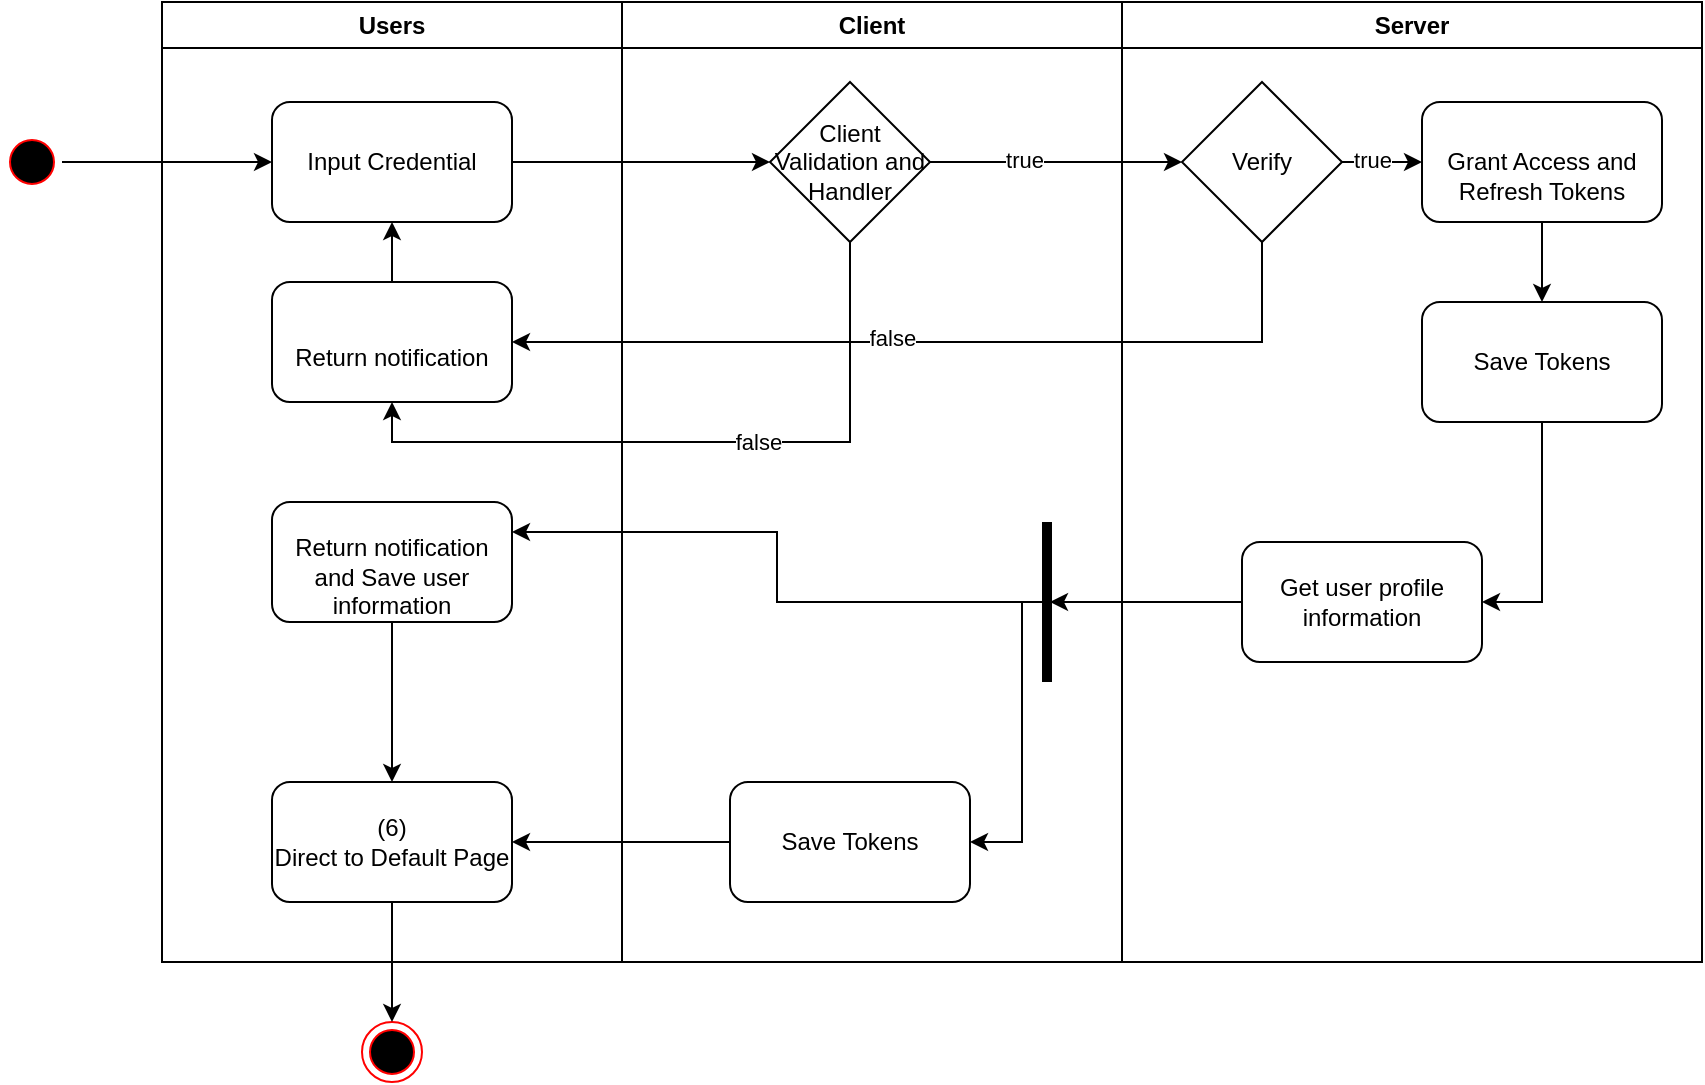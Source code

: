 <mxfile version="15.7.3" type="device" pages="16"><diagram id="IdNiNDdTs0C7FA0-7sC6" name="Đăng nhập"><mxGraphModel dx="1102" dy="1025" grid="1" gridSize="10" guides="1" tooltips="1" connect="1" arrows="1" fold="1" page="1" pageScale="1" pageWidth="827" pageHeight="1169" math="0" shadow="0"><root><mxCell id="0"/><mxCell id="1" parent="0"/><mxCell id="wg9gchNGn78vNJIJ_Q0f-2" style="edgeStyle=orthogonalEdgeStyle;rounded=0;orthogonalLoop=1;jettySize=auto;html=1;entryX=0;entryY=0.5;entryDx=0;entryDy=0;" parent="1" source="wg9gchNGn78vNJIJ_Q0f-3" target="wg9gchNGn78vNJIJ_Q0f-4" edge="1"><mxGeometry relative="1" as="geometry"/></mxCell><mxCell id="wg9gchNGn78vNJIJ_Q0f-3" value="" style="ellipse;html=1;shape=startState;fillColor=#000000;strokeColor=#ff0000;" parent="1" vertex="1"><mxGeometry x="30" y="85" width="30" height="30" as="geometry"/></mxCell><mxCell id="wg9gchNGn78vNJIJ_Q0f-5" value="" style="endArrow=classic;html=1;rounded=0;exitX=1;exitY=0.5;exitDx=0;exitDy=0;entryX=0;entryY=0.5;entryDx=0;entryDy=0;" parent="1" source="wg9gchNGn78vNJIJ_Q0f-4" target="wg9gchNGn78vNJIJ_Q0f-16" edge="1"><mxGeometry width="50" height="50" relative="1" as="geometry"><mxPoint x="300" y="100" as="sourcePoint"/><mxPoint x="350" y="50" as="targetPoint"/></mxGeometry></mxCell><mxCell id="wg9gchNGn78vNJIJ_Q0f-6" value="" style="endArrow=classic;html=1;rounded=0;exitX=0.5;exitY=1;exitDx=0;exitDy=0;entryX=0.5;entryY=1;entryDx=0;entryDy=0;" parent="1" source="wg9gchNGn78vNJIJ_Q0f-16" target="wg9gchNGn78vNJIJ_Q0f-18" edge="1"><mxGeometry width="50" height="50" relative="1" as="geometry"><mxPoint x="330" y="230" as="sourcePoint"/><mxPoint x="240" y="220" as="targetPoint"/><Array as="points"><mxPoint x="454" y="240"/><mxPoint x="225" y="240"/></Array></mxGeometry></mxCell><mxCell id="wg9gchNGn78vNJIJ_Q0f-7" value="false" style="edgeLabel;html=1;align=center;verticalAlign=middle;resizable=0;points=[];" parent="wg9gchNGn78vNJIJ_Q0f-6" vertex="1" connectable="0"><mxGeometry x="-0.112" y="-4" relative="1" as="geometry"><mxPoint x="9" y="4" as="offset"/></mxGeometry></mxCell><mxCell id="wg9gchNGn78vNJIJ_Q0f-14" value="Users" style="swimlane;whiteSpace=wrap;html=1;" parent="1" vertex="1"><mxGeometry x="110" y="20" width="230" height="480" as="geometry"/></mxCell><mxCell id="wg9gchNGn78vNJIJ_Q0f-18" value="&lt;br&gt;Return notification" style="rounded=1;whiteSpace=wrap;html=1;" parent="wg9gchNGn78vNJIJ_Q0f-14" vertex="1"><mxGeometry x="55" y="140" width="120" height="60" as="geometry"/></mxCell><mxCell id="71SAEY9bsCQmcP4SZdZt-28" style="edgeStyle=orthogonalEdgeStyle;rounded=0;orthogonalLoop=1;jettySize=auto;html=1;exitX=0.5;exitY=1;exitDx=0;exitDy=0;entryX=0.5;entryY=0;entryDx=0;entryDy=0;" parent="wg9gchNGn78vNJIJ_Q0f-14" source="wg9gchNGn78vNJIJ_Q0f-11" target="71SAEY9bsCQmcP4SZdZt-7" edge="1"><mxGeometry relative="1" as="geometry"/></mxCell><mxCell id="wg9gchNGn78vNJIJ_Q0f-11" value="&lt;br&gt;Return notification&lt;br&gt;and Save user information" style="rounded=1;whiteSpace=wrap;html=1;" parent="wg9gchNGn78vNJIJ_Q0f-14" vertex="1"><mxGeometry x="55" y="250" width="120" height="60" as="geometry"/></mxCell><mxCell id="wg9gchNGn78vNJIJ_Q0f-4" value="Input Credential" style="rounded=1;whiteSpace=wrap;html=1;" parent="wg9gchNGn78vNJIJ_Q0f-14" vertex="1"><mxGeometry x="55" y="50" width="120" height="60" as="geometry"/></mxCell><mxCell id="wg9gchNGn78vNJIJ_Q0f-19" value="" style="endArrow=classic;html=1;rounded=0;entryX=0.5;entryY=1;entryDx=0;entryDy=0;exitX=0.5;exitY=0;exitDx=0;exitDy=0;" parent="wg9gchNGn78vNJIJ_Q0f-14" source="wg9gchNGn78vNJIJ_Q0f-18" target="wg9gchNGn78vNJIJ_Q0f-4" edge="1"><mxGeometry width="50" height="50" relative="1" as="geometry"><mxPoint x="100" y="150" as="sourcePoint"/><mxPoint x="150" y="100" as="targetPoint"/></mxGeometry></mxCell><mxCell id="71SAEY9bsCQmcP4SZdZt-7" value="(6)&lt;br&gt;Direct to Default Page" style="rounded=1;whiteSpace=wrap;html=1;" parent="wg9gchNGn78vNJIJ_Q0f-14" vertex="1"><mxGeometry x="55" y="390" width="120" height="60" as="geometry"/></mxCell><mxCell id="wg9gchNGn78vNJIJ_Q0f-15" value="Server" style="swimlane;whiteSpace=wrap;html=1;" parent="1" vertex="1"><mxGeometry x="590" y="20" width="290" height="480" as="geometry"/></mxCell><mxCell id="J-5m92jSFS9eN2Fiocu2-2" style="edgeStyle=orthogonalEdgeStyle;rounded=0;orthogonalLoop=1;jettySize=auto;html=1;exitX=0.5;exitY=1;exitDx=0;exitDy=0;entryX=1;entryY=0.5;entryDx=0;entryDy=0;" parent="wg9gchNGn78vNJIJ_Q0f-15" source="71SAEY9bsCQmcP4SZdZt-1" target="J-5m92jSFS9eN2Fiocu2-1" edge="1"><mxGeometry relative="1" as="geometry"/></mxCell><mxCell id="71SAEY9bsCQmcP4SZdZt-1" value="Save Tokens" style="rounded=1;whiteSpace=wrap;html=1;" parent="wg9gchNGn78vNJIJ_Q0f-15" vertex="1"><mxGeometry x="150" y="150" width="120" height="60" as="geometry"/></mxCell><mxCell id="wg9gchNGn78vNJIJ_Q0f-8" value="&lt;br&gt;Grant Access and Refresh Tokens" style="rounded=1;whiteSpace=wrap;html=1;" parent="wg9gchNGn78vNJIJ_Q0f-15" vertex="1"><mxGeometry x="150" y="50" width="120" height="60" as="geometry"/></mxCell><mxCell id="wg9gchNGn78vNJIJ_Q0f-12" value="" style="endArrow=classic;html=1;rounded=0;exitX=0.5;exitY=1;exitDx=0;exitDy=0;entryX=0.5;entryY=0;entryDx=0;entryDy=0;" parent="wg9gchNGn78vNJIJ_Q0f-15" source="wg9gchNGn78vNJIJ_Q0f-8" target="71SAEY9bsCQmcP4SZdZt-1" edge="1"><mxGeometry width="50" height="50" relative="1" as="geometry"><mxPoint x="50" y="230" as="sourcePoint"/><mxPoint x="100" y="180" as="targetPoint"/><Array as="points"/></mxGeometry></mxCell><mxCell id="71SAEY9bsCQmcP4SZdZt-8" value="Verify" style="rhombus;whiteSpace=wrap;html=1;" parent="wg9gchNGn78vNJIJ_Q0f-15" vertex="1"><mxGeometry x="30" y="40" width="80" height="80" as="geometry"/></mxCell><mxCell id="71SAEY9bsCQmcP4SZdZt-9" value="" style="endArrow=classic;html=1;rounded=0;exitX=1;exitY=0.5;exitDx=0;exitDy=0;entryX=0;entryY=0.5;entryDx=0;entryDy=0;" parent="wg9gchNGn78vNJIJ_Q0f-15" source="71SAEY9bsCQmcP4SZdZt-8" target="wg9gchNGn78vNJIJ_Q0f-8" edge="1"><mxGeometry width="50" height="50" relative="1" as="geometry"><mxPoint x="-86" y="90" as="sourcePoint"/><mxPoint x="40" y="90" as="targetPoint"/></mxGeometry></mxCell><mxCell id="71SAEY9bsCQmcP4SZdZt-10" value="true" style="edgeLabel;html=1;align=center;verticalAlign=middle;resizable=0;points=[];" parent="71SAEY9bsCQmcP4SZdZt-9" vertex="1" connectable="0"><mxGeometry x="-0.253" y="1" relative="1" as="geometry"><mxPoint as="offset"/></mxGeometry></mxCell><mxCell id="J-5m92jSFS9eN2Fiocu2-1" value="Get user profile information" style="rounded=1;whiteSpace=wrap;html=1;" parent="wg9gchNGn78vNJIJ_Q0f-15" vertex="1"><mxGeometry x="60" y="270" width="120" height="60" as="geometry"/></mxCell><mxCell id="71SAEY9bsCQmcP4SZdZt-4" value="Client" style="swimlane;whiteSpace=wrap;html=1;" parent="1" vertex="1"><mxGeometry x="340" y="20" width="250" height="480" as="geometry"/></mxCell><mxCell id="wg9gchNGn78vNJIJ_Q0f-16" value="Client Validation and Handler" style="rhombus;whiteSpace=wrap;html=1;" parent="71SAEY9bsCQmcP4SZdZt-4" vertex="1"><mxGeometry x="74" y="40" width="80" height="80" as="geometry"/></mxCell><mxCell id="71SAEY9bsCQmcP4SZdZt-26" style="edgeStyle=orthogonalEdgeStyle;rounded=0;orthogonalLoop=1;jettySize=auto;html=1;entryX=1;entryY=0.5;entryDx=0;entryDy=0;" parent="71SAEY9bsCQmcP4SZdZt-4" source="71SAEY9bsCQmcP4SZdZt-16" target="71SAEY9bsCQmcP4SZdZt-6" edge="1"><mxGeometry relative="1" as="geometry"><mxPoint x="170" y="420" as="targetPoint"/><Array as="points"><mxPoint x="200" y="300"/><mxPoint x="200" y="420"/></Array></mxGeometry></mxCell><mxCell id="71SAEY9bsCQmcP4SZdZt-16" value="" style="html=1;points=[];perimeter=orthogonalPerimeter;fillColor=#000000;strokeColor=none;rotation=-180;" parent="71SAEY9bsCQmcP4SZdZt-4" vertex="1"><mxGeometry x="210" y="260" width="5" height="80" as="geometry"/></mxCell><mxCell id="71SAEY9bsCQmcP4SZdZt-6" value="Save Tokens" style="rounded=1;whiteSpace=wrap;html=1;" parent="71SAEY9bsCQmcP4SZdZt-4" vertex="1"><mxGeometry x="54" y="390" width="120" height="60" as="geometry"/></mxCell><mxCell id="wg9gchNGn78vNJIJ_Q0f-9" value="" style="endArrow=classic;html=1;rounded=0;exitX=1;exitY=0.5;exitDx=0;exitDy=0;entryX=0;entryY=0.5;entryDx=0;entryDy=0;" parent="1" source="wg9gchNGn78vNJIJ_Q0f-16" target="71SAEY9bsCQmcP4SZdZt-8" edge="1"><mxGeometry width="50" height="50" relative="1" as="geometry"><mxPoint x="700" y="120" as="sourcePoint"/><mxPoint x="750" y="70" as="targetPoint"/></mxGeometry></mxCell><mxCell id="3jGkYRXhJbG7dNJar6Jf-1" value="true" style="edgeLabel;html=1;align=center;verticalAlign=middle;resizable=0;points=[];" parent="wg9gchNGn78vNJIJ_Q0f-9" vertex="1" connectable="0"><mxGeometry x="-0.253" y="1" relative="1" as="geometry"><mxPoint as="offset"/></mxGeometry></mxCell><mxCell id="71SAEY9bsCQmcP4SZdZt-11" style="edgeStyle=orthogonalEdgeStyle;rounded=0;orthogonalLoop=1;jettySize=auto;html=1;exitX=0.5;exitY=1;exitDx=0;exitDy=0;entryX=1;entryY=0.5;entryDx=0;entryDy=0;" parent="1" source="71SAEY9bsCQmcP4SZdZt-8" target="wg9gchNGn78vNJIJ_Q0f-18" edge="1"><mxGeometry relative="1" as="geometry"/></mxCell><mxCell id="71SAEY9bsCQmcP4SZdZt-12" value="false" style="edgeLabel;html=1;align=center;verticalAlign=middle;resizable=0;points=[];" parent="1" vertex="1" connectable="0"><mxGeometry x="390" y="240" as="geometry"><mxPoint x="85" y="-52" as="offset"/></mxGeometry></mxCell><mxCell id="wg9gchNGn78vNJIJ_Q0f-17" value="" style="ellipse;html=1;shape=endState;fillColor=#000000;strokeColor=#ff0000;" parent="1" vertex="1"><mxGeometry x="210" y="530" width="30" height="30" as="geometry"/></mxCell><mxCell id="71SAEY9bsCQmcP4SZdZt-21" style="edgeStyle=orthogonalEdgeStyle;rounded=0;orthogonalLoop=1;jettySize=auto;html=1;exitX=0.5;exitY=1;exitDx=0;exitDy=0;entryX=0.5;entryY=0;entryDx=0;entryDy=0;" parent="1" source="71SAEY9bsCQmcP4SZdZt-7" target="wg9gchNGn78vNJIJ_Q0f-17" edge="1"><mxGeometry relative="1" as="geometry"/></mxCell><mxCell id="71SAEY9bsCQmcP4SZdZt-25" style="edgeStyle=orthogonalEdgeStyle;rounded=0;orthogonalLoop=1;jettySize=auto;html=1;entryX=1;entryY=0.25;entryDx=0;entryDy=0;" parent="1" source="71SAEY9bsCQmcP4SZdZt-16" target="wg9gchNGn78vNJIJ_Q0f-11" edge="1"><mxGeometry relative="1" as="geometry"/></mxCell><mxCell id="71SAEY9bsCQmcP4SZdZt-29" style="edgeStyle=orthogonalEdgeStyle;rounded=0;orthogonalLoop=1;jettySize=auto;html=1;exitX=0;exitY=0.5;exitDx=0;exitDy=0;entryX=1;entryY=0.5;entryDx=0;entryDy=0;" parent="1" source="71SAEY9bsCQmcP4SZdZt-6" target="71SAEY9bsCQmcP4SZdZt-7" edge="1"><mxGeometry relative="1" as="geometry"/></mxCell><mxCell id="J-5m92jSFS9eN2Fiocu2-3" style="edgeStyle=orthogonalEdgeStyle;rounded=0;orthogonalLoop=1;jettySize=auto;html=1;exitX=0;exitY=0.5;exitDx=0;exitDy=0;entryX=0.2;entryY=0.5;entryDx=0;entryDy=0;entryPerimeter=0;" parent="1" source="J-5m92jSFS9eN2Fiocu2-1" target="71SAEY9bsCQmcP4SZdZt-16" edge="1"><mxGeometry relative="1" as="geometry"/></mxCell></root></mxGraphModel></diagram><diagram id="LpJ8G-ZjBQ5pf39Nhfsm" name="Đăng ký"><mxGraphModel dx="1574" dy="1464" grid="1" gridSize="10" guides="1" tooltips="1" connect="1" arrows="1" fold="1" page="1" pageScale="1" pageWidth="827" pageHeight="1169" math="0" shadow="0"><root><mxCell id="0"/><mxCell id="1" parent="0"/><mxCell id="YbBhnYR_ZLE32CnlWovB-34" style="edgeStyle=orthogonalEdgeStyle;rounded=0;orthogonalLoop=1;jettySize=auto;html=1;entryX=0;entryY=0.5;entryDx=0;entryDy=0;" edge="1" parent="1" source="YbBhnYR_ZLE32CnlWovB-35" target="YbBhnYR_ZLE32CnlWovB-43"><mxGeometry relative="1" as="geometry"/></mxCell><mxCell id="YbBhnYR_ZLE32CnlWovB-35" value="" style="ellipse;html=1;shape=startState;fillColor=#000000;strokeColor=#ff0000;" vertex="1" parent="1"><mxGeometry x="160" y="155" width="30" height="30" as="geometry"/></mxCell><mxCell id="YbBhnYR_ZLE32CnlWovB-36" value="" style="endArrow=classic;html=1;rounded=0;exitX=1;exitY=0.5;exitDx=0;exitDy=0;entryX=0;entryY=0.5;entryDx=0;entryDy=0;" edge="1" parent="1" source="YbBhnYR_ZLE32CnlWovB-43" target="YbBhnYR_ZLE32CnlWovB-54"><mxGeometry width="50" height="50" relative="1" as="geometry"><mxPoint x="430" y="170" as="sourcePoint"/><mxPoint x="480" y="120" as="targetPoint"/></mxGeometry></mxCell><mxCell id="YbBhnYR_ZLE32CnlWovB-39" value="Users" style="swimlane;whiteSpace=wrap;html=1;" vertex="1" parent="1"><mxGeometry x="240" y="90" width="230" height="480" as="geometry"/></mxCell><mxCell id="YbBhnYR_ZLE32CnlWovB-43" value="(1)&lt;br&gt;Input Credential" style="rounded=1;whiteSpace=wrap;html=1;" vertex="1" parent="YbBhnYR_ZLE32CnlWovB-39"><mxGeometry x="55" y="50" width="120" height="60" as="geometry"/></mxCell><mxCell id="YbBhnYR_ZLE32CnlWovB-46" value="Server" style="swimlane;whiteSpace=wrap;html=1;" vertex="1" parent="1"><mxGeometry x="720" y="90" width="290" height="480" as="geometry"/></mxCell><mxCell id="YbBhnYR_ZLE32CnlWovB-48" value="(2)&lt;br&gt;Save Credential" style="rounded=1;whiteSpace=wrap;html=1;" vertex="1" parent="YbBhnYR_ZLE32CnlWovB-46"><mxGeometry x="130" y="270" width="120" height="60" as="geometry"/></mxCell><mxCell id="YbBhnYR_ZLE32CnlWovB-50" value="Verify" style="rhombus;whiteSpace=wrap;html=1;" vertex="1" parent="YbBhnYR_ZLE32CnlWovB-46"><mxGeometry x="30" y="40" width="80" height="80" as="geometry"/></mxCell><mxCell id="YbBhnYR_ZLE32CnlWovB-51" value="" style="endArrow=classic;html=1;rounded=0;exitX=1;exitY=0.5;exitDx=0;exitDy=0;entryX=0.5;entryY=0;entryDx=0;entryDy=0;" edge="1" parent="YbBhnYR_ZLE32CnlWovB-46" source="YbBhnYR_ZLE32CnlWovB-50" target="YbBhnYR_ZLE32CnlWovB-48"><mxGeometry width="50" height="50" relative="1" as="geometry"><mxPoint x="-86" y="90" as="sourcePoint"/><mxPoint x="40" y="90" as="targetPoint"/><Array as="points"><mxPoint x="190" y="80"/></Array></mxGeometry></mxCell><mxCell id="YbBhnYR_ZLE32CnlWovB-52" value="true" style="edgeLabel;html=1;align=center;verticalAlign=middle;resizable=0;points=[];" vertex="1" connectable="0" parent="YbBhnYR_ZLE32CnlWovB-51"><mxGeometry x="-0.253" y="1" relative="1" as="geometry"><mxPoint as="offset"/></mxGeometry></mxCell><mxCell id="YbBhnYR_ZLE32CnlWovB-53" value="Client" style="swimlane;whiteSpace=wrap;html=1;" vertex="1" parent="1"><mxGeometry x="470" y="90" width="250" height="480" as="geometry"/></mxCell><mxCell id="YbBhnYR_ZLE32CnlWovB-69" style="edgeStyle=orthogonalEdgeStyle;rounded=0;orthogonalLoop=1;jettySize=auto;html=1;exitX=0.5;exitY=1;exitDx=0;exitDy=0;entryX=0.5;entryY=0;entryDx=0;entryDy=0;" edge="1" parent="YbBhnYR_ZLE32CnlWovB-53" source="YbBhnYR_ZLE32CnlWovB-54" target="YbBhnYR_ZLE32CnlWovB-40"><mxGeometry relative="1" as="geometry"/></mxCell><mxCell id="YbBhnYR_ZLE32CnlWovB-70" value="fasle" style="edgeLabel;html=1;align=center;verticalAlign=middle;resizable=0;points=[];" vertex="1" connectable="0" parent="YbBhnYR_ZLE32CnlWovB-69"><mxGeometry x="-0.219" relative="1" as="geometry"><mxPoint as="offset"/></mxGeometry></mxCell><mxCell id="YbBhnYR_ZLE32CnlWovB-54" value="Client Validation and Handler" style="rhombus;whiteSpace=wrap;html=1;" vertex="1" parent="YbBhnYR_ZLE32CnlWovB-53"><mxGeometry x="74" y="40" width="80" height="80" as="geometry"/></mxCell><mxCell id="YbBhnYR_ZLE32CnlWovB-72" style="edgeStyle=orthogonalEdgeStyle;rounded=0;orthogonalLoop=1;jettySize=auto;html=1;exitX=0.5;exitY=1;exitDx=0;exitDy=0;entryX=0.5;entryY=0;entryDx=0;entryDy=0;" edge="1" parent="YbBhnYR_ZLE32CnlWovB-53" source="YbBhnYR_ZLE32CnlWovB-42" target="YbBhnYR_ZLE32CnlWovB-45"><mxGeometry relative="1" as="geometry"/></mxCell><mxCell id="YbBhnYR_ZLE32CnlWovB-42" value="(5)&lt;br&gt;Return notification" style="rounded=1;whiteSpace=wrap;html=1;" vertex="1" parent="YbBhnYR_ZLE32CnlWovB-53"><mxGeometry x="54" y="270" width="120" height="60" as="geometry"/></mxCell><mxCell id="YbBhnYR_ZLE32CnlWovB-40" value="(3)&lt;br&gt;Return notification" style="rounded=1;whiteSpace=wrap;html=1;" vertex="1" parent="YbBhnYR_ZLE32CnlWovB-53"><mxGeometry x="54" y="150" width="120" height="60" as="geometry"/></mxCell><mxCell id="YbBhnYR_ZLE32CnlWovB-45" value="(6)&lt;br&gt;Direct to Login Page" style="rounded=1;whiteSpace=wrap;html=1;" vertex="1" parent="YbBhnYR_ZLE32CnlWovB-53"><mxGeometry x="54" y="370" width="120" height="60" as="geometry"/></mxCell><mxCell id="YbBhnYR_ZLE32CnlWovB-58" value="" style="endArrow=classic;html=1;rounded=0;exitX=1;exitY=0.5;exitDx=0;exitDy=0;entryX=0;entryY=0.5;entryDx=0;entryDy=0;" edge="1" parent="1" source="YbBhnYR_ZLE32CnlWovB-54" target="YbBhnYR_ZLE32CnlWovB-50"><mxGeometry width="50" height="50" relative="1" as="geometry"><mxPoint x="830" y="190" as="sourcePoint"/><mxPoint x="880" y="140" as="targetPoint"/></mxGeometry></mxCell><mxCell id="YbBhnYR_ZLE32CnlWovB-59" value="true" style="edgeLabel;html=1;align=center;verticalAlign=middle;resizable=0;points=[];" vertex="1" connectable="0" parent="YbBhnYR_ZLE32CnlWovB-58"><mxGeometry x="-0.253" y="1" relative="1" as="geometry"><mxPoint as="offset"/></mxGeometry></mxCell><mxCell id="YbBhnYR_ZLE32CnlWovB-60" style="edgeStyle=orthogonalEdgeStyle;rounded=0;orthogonalLoop=1;jettySize=auto;html=1;exitX=0.5;exitY=1;exitDx=0;exitDy=0;entryX=1;entryY=0.5;entryDx=0;entryDy=0;" edge="1" parent="1" source="YbBhnYR_ZLE32CnlWovB-50" target="YbBhnYR_ZLE32CnlWovB-40"><mxGeometry relative="1" as="geometry"/></mxCell><mxCell id="YbBhnYR_ZLE32CnlWovB-68" value="false" style="edgeLabel;html=1;align=center;verticalAlign=middle;resizable=0;points=[];" vertex="1" connectable="0" parent="YbBhnYR_ZLE32CnlWovB-60"><mxGeometry x="0.485" relative="1" as="geometry"><mxPoint as="offset"/></mxGeometry></mxCell><mxCell id="YbBhnYR_ZLE32CnlWovB-62" value="" style="ellipse;html=1;shape=endState;fillColor=#000000;strokeColor=#ff0000;" vertex="1" parent="1"><mxGeometry x="569" y="600" width="30" height="30" as="geometry"/></mxCell><mxCell id="YbBhnYR_ZLE32CnlWovB-44" value="" style="endArrow=classic;html=1;rounded=0;entryX=0.5;entryY=1;entryDx=0;entryDy=0;exitX=0;exitY=0.5;exitDx=0;exitDy=0;" edge="1" parent="1" source="YbBhnYR_ZLE32CnlWovB-40" target="YbBhnYR_ZLE32CnlWovB-43"><mxGeometry width="50" height="50" relative="1" as="geometry"><mxPoint x="340" y="240" as="sourcePoint"/><mxPoint x="390" y="190" as="targetPoint"/><Array as="points"><mxPoint x="355" y="270"/></Array></mxGeometry></mxCell><mxCell id="YbBhnYR_ZLE32CnlWovB-71" style="edgeStyle=orthogonalEdgeStyle;rounded=0;orthogonalLoop=1;jettySize=auto;html=1;exitX=0;exitY=0.5;exitDx=0;exitDy=0;entryX=1;entryY=0.5;entryDx=0;entryDy=0;" edge="1" parent="1" source="YbBhnYR_ZLE32CnlWovB-48" target="YbBhnYR_ZLE32CnlWovB-42"><mxGeometry relative="1" as="geometry"/></mxCell><mxCell id="YbBhnYR_ZLE32CnlWovB-73" style="edgeStyle=orthogonalEdgeStyle;rounded=0;orthogonalLoop=1;jettySize=auto;html=1;exitX=0.5;exitY=1;exitDx=0;exitDy=0;entryX=0.5;entryY=0;entryDx=0;entryDy=0;" edge="1" parent="1" source="YbBhnYR_ZLE32CnlWovB-45" target="YbBhnYR_ZLE32CnlWovB-62"><mxGeometry relative="1" as="geometry"/></mxCell></root></mxGraphModel></diagram><diagram id="hcJRT-t24RinEugv9JIY" name="Đổi mật khẩu"><mxGraphModel dx="1296" dy="1206" grid="1" gridSize="10" guides="1" tooltips="1" connect="1" arrows="1" fold="1" page="1" pageScale="1" pageWidth="827" pageHeight="1169" math="0" shadow="0"><root><mxCell id="0"/><mxCell id="1" parent="0"/><mxCell id="PwEu4bFJLkMkPsj_61kO-1" style="edgeStyle=orthogonalEdgeStyle;rounded=0;orthogonalLoop=1;jettySize=auto;html=1;entryX=0.05;entryY=0.442;entryDx=0;entryDy=0;entryPerimeter=0;" edge="1" parent="1" source="PwEu4bFJLkMkPsj_61kO-2" target="PwEu4bFJLkMkPsj_61kO-27"><mxGeometry relative="1" as="geometry"><mxPoint x="185.0" y="640" as="targetPoint"/></mxGeometry></mxCell><mxCell id="PwEu4bFJLkMkPsj_61kO-2" value="" style="ellipse;html=1;shape=startState;fillColor=#000000;strokeColor=#ff0000;" vertex="1" parent="1"><mxGeometry x="50" y="625" width="30" height="30" as="geometry"/></mxCell><mxCell id="PwEu4bFJLkMkPsj_61kO-3" value="" style="endArrow=classic;html=1;rounded=0;exitX=1;exitY=0.5;exitDx=0;exitDy=0;entryX=0;entryY=0.5;entryDx=0;entryDy=0;" edge="1" parent="1" target="PwEu4bFJLkMkPsj_61kO-14"><mxGeometry width="50" height="50" relative="1" as="geometry"><mxPoint x="305" y="640" as="sourcePoint"/><mxPoint x="370" y="590" as="targetPoint"/></mxGeometry></mxCell><mxCell id="PwEu4bFJLkMkPsj_61kO-4" value="Users" style="swimlane;whiteSpace=wrap;html=1;" vertex="1" parent="1"><mxGeometry x="130" y="560" width="230" height="380" as="geometry"/></mxCell><mxCell id="PwEu4bFJLkMkPsj_61kO-27" value="(1)&lt;br&gt;Input old password and new password and re-password" style="rounded=1;whiteSpace=wrap;html=1;" vertex="1" parent="PwEu4bFJLkMkPsj_61kO-4"><mxGeometry x="65" y="40" width="100" height="90.5" as="geometry"/></mxCell><mxCell id="PwEu4bFJLkMkPsj_61kO-6" value="Server" style="swimlane;whiteSpace=wrap;html=1;" vertex="1" parent="1"><mxGeometry x="610" y="560" width="350" height="380" as="geometry"/></mxCell><mxCell id="PwEu4bFJLkMkPsj_61kO-7" value="(2)&lt;br&gt;Save Credential" style="rounded=1;whiteSpace=wrap;html=1;" vertex="1" parent="PwEu4bFJLkMkPsj_61kO-6"><mxGeometry x="130" y="270" width="120" height="60" as="geometry"/></mxCell><mxCell id="PwEu4bFJLkMkPsj_61kO-9" value="" style="endArrow=classic;html=1;rounded=0;entryX=1;entryY=0.5;entryDx=0;entryDy=0;exitX=1;exitY=0.5;exitDx=0;exitDy=0;" edge="1" parent="PwEu4bFJLkMkPsj_61kO-6" source="PwEu4bFJLkMkPsj_61kO-29" target="PwEu4bFJLkMkPsj_61kO-7"><mxGeometry width="50" height="50" relative="1" as="geometry"><mxPoint x="190" y="170" as="sourcePoint"/><mxPoint x="40" y="90" as="targetPoint"/><Array as="points"><mxPoint x="330" y="300"/></Array></mxGeometry></mxCell><mxCell id="PwEu4bFJLkMkPsj_61kO-10" value="true" style="edgeLabel;html=1;align=center;verticalAlign=middle;resizable=0;points=[];" vertex="1" connectable="0" parent="PwEu4bFJLkMkPsj_61kO-9"><mxGeometry x="-0.253" y="1" relative="1" as="geometry"><mxPoint as="offset"/></mxGeometry></mxCell><mxCell id="PwEu4bFJLkMkPsj_61kO-30" style="edgeStyle=orthogonalEdgeStyle;rounded=0;orthogonalLoop=1;jettySize=auto;html=1;exitX=1;exitY=0.5;exitDx=0;exitDy=0;entryX=0;entryY=0.5;entryDx=0;entryDy=0;" edge="1" parent="PwEu4bFJLkMkPsj_61kO-6" source="PwEu4bFJLkMkPsj_61kO-28" target="PwEu4bFJLkMkPsj_61kO-29"><mxGeometry relative="1" as="geometry"/></mxCell><mxCell id="PwEu4bFJLkMkPsj_61kO-28" value="(2)&lt;br&gt;Encrytion and Descryption" style="rounded=1;whiteSpace=wrap;html=1;" vertex="1" parent="PwEu4bFJLkMkPsj_61kO-6"><mxGeometry x="30" y="50" width="120" height="60" as="geometry"/></mxCell><mxCell id="PwEu4bFJLkMkPsj_61kO-29" value="Check&lt;br&gt;constraint" style="rhombus;whiteSpace=wrap;html=1;" vertex="1" parent="PwEu4bFJLkMkPsj_61kO-6"><mxGeometry x="240" y="34.87" width="90" height="90.25" as="geometry"/></mxCell><mxCell id="PwEu4bFJLkMkPsj_61kO-11" value="Client" style="swimlane;whiteSpace=wrap;html=1;" vertex="1" parent="1"><mxGeometry x="360" y="560" width="250" height="380" as="geometry"/></mxCell><mxCell id="PwEu4bFJLkMkPsj_61kO-12" style="edgeStyle=orthogonalEdgeStyle;rounded=0;orthogonalLoop=1;jettySize=auto;html=1;exitX=0.5;exitY=1;exitDx=0;exitDy=0;entryX=0.5;entryY=0;entryDx=0;entryDy=0;" edge="1" parent="PwEu4bFJLkMkPsj_61kO-11" source="PwEu4bFJLkMkPsj_61kO-14" target="PwEu4bFJLkMkPsj_61kO-17"><mxGeometry relative="1" as="geometry"/></mxCell><mxCell id="PwEu4bFJLkMkPsj_61kO-13" value="fasle" style="edgeLabel;html=1;align=center;verticalAlign=middle;resizable=0;points=[];" vertex="1" connectable="0" parent="PwEu4bFJLkMkPsj_61kO-12"><mxGeometry x="-0.219" relative="1" as="geometry"><mxPoint as="offset"/></mxGeometry></mxCell><mxCell id="PwEu4bFJLkMkPsj_61kO-14" value="Client Validation and Handler" style="rhombus;whiteSpace=wrap;html=1;" vertex="1" parent="PwEu4bFJLkMkPsj_61kO-11"><mxGeometry x="74" y="40" width="80" height="80" as="geometry"/></mxCell><mxCell id="PwEu4bFJLkMkPsj_61kO-16" value="(5)&lt;br&gt;Return successfull notification" style="rounded=1;whiteSpace=wrap;html=1;" vertex="1" parent="PwEu4bFJLkMkPsj_61kO-11"><mxGeometry x="54" y="270" width="120" height="60" as="geometry"/></mxCell><mxCell id="PwEu4bFJLkMkPsj_61kO-17" value="(3)&lt;br&gt;Return error notification" style="rounded=1;whiteSpace=wrap;html=1;" vertex="1" parent="PwEu4bFJLkMkPsj_61kO-11"><mxGeometry x="54" y="160" width="120" height="60" as="geometry"/></mxCell><mxCell id="PwEu4bFJLkMkPsj_61kO-19" value="" style="endArrow=classic;html=1;rounded=0;exitX=1;exitY=0.5;exitDx=0;exitDy=0;entryX=0;entryY=0.5;entryDx=0;entryDy=0;" edge="1" parent="1" source="PwEu4bFJLkMkPsj_61kO-14" target="PwEu4bFJLkMkPsj_61kO-28"><mxGeometry width="50" height="50" relative="1" as="geometry"><mxPoint x="720" y="660" as="sourcePoint"/><mxPoint x="640" y="640" as="targetPoint"/></mxGeometry></mxCell><mxCell id="PwEu4bFJLkMkPsj_61kO-20" value="true" style="edgeLabel;html=1;align=center;verticalAlign=middle;resizable=0;points=[];" vertex="1" connectable="0" parent="PwEu4bFJLkMkPsj_61kO-19"><mxGeometry x="-0.253" y="1" relative="1" as="geometry"><mxPoint as="offset"/></mxGeometry></mxCell><mxCell id="PwEu4bFJLkMkPsj_61kO-21" style="edgeStyle=orthogonalEdgeStyle;rounded=0;orthogonalLoop=1;jettySize=auto;html=1;exitX=0.5;exitY=1;exitDx=0;exitDy=0;entryX=1;entryY=0.5;entryDx=0;entryDy=0;" edge="1" parent="1" source="PwEu4bFJLkMkPsj_61kO-29" target="PwEu4bFJLkMkPsj_61kO-17"><mxGeometry relative="1" as="geometry"><mxPoint x="680" y="680" as="sourcePoint"/></mxGeometry></mxCell><mxCell id="PwEu4bFJLkMkPsj_61kO-22" value="false" style="edgeLabel;html=1;align=center;verticalAlign=middle;resizable=0;points=[];" vertex="1" connectable="0" parent="PwEu4bFJLkMkPsj_61kO-21"><mxGeometry x="0.485" relative="1" as="geometry"><mxPoint as="offset"/></mxGeometry></mxCell><mxCell id="PwEu4bFJLkMkPsj_61kO-23" value="" style="ellipse;html=1;shape=endState;fillColor=#000000;strokeColor=#ff0000;" vertex="1" parent="1"><mxGeometry x="459" y="980" width="30" height="30" as="geometry"/></mxCell><mxCell id="PwEu4bFJLkMkPsj_61kO-24" value="" style="endArrow=classic;html=1;rounded=0;exitX=0;exitY=0.5;exitDx=0;exitDy=0;" edge="1" parent="1" source="PwEu4bFJLkMkPsj_61kO-17"><mxGeometry width="50" height="50" relative="1" as="geometry"><mxPoint x="230" y="710" as="sourcePoint"/><mxPoint x="245" y="690" as="targetPoint"/><Array as="points"><mxPoint x="245" y="750"/></Array></mxGeometry></mxCell><mxCell id="PwEu4bFJLkMkPsj_61kO-25" style="edgeStyle=orthogonalEdgeStyle;rounded=0;orthogonalLoop=1;jettySize=auto;html=1;exitX=0;exitY=0.5;exitDx=0;exitDy=0;entryX=1;entryY=0.5;entryDx=0;entryDy=0;" edge="1" parent="1" source="PwEu4bFJLkMkPsj_61kO-7" target="PwEu4bFJLkMkPsj_61kO-16"><mxGeometry relative="1" as="geometry"/></mxCell><mxCell id="PwEu4bFJLkMkPsj_61kO-26" style="edgeStyle=orthogonalEdgeStyle;rounded=0;orthogonalLoop=1;jettySize=auto;html=1;exitX=0.5;exitY=1;exitDx=0;exitDy=0;entryX=0.5;entryY=0;entryDx=0;entryDy=0;" edge="1" parent="1" source="PwEu4bFJLkMkPsj_61kO-16" target="PwEu4bFJLkMkPsj_61kO-23"><mxGeometry relative="1" as="geometry"><mxPoint x="290" y="940" as="sourcePoint"/></mxGeometry></mxCell></root></mxGraphModel></diagram><diagram id="FzSeAbV2tfgfGGRgG0eo" name="Chỉnh sửa thông tin cá nhân"><mxGraphModel dx="1100" dy="1217" grid="1" gridSize="10" guides="1" tooltips="1" connect="1" arrows="1" fold="1" page="1" pageScale="1" pageWidth="827" pageHeight="1169" math="0" shadow="0"><root><mxCell id="0"/><mxCell id="1" parent="0"/><mxCell id="R73xLNTHcDjTxgnYm72N-1" style="edgeStyle=orthogonalEdgeStyle;rounded=0;orthogonalLoop=1;jettySize=auto;html=1;entryX=0.05;entryY=0.442;entryDx=0;entryDy=0;entryPerimeter=0;" edge="1" parent="1" source="R73xLNTHcDjTxgnYm72N-2" target="R73xLNTHcDjTxgnYm72N-5"><mxGeometry relative="1" as="geometry"><mxPoint x="155.0" y="140" as="targetPoint"/></mxGeometry></mxCell><mxCell id="R73xLNTHcDjTxgnYm72N-2" value="" style="ellipse;html=1;shape=startState;fillColor=#000000;strokeColor=#ff0000;" vertex="1" parent="1"><mxGeometry x="20" y="125" width="30" height="30" as="geometry"/></mxCell><mxCell id="R73xLNTHcDjTxgnYm72N-3" value="" style="endArrow=classic;html=1;rounded=0;exitX=0.99;exitY=0.431;exitDx=0;exitDy=0;entryX=0;entryY=0.5;entryDx=0;entryDy=0;exitPerimeter=0;" edge="1" parent="1" target="R73xLNTHcDjTxgnYm72N-16" source="R73xLNTHcDjTxgnYm72N-5"><mxGeometry width="50" height="50" relative="1" as="geometry"><mxPoint x="275" y="140" as="sourcePoint"/><mxPoint x="340" y="90" as="targetPoint"/></mxGeometry></mxCell><mxCell id="R73xLNTHcDjTxgnYm72N-4" value="Users" style="swimlane;whiteSpace=wrap;html=1;" vertex="1" parent="1"><mxGeometry x="100" y="60" width="230" height="370" as="geometry"/></mxCell><mxCell id="R73xLNTHcDjTxgnYm72N-5" value="(1)&lt;br&gt;Input Information" style="rounded=1;whiteSpace=wrap;html=1;" vertex="1" parent="R73xLNTHcDjTxgnYm72N-4"><mxGeometry x="65" y="40" width="100" height="90.5" as="geometry"/></mxCell><mxCell id="R73xLNTHcDjTxgnYm72N-6" value="Server" style="swimlane;whiteSpace=wrap;html=1;" vertex="1" parent="1"><mxGeometry x="580" y="60" width="350" height="370" as="geometry"/></mxCell><mxCell id="R73xLNTHcDjTxgnYm72N-7" value="(4)&lt;br&gt;Save new information" style="rounded=1;whiteSpace=wrap;html=1;" vertex="1" parent="R73xLNTHcDjTxgnYm72N-6"><mxGeometry x="130" y="270" width="120" height="60" as="geometry"/></mxCell><mxCell id="R73xLNTHcDjTxgnYm72N-8" value="" style="endArrow=classic;html=1;rounded=0;entryX=1;entryY=0.5;entryDx=0;entryDy=0;exitX=1;exitY=0.5;exitDx=0;exitDy=0;" edge="1" parent="R73xLNTHcDjTxgnYm72N-6" source="R73xLNTHcDjTxgnYm72N-12" target="R73xLNTHcDjTxgnYm72N-7"><mxGeometry width="50" height="50" relative="1" as="geometry"><mxPoint x="190" y="170" as="sourcePoint"/><mxPoint x="40" y="90" as="targetPoint"/><Array as="points"><mxPoint x="330" y="80"/><mxPoint x="330" y="300"/></Array></mxGeometry></mxCell><mxCell id="R73xLNTHcDjTxgnYm72N-9" value="true" style="edgeLabel;html=1;align=center;verticalAlign=middle;resizable=0;points=[];" vertex="1" connectable="0" parent="R73xLNTHcDjTxgnYm72N-8"><mxGeometry x="-0.253" y="1" relative="1" as="geometry"><mxPoint as="offset"/></mxGeometry></mxCell><mxCell id="R73xLNTHcDjTxgnYm72N-12" value="Verify" style="rhombus;whiteSpace=wrap;html=1;" vertex="1" parent="R73xLNTHcDjTxgnYm72N-6"><mxGeometry x="120" y="34.87" width="90" height="90.25" as="geometry"/></mxCell><mxCell id="R73xLNTHcDjTxgnYm72N-13" value="Client" style="swimlane;whiteSpace=wrap;html=1;" vertex="1" parent="1"><mxGeometry x="330" y="60" width="250" height="370" as="geometry"/></mxCell><mxCell id="R73xLNTHcDjTxgnYm72N-14" style="edgeStyle=orthogonalEdgeStyle;rounded=0;orthogonalLoop=1;jettySize=auto;html=1;exitX=0.5;exitY=1;exitDx=0;exitDy=0;entryX=0.5;entryY=0;entryDx=0;entryDy=0;" edge="1" parent="R73xLNTHcDjTxgnYm72N-13" source="R73xLNTHcDjTxgnYm72N-16" target="R73xLNTHcDjTxgnYm72N-18"><mxGeometry relative="1" as="geometry"/></mxCell><mxCell id="R73xLNTHcDjTxgnYm72N-15" value="fasle" style="edgeLabel;html=1;align=center;verticalAlign=middle;resizable=0;points=[];" vertex="1" connectable="0" parent="R73xLNTHcDjTxgnYm72N-14"><mxGeometry x="-0.219" relative="1" as="geometry"><mxPoint as="offset"/></mxGeometry></mxCell><mxCell id="R73xLNTHcDjTxgnYm72N-16" value="Client Validation and Handler" style="rhombus;whiteSpace=wrap;html=1;" vertex="1" parent="R73xLNTHcDjTxgnYm72N-13"><mxGeometry x="74" y="40" width="86" height="80" as="geometry"/></mxCell><mxCell id="R73xLNTHcDjTxgnYm72N-17" value="(5)&lt;br&gt;Return successfull notification" style="rounded=1;whiteSpace=wrap;html=1;" vertex="1" parent="R73xLNTHcDjTxgnYm72N-13"><mxGeometry x="54" y="270" width="120" height="60" as="geometry"/></mxCell><mxCell id="R73xLNTHcDjTxgnYm72N-18" value="(3)&lt;br&gt;Return error notification" style="rounded=1;whiteSpace=wrap;html=1;" vertex="1" parent="R73xLNTHcDjTxgnYm72N-13"><mxGeometry x="57" y="160" width="120" height="60" as="geometry"/></mxCell><mxCell id="R73xLNTHcDjTxgnYm72N-19" value="" style="endArrow=classic;html=1;rounded=0;exitX=1;exitY=0.5;exitDx=0;exitDy=0;entryX=0;entryY=0.5;entryDx=0;entryDy=0;" edge="1" parent="1" source="R73xLNTHcDjTxgnYm72N-16" target="R73xLNTHcDjTxgnYm72N-12"><mxGeometry width="50" height="50" relative="1" as="geometry"><mxPoint x="690" y="160" as="sourcePoint"/><mxPoint x="610" y="140" as="targetPoint"/></mxGeometry></mxCell><mxCell id="R73xLNTHcDjTxgnYm72N-20" value="true" style="edgeLabel;html=1;align=center;verticalAlign=middle;resizable=0;points=[];" vertex="1" connectable="0" parent="R73xLNTHcDjTxgnYm72N-19"><mxGeometry x="-0.253" y="1" relative="1" as="geometry"><mxPoint as="offset"/></mxGeometry></mxCell><mxCell id="R73xLNTHcDjTxgnYm72N-21" style="edgeStyle=orthogonalEdgeStyle;rounded=0;orthogonalLoop=1;jettySize=auto;html=1;exitX=0.5;exitY=1;exitDx=0;exitDy=0;entryX=1;entryY=0.5;entryDx=0;entryDy=0;" edge="1" parent="1" source="R73xLNTHcDjTxgnYm72N-12" target="R73xLNTHcDjTxgnYm72N-18"><mxGeometry relative="1" as="geometry"><mxPoint x="650" y="180" as="sourcePoint"/></mxGeometry></mxCell><mxCell id="R73xLNTHcDjTxgnYm72N-22" value="false" style="edgeLabel;html=1;align=center;verticalAlign=middle;resizable=0;points=[];" vertex="1" connectable="0" parent="R73xLNTHcDjTxgnYm72N-21"><mxGeometry x="0.485" relative="1" as="geometry"><mxPoint as="offset"/></mxGeometry></mxCell><mxCell id="R73xLNTHcDjTxgnYm72N-23" value="" style="ellipse;html=1;shape=endState;fillColor=#000000;strokeColor=#ff0000;" vertex="1" parent="1"><mxGeometry x="429" y="460" width="30" height="30" as="geometry"/></mxCell><mxCell id="R73xLNTHcDjTxgnYm72N-24" value="" style="endArrow=classic;html=1;rounded=0;exitX=0;exitY=0.5;exitDx=0;exitDy=0;" edge="1" parent="1" source="R73xLNTHcDjTxgnYm72N-18"><mxGeometry width="50" height="50" relative="1" as="geometry"><mxPoint x="200" y="210" as="sourcePoint"/><mxPoint x="215" y="190" as="targetPoint"/><Array as="points"><mxPoint x="215" y="250"/></Array></mxGeometry></mxCell><mxCell id="R73xLNTHcDjTxgnYm72N-25" style="edgeStyle=orthogonalEdgeStyle;rounded=0;orthogonalLoop=1;jettySize=auto;html=1;exitX=0;exitY=0.5;exitDx=0;exitDy=0;entryX=1;entryY=0.5;entryDx=0;entryDy=0;" edge="1" parent="1" source="R73xLNTHcDjTxgnYm72N-7" target="R73xLNTHcDjTxgnYm72N-17"><mxGeometry relative="1" as="geometry"/></mxCell><mxCell id="R73xLNTHcDjTxgnYm72N-26" style="edgeStyle=orthogonalEdgeStyle;rounded=0;orthogonalLoop=1;jettySize=auto;html=1;exitX=0.5;exitY=1;exitDx=0;exitDy=0;entryX=0.5;entryY=0;entryDx=0;entryDy=0;" edge="1" parent="1" source="R73xLNTHcDjTxgnYm72N-17" target="R73xLNTHcDjTxgnYm72N-23"><mxGeometry relative="1" as="geometry"><mxPoint x="260" y="440" as="sourcePoint"/></mxGeometry></mxCell></root></mxGraphModel></diagram><diagram id="FdiB9eDU-b6TTC80B8xu" name="Tham gia khóa học"><mxGraphModel dx="1294" dy="1432" grid="1" gridSize="10" guides="1" tooltips="1" connect="1" arrows="1" fold="1" page="1" pageScale="1" pageWidth="827" pageHeight="1169" math="0" shadow="0"><root><mxCell id="0"/><mxCell id="1" parent="0"/><mxCell id="w1-0NfMStzZ-8WX6HJGJ-2" style="edgeStyle=orthogonalEdgeStyle;rounded=0;orthogonalLoop=1;jettySize=auto;html=1;exitX=1;exitY=0.5;exitDx=0;exitDy=0;entryX=0;entryY=0.5;entryDx=0;entryDy=0;" edge="1" parent="1" source="xsGDIZvQSwB3P1uNTOpw-2" target="w1-0NfMStzZ-8WX6HJGJ-1"><mxGeometry relative="1" as="geometry"/></mxCell><mxCell id="xsGDIZvQSwB3P1uNTOpw-2" value="" style="ellipse;html=1;shape=startState;fillColor=#000000;strokeColor=#ff0000;" vertex="1" parent="1"><mxGeometry x="20" y="130" width="30" height="30" as="geometry"/></mxCell><mxCell id="xsGDIZvQSwB3P1uNTOpw-4" value="Users" style="swimlane;whiteSpace=wrap;html=1;" vertex="1" parent="1"><mxGeometry x="70" y="60" width="260" height="700" as="geometry"/></mxCell><mxCell id="xsGDIZvQSwB3P1uNTOpw-5" value="Open form and Input Course Code" style="rounded=1;whiteSpace=wrap;html=1;" vertex="1" parent="xsGDIZvQSwB3P1uNTOpw-4"><mxGeometry x="100" y="65" width="110" height="40" as="geometry"/></mxCell><mxCell id="w1-0NfMStzZ-8WX6HJGJ-6" style="edgeStyle=orthogonalEdgeStyle;rounded=0;orthogonalLoop=1;jettySize=auto;html=1;exitX=1;exitY=0.5;exitDx=0;exitDy=0;entryX=0;entryY=0.5;entryDx=0;entryDy=0;" edge="1" parent="xsGDIZvQSwB3P1uNTOpw-4" source="w1-0NfMStzZ-8WX6HJGJ-1" target="xsGDIZvQSwB3P1uNTOpw-5"><mxGeometry relative="1" as="geometry"/></mxCell><mxCell id="w1-0NfMStzZ-8WX6HJGJ-1" value="" style="rhombus;whiteSpace=wrap;html=1;" vertex="1" parent="xsGDIZvQSwB3P1uNTOpw-4"><mxGeometry x="10" y="70" width="30" height="30" as="geometry"/></mxCell><mxCell id="w1-0NfMStzZ-8WX6HJGJ-9" value="Input Course URL" style="rounded=1;whiteSpace=wrap;html=1;" vertex="1" parent="xsGDIZvQSwB3P1uNTOpw-4"><mxGeometry x="50" y="140" width="110" height="40" as="geometry"/></mxCell><mxCell id="w1-0NfMStzZ-8WX6HJGJ-8" style="edgeStyle=orthogonalEdgeStyle;rounded=0;orthogonalLoop=1;jettySize=auto;html=1;exitX=0.5;exitY=1;exitDx=0;exitDy=0;entryX=0;entryY=0.5;entryDx=0;entryDy=0;" edge="1" parent="xsGDIZvQSwB3P1uNTOpw-4" source="w1-0NfMStzZ-8WX6HJGJ-1" target="w1-0NfMStzZ-8WX6HJGJ-9"><mxGeometry relative="1" as="geometry"><mxPoint x="45" y="260" as="targetPoint"/></mxGeometry></mxCell><mxCell id="w1-0NfMStzZ-8WX6HJGJ-23" value="Login" style="rounded=1;whiteSpace=wrap;html=1;" vertex="1" parent="xsGDIZvQSwB3P1uNTOpw-4"><mxGeometry x="80" y="250" width="80" height="40" as="geometry"/></mxCell><mxCell id="w1-0NfMStzZ-8WX6HJGJ-30" value="Confirm" style="rhombus;whiteSpace=wrap;html=1;" vertex="1" parent="xsGDIZvQSwB3P1uNTOpw-4"><mxGeometry x="80" y="347.5" width="60" height="65" as="geometry"/></mxCell><mxCell id="xsGDIZvQSwB3P1uNTOpw-6" value="Server" style="swimlane;whiteSpace=wrap;html=1;" vertex="1" parent="1"><mxGeometry x="690" y="60" width="280" height="700" as="geometry"/></mxCell><mxCell id="w1-0NfMStzZ-8WX6HJGJ-33" style="edgeStyle=orthogonalEdgeStyle;rounded=0;orthogonalLoop=1;jettySize=auto;html=1;exitX=0.5;exitY=1;exitDx=0;exitDy=0;entryX=0.5;entryY=0;entryDx=0;entryDy=0;" edge="1" parent="xsGDIZvQSwB3P1uNTOpw-6" source="xsGDIZvQSwB3P1uNTOpw-7" target="w1-0NfMStzZ-8WX6HJGJ-32"><mxGeometry relative="1" as="geometry"/></mxCell><mxCell id="xsGDIZvQSwB3P1uNTOpw-7" value="Update Course and User information" style="rounded=1;whiteSpace=wrap;html=1;" vertex="1" parent="xsGDIZvQSwB3P1uNTOpw-6"><mxGeometry x="75" y="410" width="120" height="60" as="geometry"/></mxCell><mxCell id="Jj3nvvxws7a-nZaFGNiY-6" style="edgeStyle=orthogonalEdgeStyle;rounded=0;orthogonalLoop=1;jettySize=auto;html=1;exitX=1;exitY=0.5;exitDx=0;exitDy=0;entryX=0.5;entryY=0;entryDx=0;entryDy=0;" edge="1" parent="xsGDIZvQSwB3P1uNTOpw-6" source="xsGDIZvQSwB3P1uNTOpw-10" target="BFujEPTI-F8RyDhZXPwC-7"><mxGeometry relative="1" as="geometry"><mxPoint x="157.5" y="322.562" as="targetPoint"/></mxGeometry></mxCell><mxCell id="Jj3nvvxws7a-nZaFGNiY-7" value="true" style="edgeLabel;html=1;align=center;verticalAlign=middle;resizable=0;points=[];" vertex="1" connectable="0" parent="Jj3nvvxws7a-nZaFGNiY-6"><mxGeometry x="-0.2" y="1" relative="1" as="geometry"><mxPoint as="offset"/></mxGeometry></mxCell><mxCell id="xsGDIZvQSwB3P1uNTOpw-10" value="Verify&amp;nbsp;" style="rhombus;whiteSpace=wrap;html=1;" vertex="1" parent="xsGDIZvQSwB3P1uNTOpw-6"><mxGeometry x="90" y="39.74" width="90" height="90.25" as="geometry"/></mxCell><mxCell id="w1-0NfMStzZ-8WX6HJGJ-32" value="Save related tables" style="rounded=1;whiteSpace=wrap;html=1;" vertex="1" parent="xsGDIZvQSwB3P1uNTOpw-6"><mxGeometry x="75" y="570" width="120" height="60" as="geometry"/></mxCell><mxCell id="w1-0NfMStzZ-8WX6HJGJ-34" style="edgeStyle=orthogonalEdgeStyle;rounded=0;orthogonalLoop=1;jettySize=auto;html=1;exitX=1;exitY=0.5;exitDx=0;exitDy=0;entryX=1;entryY=0.5;entryDx=0;entryDy=0;" edge="1" parent="xsGDIZvQSwB3P1uNTOpw-6" source="w1-0NfMStzZ-8WX6HJGJ-32" target="BFujEPTI-F8RyDhZXPwC-7"><mxGeometry relative="1" as="geometry"><mxPoint x="180" y="345.125" as="targetPoint"/><Array as="points"><mxPoint x="230" y="600"/><mxPoint x="230" y="345"/><mxPoint x="180" y="345"/></Array></mxGeometry></mxCell><mxCell id="BFujEPTI-F8RyDhZXPwC-7" value="Response Handler" style="rounded=1;whiteSpace=wrap;html=1;" vertex="1" parent="xsGDIZvQSwB3P1uNTOpw-6"><mxGeometry x="100" y="320" width="120" height="60" as="geometry"/></mxCell><mxCell id="xsGDIZvQSwB3P1uNTOpw-19" style="edgeStyle=orthogonalEdgeStyle;rounded=0;orthogonalLoop=1;jettySize=auto;html=1;exitX=0.5;exitY=1;exitDx=0;exitDy=0;entryX=0.25;entryY=0;entryDx=0;entryDy=0;" edge="1" parent="xsGDIZvQSwB3P1uNTOpw-6" source="xsGDIZvQSwB3P1uNTOpw-10" target="BFujEPTI-F8RyDhZXPwC-7"><mxGeometry relative="1" as="geometry"><mxPoint x="-40" y="120" as="sourcePoint"/><mxPoint x="135" y="300" as="targetPoint"/></mxGeometry></mxCell><mxCell id="xsGDIZvQSwB3P1uNTOpw-20" value="false" style="edgeLabel;html=1;align=center;verticalAlign=middle;resizable=0;points=[];" vertex="1" connectable="0" parent="xsGDIZvQSwB3P1uNTOpw-19"><mxGeometry x="0.485" relative="1" as="geometry"><mxPoint as="offset"/></mxGeometry></mxCell><mxCell id="xsGDIZvQSwB3P1uNTOpw-11" value="Client" style="swimlane;whiteSpace=wrap;html=1;" vertex="1" parent="1"><mxGeometry x="330" y="60" width="360" height="700" as="geometry"/></mxCell><mxCell id="xsGDIZvQSwB3P1uNTOpw-12" style="edgeStyle=orthogonalEdgeStyle;rounded=0;orthogonalLoop=1;jettySize=auto;html=1;exitX=0.5;exitY=1;exitDx=0;exitDy=0;entryX=0.5;entryY=0;entryDx=0;entryDy=0;" edge="1" parent="xsGDIZvQSwB3P1uNTOpw-11" source="xsGDIZvQSwB3P1uNTOpw-14" target="xsGDIZvQSwB3P1uNTOpw-16"><mxGeometry relative="1" as="geometry"/></mxCell><mxCell id="xsGDIZvQSwB3P1uNTOpw-14" value="Client Validation&amp;nbsp;" style="rhombus;whiteSpace=wrap;html=1;" vertex="1" parent="xsGDIZvQSwB3P1uNTOpw-11"><mxGeometry x="160" y="40.0" width="110" height="89.99" as="geometry"/></mxCell><mxCell id="xsGDIZvQSwB3P1uNTOpw-16" value="&lt;br&gt;Return error notification" style="rounded=1;whiteSpace=wrap;html=1;" vertex="1" parent="xsGDIZvQSwB3P1uNTOpw-11"><mxGeometry x="162.5" y="230" width="105" height="60" as="geometry"/></mxCell><mxCell id="w1-0NfMStzZ-8WX6HJGJ-14" style="edgeStyle=orthogonalEdgeStyle;rounded=0;orthogonalLoop=1;jettySize=auto;html=1;exitX=1;exitY=0.5;exitDx=0;exitDy=0;entryX=0;entryY=0.5;entryDx=0;entryDy=0;" edge="1" parent="xsGDIZvQSwB3P1uNTOpw-11" source="w1-0NfMStzZ-8WX6HJGJ-11" target="xsGDIZvQSwB3P1uNTOpw-14"><mxGeometry relative="1" as="geometry"/></mxCell><mxCell id="w1-0NfMStzZ-8WX6HJGJ-11" value="Direct to Inviation Page and show Popup" style="rounded=1;whiteSpace=wrap;html=1;" vertex="1" parent="xsGDIZvQSwB3P1uNTOpw-11"><mxGeometry x="30" y="55" width="100" height="60" as="geometry"/></mxCell><mxCell id="w1-0NfMStzZ-8WX6HJGJ-21" style="edgeStyle=orthogonalEdgeStyle;rounded=0;orthogonalLoop=1;jettySize=auto;html=1;exitX=0.5;exitY=1;exitDx=0;exitDy=0;entryX=0.438;entryY=0;entryDx=0;entryDy=0;entryPerimeter=0;" edge="1" parent="xsGDIZvQSwB3P1uNTOpw-11" source="w1-0NfMStzZ-8WX6HJGJ-16" target="w1-0NfMStzZ-8WX6HJGJ-20"><mxGeometry relative="1" as="geometry"/></mxCell><mxCell id="w1-0NfMStzZ-8WX6HJGJ-16" value="Login" style="rhombus;whiteSpace=wrap;html=1;" vertex="1" parent="xsGDIZvQSwB3P1uNTOpw-11"><mxGeometry x="60" y="132.5" width="50" height="55" as="geometry"/></mxCell><mxCell id="w1-0NfMStzZ-8WX6HJGJ-20" value="Request Login" style="rounded=1;whiteSpace=wrap;html=1;" vertex="1" parent="xsGDIZvQSwB3P1uNTOpw-11"><mxGeometry x="50" y="250" width="80" height="40" as="geometry"/></mxCell><mxCell id="w1-0NfMStzZ-8WX6HJGJ-26" value="Return course brief information and Reques confirm" style="rounded=1;whiteSpace=wrap;html=1;" vertex="1" parent="xsGDIZvQSwB3P1uNTOpw-11"><mxGeometry x="85" y="350" width="120" height="60" as="geometry"/></mxCell><mxCell id="w1-0NfMStzZ-8WX6HJGJ-35" value="Direct to Course joined" style="rounded=1;whiteSpace=wrap;html=1;" vertex="1" parent="xsGDIZvQSwB3P1uNTOpw-11"><mxGeometry x="220" y="570" width="120" height="60" as="geometry"/></mxCell><mxCell id="w1-0NfMStzZ-8WX6HJGJ-37" value="Direct to Course page" style="rounded=1;whiteSpace=wrap;html=1;" vertex="1" parent="xsGDIZvQSwB3P1uNTOpw-11"><mxGeometry x="20" y="570" width="120" height="60" as="geometry"/></mxCell><mxCell id="xsGDIZvQSwB3P1uNTOpw-17" value="" style="endArrow=classic;html=1;rounded=0;exitX=1;exitY=0.5;exitDx=0;exitDy=0;entryX=0.5;entryY=0;entryDx=0;entryDy=0;" edge="1" parent="xsGDIZvQSwB3P1uNTOpw-11" source="xsGDIZvQSwB3P1uNTOpw-14" target="Jj3nvvxws7a-nZaFGNiY-2"><mxGeometry width="50" height="50" relative="1" as="geometry"><mxPoint x="360" y="100" as="sourcePoint"/><mxPoint x="280" y="80" as="targetPoint"/><Array as="points"><mxPoint x="295" y="85"/></Array></mxGeometry></mxCell><mxCell id="xsGDIZvQSwB3P1uNTOpw-18" value="true" style="edgeLabel;html=1;align=center;verticalAlign=middle;resizable=0;points=[];" vertex="1" connectable="0" parent="xsGDIZvQSwB3P1uNTOpw-17"><mxGeometry x="-0.253" y="1" relative="1" as="geometry"><mxPoint as="offset"/></mxGeometry></mxCell><mxCell id="Jj3nvvxws7a-nZaFGNiY-2" value="Request Handler" style="rounded=1;whiteSpace=wrap;html=1;" vertex="1" parent="xsGDIZvQSwB3P1uNTOpw-11"><mxGeometry x="250" y="150" width="90" height="37.5" as="geometry"/></mxCell><mxCell id="xsGDIZvQSwB3P1uNTOpw-21" value="" style="ellipse;html=1;shape=endState;fillColor=#000000;strokeColor=#ff0000;" vertex="1" parent="1"><mxGeometry x="460" y="810" width="30" height="30" as="geometry"/></mxCell><mxCell id="w1-0NfMStzZ-8WX6HJGJ-12" style="edgeStyle=orthogonalEdgeStyle;rounded=0;orthogonalLoop=1;jettySize=auto;html=1;exitX=1;exitY=0.5;exitDx=0;exitDy=0;entryX=0;entryY=0.5;entryDx=0;entryDy=0;" edge="1" parent="1" source="xsGDIZvQSwB3P1uNTOpw-5" target="w1-0NfMStzZ-8WX6HJGJ-11"><mxGeometry relative="1" as="geometry"/></mxCell><mxCell id="w1-0NfMStzZ-8WX6HJGJ-18" style="edgeStyle=orthogonalEdgeStyle;rounded=0;orthogonalLoop=1;jettySize=auto;html=1;exitX=1;exitY=0.5;exitDx=0;exitDy=0;entryX=0;entryY=0.5;entryDx=0;entryDy=0;" edge="1" parent="1" source="w1-0NfMStzZ-8WX6HJGJ-9" target="w1-0NfMStzZ-8WX6HJGJ-16"><mxGeometry relative="1" as="geometry"/></mxCell><mxCell id="w1-0NfMStzZ-8WX6HJGJ-22" style="edgeStyle=orthogonalEdgeStyle;rounded=0;orthogonalLoop=1;jettySize=auto;html=1;exitX=0;exitY=0.5;exitDx=0;exitDy=0;entryX=1;entryY=0.5;entryDx=0;entryDy=0;" edge="1" parent="1" source="w1-0NfMStzZ-8WX6HJGJ-20" target="w1-0NfMStzZ-8WX6HJGJ-23"><mxGeometry relative="1" as="geometry"><mxPoint x="200" y="330.095" as="targetPoint"/></mxGeometry></mxCell><mxCell id="w1-0NfMStzZ-8WX6HJGJ-24" style="edgeStyle=orthogonalEdgeStyle;rounded=0;orthogonalLoop=1;jettySize=auto;html=1;exitX=0;exitY=0.5;exitDx=0;exitDy=0;entryX=0;entryY=0.5;entryDx=0;entryDy=0;" edge="1" parent="1" source="w1-0NfMStzZ-8WX6HJGJ-23" target="xsGDIZvQSwB3P1uNTOpw-14"><mxGeometry relative="1" as="geometry"><Array as="points"><mxPoint x="130" y="330"/><mxPoint x="130" y="260"/><mxPoint x="490" y="260"/></Array></mxGeometry></mxCell><mxCell id="w1-0NfMStzZ-8WX6HJGJ-28" style="edgeStyle=orthogonalEdgeStyle;rounded=0;orthogonalLoop=1;jettySize=auto;html=1;exitX=0;exitY=0.5;exitDx=0;exitDy=0;entryX=1;entryY=0.5;entryDx=0;entryDy=0;" edge="1" parent="1" source="w1-0NfMStzZ-8WX6HJGJ-26" target="w1-0NfMStzZ-8WX6HJGJ-30"><mxGeometry relative="1" as="geometry"><mxPoint x="230" y="439.882" as="targetPoint"/></mxGeometry></mxCell><mxCell id="w1-0NfMStzZ-8WX6HJGJ-31" style="edgeStyle=orthogonalEdgeStyle;rounded=0;orthogonalLoop=1;jettySize=auto;html=1;exitX=0.5;exitY=1;exitDx=0;exitDy=0;entryX=0;entryY=0.5;entryDx=0;entryDy=0;" edge="1" parent="1" source="w1-0NfMStzZ-8WX6HJGJ-30" target="xsGDIZvQSwB3P1uNTOpw-7"><mxGeometry relative="1" as="geometry"><mxPoint x="670" y="530" as="targetPoint"/></mxGeometry></mxCell><mxCell id="w1-0NfMStzZ-8WX6HJGJ-36" value="true" style="edgeLabel;html=1;align=center;verticalAlign=middle;resizable=0;points=[];" vertex="1" connectable="0" parent="w1-0NfMStzZ-8WX6HJGJ-31"><mxGeometry x="-0.016" y="-3" relative="1" as="geometry"><mxPoint as="offset"/></mxGeometry></mxCell><mxCell id="w1-0NfMStzZ-8WX6HJGJ-38" style="edgeStyle=orthogonalEdgeStyle;rounded=0;orthogonalLoop=1;jettySize=auto;html=1;exitX=0;exitY=0.5;exitDx=0;exitDy=0;entryX=0;entryY=0.5;entryDx=0;entryDy=0;" edge="1" parent="1" source="w1-0NfMStzZ-8WX6HJGJ-30" target="w1-0NfMStzZ-8WX6HJGJ-37"><mxGeometry relative="1" as="geometry"/></mxCell><mxCell id="w1-0NfMStzZ-8WX6HJGJ-39" value="false" style="edgeLabel;html=1;align=center;verticalAlign=middle;resizable=0;points=[];" vertex="1" connectable="0" parent="w1-0NfMStzZ-8WX6HJGJ-38"><mxGeometry x="0.229" relative="1" as="geometry"><mxPoint as="offset"/></mxGeometry></mxCell><mxCell id="w1-0NfMStzZ-8WX6HJGJ-40" style="edgeStyle=orthogonalEdgeStyle;rounded=0;orthogonalLoop=1;jettySize=auto;html=1;exitX=0.5;exitY=1;exitDx=0;exitDy=0;entryX=0;entryY=0.5;entryDx=0;entryDy=0;" edge="1" parent="1" source="w1-0NfMStzZ-8WX6HJGJ-37" target="xsGDIZvQSwB3P1uNTOpw-21"><mxGeometry relative="1" as="geometry"/></mxCell><mxCell id="w1-0NfMStzZ-8WX6HJGJ-41" style="edgeStyle=orthogonalEdgeStyle;rounded=0;orthogonalLoop=1;jettySize=auto;html=1;exitX=0.5;exitY=1;exitDx=0;exitDy=0;entryX=1;entryY=0.5;entryDx=0;entryDy=0;" edge="1" parent="1" source="w1-0NfMStzZ-8WX6HJGJ-35" target="xsGDIZvQSwB3P1uNTOpw-21"><mxGeometry relative="1" as="geometry"/></mxCell><mxCell id="Jj3nvvxws7a-nZaFGNiY-3" style="edgeStyle=orthogonalEdgeStyle;rounded=0;orthogonalLoop=1;jettySize=auto;html=1;exitX=1;exitY=0.5;exitDx=0;exitDy=0;entryX=0;entryY=0.5;entryDx=0;entryDy=0;" edge="1" parent="1" source="Jj3nvvxws7a-nZaFGNiY-2" target="xsGDIZvQSwB3P1uNTOpw-10"><mxGeometry relative="1" as="geometry"/></mxCell><mxCell id="BFujEPTI-F8RyDhZXPwC-8" style="edgeStyle=orthogonalEdgeStyle;rounded=0;orthogonalLoop=1;jettySize=auto;html=1;exitX=0;exitY=0.5;exitDx=0;exitDy=0;entryX=1;entryY=0.5;entryDx=0;entryDy=0;" edge="1" parent="1" source="BFujEPTI-F8RyDhZXPwC-7" target="xsGDIZvQSwB3P1uNTOpw-16"><mxGeometry relative="1" as="geometry"><Array as="points"><mxPoint x="720" y="410"/><mxPoint x="720" y="320"/></Array></mxGeometry></mxCell><mxCell id="BFujEPTI-F8RyDhZXPwC-9" style="edgeStyle=orthogonalEdgeStyle;rounded=0;orthogonalLoop=1;jettySize=auto;html=1;exitX=0;exitY=0.75;exitDx=0;exitDy=0;entryX=0.5;entryY=0;entryDx=0;entryDy=0;" edge="1" parent="1" source="BFujEPTI-F8RyDhZXPwC-7" target="w1-0NfMStzZ-8WX6HJGJ-35"><mxGeometry relative="1" as="geometry"><Array as="points"><mxPoint x="610" y="425"/><mxPoint x="610" y="630"/></Array></mxGeometry></mxCell></root></mxGraphModel></diagram><diagram id="0TzZTPaQlCYG4Wtusewt" name="Tạo khóa học"><mxGraphModel dx="1100" dy="1217" grid="1" gridSize="10" guides="1" tooltips="1" connect="1" arrows="1" fold="1" page="1" pageScale="1" pageWidth="827" pageHeight="1169" math="0" shadow="0"><root><mxCell id="0"/><mxCell id="1" parent="0"/><mxCell id="gax47zfS_39kF8-4QzEq-1" style="edgeStyle=orthogonalEdgeStyle;rounded=0;orthogonalLoop=1;jettySize=auto;html=1;entryX=0.05;entryY=0.442;entryDx=0;entryDy=0;entryPerimeter=0;" edge="1" parent="1" source="gax47zfS_39kF8-4QzEq-2" target="gax47zfS_39kF8-4QzEq-5"><mxGeometry relative="1" as="geometry"><mxPoint x="155.0" y="140" as="targetPoint"/></mxGeometry></mxCell><mxCell id="gax47zfS_39kF8-4QzEq-2" value="" style="ellipse;html=1;shape=startState;fillColor=#000000;strokeColor=#ff0000;" vertex="1" parent="1"><mxGeometry x="20" y="125" width="30" height="30" as="geometry"/></mxCell><mxCell id="gax47zfS_39kF8-4QzEq-3" value="" style="endArrow=classic;html=1;rounded=0;exitX=0.99;exitY=0.431;exitDx=0;exitDy=0;entryX=0;entryY=0.5;entryDx=0;entryDy=0;exitPerimeter=0;" edge="1" parent="1" source="gax47zfS_39kF8-4QzEq-5" target="gax47zfS_39kF8-4QzEq-14"><mxGeometry width="50" height="50" relative="1" as="geometry"><mxPoint x="275" y="140" as="sourcePoint"/><mxPoint x="340" y="90" as="targetPoint"/></mxGeometry></mxCell><mxCell id="gax47zfS_39kF8-4QzEq-4" value="Users" style="swimlane;whiteSpace=wrap;html=1;" vertex="1" parent="1"><mxGeometry x="100" y="60" width="230" height="450" as="geometry"/></mxCell><mxCell id="gax47zfS_39kF8-4QzEq-5" value="Open form and Input new Course information" style="rounded=1;whiteSpace=wrap;html=1;" vertex="1" parent="gax47zfS_39kF8-4QzEq-4"><mxGeometry x="70" y="40" width="100" height="90.5" as="geometry"/></mxCell><mxCell id="gax47zfS_39kF8-4QzEq-6" value="Server" style="swimlane;whiteSpace=wrap;html=1;" vertex="1" parent="1"><mxGeometry x="640" y="60" width="360" height="450" as="geometry"/></mxCell><mxCell id="gax47zfS_39kF8-4QzEq-7" value="Save Course Information" style="rounded=1;whiteSpace=wrap;html=1;" vertex="1" parent="gax47zfS_39kF8-4QzEq-6"><mxGeometry x="110" y="180" width="120" height="60" as="geometry"/></mxCell><mxCell id="gax47zfS_39kF8-4QzEq-8" value="" style="endArrow=classic;html=1;rounded=0;entryX=1;entryY=0.5;entryDx=0;entryDy=0;exitX=1;exitY=0.5;exitDx=0;exitDy=0;" edge="1" parent="gax47zfS_39kF8-4QzEq-6" source="gax47zfS_39kF8-4QzEq-10" target="gax47zfS_39kF8-4QzEq-7"><mxGeometry width="50" height="50" relative="1" as="geometry"><mxPoint x="190" y="170" as="sourcePoint"/><mxPoint x="40" y="90" as="targetPoint"/><Array as="points"><mxPoint x="330" y="80"/><mxPoint x="330" y="210"/></Array></mxGeometry></mxCell><mxCell id="gax47zfS_39kF8-4QzEq-9" value="true" style="edgeLabel;html=1;align=center;verticalAlign=middle;resizable=0;points=[];" vertex="1" connectable="0" parent="gax47zfS_39kF8-4QzEq-8"><mxGeometry x="-0.253" y="1" relative="1" as="geometry"><mxPoint as="offset"/></mxGeometry></mxCell><mxCell id="hI4wihhlb_K9RKivHcUX-6" style="edgeStyle=orthogonalEdgeStyle;rounded=0;orthogonalLoop=1;jettySize=auto;html=1;exitX=0.5;exitY=1;exitDx=0;exitDy=0;entryX=1;entryY=0.5;entryDx=0;entryDy=0;" edge="1" parent="gax47zfS_39kF8-4QzEq-6" source="gax47zfS_39kF8-4QzEq-10" target="fe4L7VkT4DsUl6Fb8Wx7-1"><mxGeometry relative="1" as="geometry"><mxPoint x="330" y="360" as="targetPoint"/><Array as="points"><mxPoint x="165" y="150"/><mxPoint x="290" y="150"/><mxPoint x="290" y="360"/></Array></mxGeometry></mxCell><mxCell id="gax47zfS_39kF8-4QzEq-10" value="Verify Constraint" style="rhombus;whiteSpace=wrap;html=1;" vertex="1" parent="gax47zfS_39kF8-4QzEq-6"><mxGeometry x="120" y="34.87" width="90" height="90.25" as="geometry"/></mxCell><mxCell id="gax47zfS_39kF8-4QzEq-25" style="edgeStyle=orthogonalEdgeStyle;rounded=0;orthogonalLoop=1;jettySize=auto;html=1;exitX=0.5;exitY=1;exitDx=0;exitDy=0;entryX=0.35;entryY=-0.033;entryDx=0;entryDy=0;entryPerimeter=0;" edge="1" parent="gax47zfS_39kF8-4QzEq-6" source="gax47zfS_39kF8-4QzEq-7" target="fe4L7VkT4DsUl6Fb8Wx7-1"><mxGeometry relative="1" as="geometry"><mxPoint x="170" y="320" as="targetPoint"/></mxGeometry></mxCell><mxCell id="fe4L7VkT4DsUl6Fb8Wx7-1" value="Response Handler" style="rounded=1;whiteSpace=wrap;html=1;" vertex="1" parent="gax47zfS_39kF8-4QzEq-6"><mxGeometry x="130" y="330" width="120" height="60" as="geometry"/></mxCell><mxCell id="gax47zfS_39kF8-4QzEq-11" value="Client" style="swimlane;whiteSpace=wrap;html=1;" vertex="1" parent="1"><mxGeometry x="330" y="60" width="310" height="450" as="geometry"/></mxCell><mxCell id="gax47zfS_39kF8-4QzEq-12" style="edgeStyle=orthogonalEdgeStyle;rounded=0;orthogonalLoop=1;jettySize=auto;html=1;exitX=0.5;exitY=1;exitDx=0;exitDy=0;entryX=0.5;entryY=0;entryDx=0;entryDy=0;" edge="1" parent="gax47zfS_39kF8-4QzEq-11" source="gax47zfS_39kF8-4QzEq-14" target="gax47zfS_39kF8-4QzEq-17"><mxGeometry relative="1" as="geometry"/></mxCell><mxCell id="gax47zfS_39kF8-4QzEq-13" value="fasle" style="edgeLabel;html=1;align=center;verticalAlign=middle;resizable=0;points=[];" vertex="1" connectable="0" parent="gax47zfS_39kF8-4QzEq-12"><mxGeometry x="-0.219" relative="1" as="geometry"><mxPoint as="offset"/></mxGeometry></mxCell><mxCell id="gax47zfS_39kF8-4QzEq-14" value="Client Validation&amp;nbsp;" style="rhombus;whiteSpace=wrap;html=1;" vertex="1" parent="gax47zfS_39kF8-4QzEq-11"><mxGeometry x="30" y="40" width="90" height="80" as="geometry"/></mxCell><mxCell id="gax47zfS_39kF8-4QzEq-15" style="edgeStyle=orthogonalEdgeStyle;rounded=0;orthogonalLoop=1;jettySize=auto;html=1;exitX=0.5;exitY=1;exitDx=0;exitDy=0;entryX=0.5;entryY=0;entryDx=0;entryDy=0;" edge="1" parent="gax47zfS_39kF8-4QzEq-11" source="gax47zfS_39kF8-4QzEq-16" target="gax47zfS_39kF8-4QzEq-18"><mxGeometry relative="1" as="geometry"/></mxCell><mxCell id="gax47zfS_39kF8-4QzEq-16" value="Return successfull notification" style="rounded=1;whiteSpace=wrap;html=1;" vertex="1" parent="gax47zfS_39kF8-4QzEq-11"><mxGeometry x="95" y="270" width="120" height="60" as="geometry"/></mxCell><mxCell id="gax47zfS_39kF8-4QzEq-17" value="Return error notification" style="rounded=1;whiteSpace=wrap;html=1;" vertex="1" parent="gax47zfS_39kF8-4QzEq-11"><mxGeometry x="100" y="170" width="120" height="60" as="geometry"/></mxCell><mxCell id="gax47zfS_39kF8-4QzEq-18" value="Update Course List" style="rounded=1;whiteSpace=wrap;html=1;" vertex="1" parent="gax47zfS_39kF8-4QzEq-11"><mxGeometry x="95" y="360" width="120" height="60" as="geometry"/></mxCell><mxCell id="hI4wihhlb_K9RKivHcUX-2" value="Request Handler" style="rounded=1;whiteSpace=wrap;html=1;" vertex="1" parent="gax47zfS_39kF8-4QzEq-11"><mxGeometry x="174" y="50" width="120" height="60" as="geometry"/></mxCell><mxCell id="gax47zfS_39kF8-4QzEq-19" value="" style="endArrow=classic;html=1;rounded=0;exitX=1;exitY=0.5;exitDx=0;exitDy=0;entryX=0;entryY=0.5;entryDx=0;entryDy=0;" edge="1" parent="gax47zfS_39kF8-4QzEq-11" source="gax47zfS_39kF8-4QzEq-14" target="hI4wihhlb_K9RKivHcUX-2"><mxGeometry width="50" height="50" relative="1" as="geometry"><mxPoint x="360" y="100" as="sourcePoint"/><mxPoint x="170" y="80" as="targetPoint"/></mxGeometry></mxCell><mxCell id="gax47zfS_39kF8-4QzEq-20" value="true" style="edgeLabel;html=1;align=center;verticalAlign=middle;resizable=0;points=[];" vertex="1" connectable="0" parent="gax47zfS_39kF8-4QzEq-19"><mxGeometry x="-0.253" y="1" relative="1" as="geometry"><mxPoint as="offset"/></mxGeometry></mxCell><mxCell id="gax47zfS_39kF8-4QzEq-23" value="" style="ellipse;html=1;shape=endState;fillColor=#000000;strokeColor=#ff0000;" vertex="1" parent="1"><mxGeometry x="470" y="540" width="30" height="30" as="geometry"/></mxCell><mxCell id="gax47zfS_39kF8-4QzEq-24" value="" style="endArrow=classic;html=1;rounded=0;exitX=0;exitY=0.5;exitDx=0;exitDy=0;" edge="1" parent="1" source="gax47zfS_39kF8-4QzEq-17"><mxGeometry width="50" height="50" relative="1" as="geometry"><mxPoint x="200" y="210" as="sourcePoint"/><mxPoint x="215" y="190" as="targetPoint"/><Array as="points"><mxPoint x="215" y="260"/></Array></mxGeometry></mxCell><mxCell id="gax47zfS_39kF8-4QzEq-26" style="edgeStyle=orthogonalEdgeStyle;rounded=0;orthogonalLoop=1;jettySize=auto;html=1;exitX=0.5;exitY=1;exitDx=0;exitDy=0;entryX=0.5;entryY=0;entryDx=0;entryDy=0;" edge="1" parent="1" source="gax47zfS_39kF8-4QzEq-18" target="gax47zfS_39kF8-4QzEq-23"><mxGeometry relative="1" as="geometry"><mxPoint x="485" y="518" as="targetPoint"/></mxGeometry></mxCell><mxCell id="hI4wihhlb_K9RKivHcUX-3" style="edgeStyle=orthogonalEdgeStyle;rounded=0;orthogonalLoop=1;jettySize=auto;html=1;exitX=1;exitY=0.5;exitDx=0;exitDy=0;entryX=0;entryY=0.5;entryDx=0;entryDy=0;" edge="1" parent="1" source="hI4wihhlb_K9RKivHcUX-2" target="gax47zfS_39kF8-4QzEq-10"><mxGeometry relative="1" as="geometry"/></mxCell><mxCell id="hI4wihhlb_K9RKivHcUX-4" style="edgeStyle=orthogonalEdgeStyle;rounded=0;orthogonalLoop=1;jettySize=auto;html=1;exitX=0;exitY=0.5;exitDx=0;exitDy=0;entryX=1;entryY=0.5;entryDx=0;entryDy=0;" edge="1" parent="1" target="gax47zfS_39kF8-4QzEq-16"><mxGeometry relative="1" as="geometry"><mxPoint x="765" y="425.125" as="sourcePoint"/></mxGeometry></mxCell><mxCell id="hI4wihhlb_K9RKivHcUX-8" value="Success" style="edgeLabel;html=1;align=center;verticalAlign=middle;resizable=0;points=[];" vertex="1" connectable="0" parent="hI4wihhlb_K9RKivHcUX-4"><mxGeometry x="0.058" y="-1" relative="1" as="geometry"><mxPoint as="offset"/></mxGeometry></mxCell><mxCell id="hI4wihhlb_K9RKivHcUX-9" style="edgeStyle=orthogonalEdgeStyle;rounded=0;orthogonalLoop=1;jettySize=auto;html=1;exitX=0;exitY=0.5;exitDx=0;exitDy=0;entryX=1;entryY=0.5;entryDx=0;entryDy=0;" edge="1" parent="1" target="gax47zfS_39kF8-4QzEq-17"><mxGeometry relative="1" as="geometry"><mxPoint x="765" y="425.125" as="sourcePoint"/><Array as="points"><mxPoint x="710" y="425"/><mxPoint x="710" y="260"/></Array></mxGeometry></mxCell><mxCell id="hI4wihhlb_K9RKivHcUX-10" value="Error" style="edgeLabel;html=1;align=center;verticalAlign=middle;resizable=0;points=[];" vertex="1" connectable="0" parent="hI4wihhlb_K9RKivHcUX-9"><mxGeometry x="0.63" y="-3" relative="1" as="geometry"><mxPoint as="offset"/></mxGeometry></mxCell></root></mxGraphModel></diagram><diagram id="la_AkGsUIPx63oeP6wq4" name="Trang Khóa học"><mxGraphModel dx="1100" dy="1217" grid="1" gridSize="10" guides="1" tooltips="1" connect="1" arrows="1" fold="1" page="1" pageScale="1" pageWidth="827" pageHeight="1169" math="0" shadow="0"><root><mxCell id="0"/><mxCell id="1" parent="0"/><mxCell id="XQmhbqBG3UoOpmfEJyqD-1" style="edgeStyle=orthogonalEdgeStyle;rounded=0;orthogonalLoop=1;jettySize=auto;html=1;entryX=0;entryY=0.5;entryDx=0;entryDy=0;" edge="1" parent="1" source="XQmhbqBG3UoOpmfEJyqD-2" target="a7mc8KazxsPeQ2uNBn5k-1"><mxGeometry relative="1" as="geometry"><mxPoint x="120" y="130" as="targetPoint"/></mxGeometry></mxCell><mxCell id="a7mc8KazxsPeQ2uNBn5k-3" style="edgeStyle=orthogonalEdgeStyle;rounded=0;orthogonalLoop=1;jettySize=auto;html=1;exitX=1;exitY=0.5;exitDx=0;exitDy=0;entryX=0;entryY=0.5;entryDx=0;entryDy=0;" edge="1" parent="1" source="XQmhbqBG3UoOpmfEJyqD-2" target="XQmhbqBG3UoOpmfEJyqD-22"><mxGeometry relative="1" as="geometry"><Array as="points"><mxPoint x="50" y="110"/><mxPoint x="425" y="110"/></Array></mxGeometry></mxCell><mxCell id="XQmhbqBG3UoOpmfEJyqD-2" value="" style="ellipse;html=1;shape=startState;fillColor=#000000;strokeColor=#ff0000;" vertex="1" parent="1"><mxGeometry x="10" y="119.99" width="40" height="40" as="geometry"/></mxCell><mxCell id="XQmhbqBG3UoOpmfEJyqD-4" value="Users" style="swimlane;whiteSpace=wrap;html=1;" vertex="1" parent="1"><mxGeometry x="100" y="60" width="230" height="540" as="geometry"/></mxCell><mxCell id="JrTJyN1j_PryD09w_LSI-2" value="Click &quot;Create Course&quot;" style="rounded=1;whiteSpace=wrap;html=1;" vertex="1" parent="XQmhbqBG3UoOpmfEJyqD-4"><mxGeometry x="90" y="120" width="120" height="60" as="geometry"/></mxCell><mxCell id="JrTJyN1j_PryD09w_LSI-4" value="Click &quot;Join Course&quot;" style="rounded=1;whiteSpace=wrap;html=1;" vertex="1" parent="XQmhbqBG3UoOpmfEJyqD-4"><mxGeometry x="90" y="195" width="120" height="60" as="geometry"/></mxCell><mxCell id="JrTJyN1j_PryD09w_LSI-7" style="edgeStyle=orthogonalEdgeStyle;rounded=0;orthogonalLoop=1;jettySize=auto;html=1;entryX=0;entryY=0.5;entryDx=0;entryDy=0;exitX=0.5;exitY=1;exitDx=0;exitDy=0;" edge="1" parent="XQmhbqBG3UoOpmfEJyqD-4" source="a7mc8KazxsPeQ2uNBn5k-1" target="JrTJyN1j_PryD09w_LSI-2"><mxGeometry relative="1" as="geometry"><mxPoint x="35" y="80" as="sourcePoint"/></mxGeometry></mxCell><mxCell id="JrTJyN1j_PryD09w_LSI-8" style="edgeStyle=orthogonalEdgeStyle;rounded=0;orthogonalLoop=1;jettySize=auto;html=1;entryX=0;entryY=0.5;entryDx=0;entryDy=0;exitX=0.5;exitY=1;exitDx=0;exitDy=0;" edge="1" parent="XQmhbqBG3UoOpmfEJyqD-4" source="a7mc8KazxsPeQ2uNBn5k-1" target="JrTJyN1j_PryD09w_LSI-4"><mxGeometry relative="1" as="geometry"><mxPoint x="35" y="80" as="sourcePoint"/></mxGeometry></mxCell><mxCell id="8IAS1wS75boNA99H3cdz-3" value="Copy Course Url" style="rhombus;whiteSpace=wrap;html=1;" vertex="1" parent="XQmhbqBG3UoOpmfEJyqD-4"><mxGeometry x="80" y="320" width="90" height="90.25" as="geometry"/></mxCell><mxCell id="a7mc8KazxsPeQ2uNBn5k-1" value="" style="rhombus;" vertex="1" parent="XQmhbqBG3UoOpmfEJyqD-4"><mxGeometry x="40" y="64.99" width="30" height="30" as="geometry"/></mxCell><mxCell id="XQmhbqBG3UoOpmfEJyqD-6" value="Server" style="swimlane;whiteSpace=wrap;html=1;" vertex="1" parent="1"><mxGeometry x="640" y="60" width="360" height="540" as="geometry"/></mxCell><mxCell id="XQmhbqBG3UoOpmfEJyqD-7" value="Get Courses List" style="rounded=1;whiteSpace=wrap;html=1;" vertex="1" parent="XQmhbqBG3UoOpmfEJyqD-6"><mxGeometry x="110" y="180" width="120" height="60" as="geometry"/></mxCell><mxCell id="XQmhbqBG3UoOpmfEJyqD-8" value="" style="endArrow=classic;html=1;rounded=0;entryX=1;entryY=0.5;entryDx=0;entryDy=0;exitX=1;exitY=0.5;exitDx=0;exitDy=0;" edge="1" parent="XQmhbqBG3UoOpmfEJyqD-6" source="XQmhbqBG3UoOpmfEJyqD-11" target="XQmhbqBG3UoOpmfEJyqD-7"><mxGeometry width="50" height="50" relative="1" as="geometry"><mxPoint x="190" y="170" as="sourcePoint"/><mxPoint x="40" y="90" as="targetPoint"/><Array as="points"><mxPoint x="330" y="80"/><mxPoint x="330" y="210"/></Array></mxGeometry></mxCell><mxCell id="XQmhbqBG3UoOpmfEJyqD-9" value="true" style="edgeLabel;html=1;align=center;verticalAlign=middle;resizable=0;points=[];" vertex="1" connectable="0" parent="XQmhbqBG3UoOpmfEJyqD-8"><mxGeometry x="-0.253" y="1" relative="1" as="geometry"><mxPoint as="offset"/></mxGeometry></mxCell><mxCell id="XQmhbqBG3UoOpmfEJyqD-10" style="edgeStyle=orthogonalEdgeStyle;rounded=0;orthogonalLoop=1;jettySize=auto;html=1;exitX=0.5;exitY=1;exitDx=0;exitDy=0;entryX=1;entryY=0.5;entryDx=0;entryDy=0;" edge="1" parent="XQmhbqBG3UoOpmfEJyqD-6" source="XQmhbqBG3UoOpmfEJyqD-11" target="XQmhbqBG3UoOpmfEJyqD-13"><mxGeometry relative="1" as="geometry"><mxPoint x="330" y="360" as="targetPoint"/><Array as="points"><mxPoint x="165" y="150"/><mxPoint x="290" y="150"/><mxPoint x="290" y="360"/></Array></mxGeometry></mxCell><mxCell id="JrTJyN1j_PryD09w_LSI-3" value="false" style="edgeLabel;html=1;align=center;verticalAlign=middle;resizable=0;points=[];" vertex="1" connectable="0" parent="XQmhbqBG3UoOpmfEJyqD-10"><mxGeometry x="-0.324" y="-4" relative="1" as="geometry"><mxPoint as="offset"/></mxGeometry></mxCell><mxCell id="XQmhbqBG3UoOpmfEJyqD-11" value="Verify Constraint" style="rhombus;whiteSpace=wrap;html=1;" vertex="1" parent="XQmhbqBG3UoOpmfEJyqD-6"><mxGeometry x="120" y="34.87" width="90" height="90.25" as="geometry"/></mxCell><mxCell id="XQmhbqBG3UoOpmfEJyqD-12" style="edgeStyle=orthogonalEdgeStyle;rounded=0;orthogonalLoop=1;jettySize=auto;html=1;exitX=0.5;exitY=1;exitDx=0;exitDy=0;entryX=0.5;entryY=0;entryDx=0;entryDy=0;" edge="1" parent="XQmhbqBG3UoOpmfEJyqD-6" source="XQmhbqBG3UoOpmfEJyqD-7" target="XQmhbqBG3UoOpmfEJyqD-13"><mxGeometry relative="1" as="geometry"><mxPoint x="170" y="320" as="targetPoint"/></mxGeometry></mxCell><mxCell id="XQmhbqBG3UoOpmfEJyqD-13" value="Response Handler" style="rounded=1;whiteSpace=wrap;html=1;" vertex="1" parent="XQmhbqBG3UoOpmfEJyqD-6"><mxGeometry x="110" y="330" width="120" height="60" as="geometry"/></mxCell><mxCell id="XQmhbqBG3UoOpmfEJyqD-14" value="Client" style="swimlane;whiteSpace=wrap;html=1;" vertex="1" parent="1"><mxGeometry x="330" y="60" width="310" height="540" as="geometry"/></mxCell><mxCell id="XQmhbqBG3UoOpmfEJyqD-19" value="Render Courses List" style="rounded=1;whiteSpace=wrap;html=1;" vertex="1" parent="XQmhbqBG3UoOpmfEJyqD-14"><mxGeometry x="95" y="130" width="120" height="60" as="geometry"/></mxCell><mxCell id="XQmhbqBG3UoOpmfEJyqD-22" value="Request Handler" style="rounded=1;whiteSpace=wrap;html=1;" vertex="1" parent="XQmhbqBG3UoOpmfEJyqD-14"><mxGeometry x="95" y="49.99" width="120" height="60" as="geometry"/></mxCell><mxCell id="JrTJyN1j_PryD09w_LSI-9" value="Open &quot;Create Course&quot; Form" style="rounded=1;whiteSpace=wrap;html=1;" vertex="1" parent="XQmhbqBG3UoOpmfEJyqD-14"><mxGeometry x="95" y="210" width="120" height="60" as="geometry"/></mxCell><mxCell id="8IAS1wS75boNA99H3cdz-4" style="edgeStyle=orthogonalEdgeStyle;rounded=0;orthogonalLoop=1;jettySize=auto;html=1;exitX=0.5;exitY=1;exitDx=0;exitDy=0;entryX=-0.078;entryY=0.404;entryDx=0;entryDy=0;entryPerimeter=0;" edge="1" parent="XQmhbqBG3UoOpmfEJyqD-14" source="JrTJyN1j_PryD09w_LSI-11" target="VkE2FLmGfJaJYsscY7qp-1"><mxGeometry relative="1" as="geometry"/></mxCell><mxCell id="JrTJyN1j_PryD09w_LSI-11" value="Open &quot;Join Course&quot; Form" style="rounded=1;whiteSpace=wrap;html=1;" vertex="1" parent="XQmhbqBG3UoOpmfEJyqD-14"><mxGeometry x="90" y="290" width="120" height="60" as="geometry"/></mxCell><mxCell id="VkE2FLmGfJaJYsscY7qp-1" value="" style="html=1;points=[];perimeter=orthogonalPerimeter;fillColor=#000000;strokeColor=none;rotation=90;" vertex="1" parent="XQmhbqBG3UoOpmfEJyqD-14"><mxGeometry x="137.5" y="447.5" width="5" height="105" as="geometry"/></mxCell><mxCell id="VkE2FLmGfJaJYsscY7qp-2" style="edgeStyle=orthogonalEdgeStyle;rounded=0;orthogonalLoop=1;jettySize=auto;html=1;exitX=1;exitY=0.5;exitDx=0;exitDy=0;entryX=0.033;entryY=0.025;entryDx=0;entryDy=0;entryPerimeter=0;" edge="1" parent="XQmhbqBG3UoOpmfEJyqD-14" source="XQmhbqBG3UoOpmfEJyqD-19" target="VkE2FLmGfJaJYsscY7qp-1"><mxGeometry relative="1" as="geometry"><mxPoint x="190" y="480" as="targetPoint"/><Array as="points"><mxPoint x="290" y="160"/><mxPoint x="290" y="470"/><mxPoint x="190" y="470"/></Array></mxGeometry></mxCell><mxCell id="VkE2FLmGfJaJYsscY7qp-3" style="edgeStyle=orthogonalEdgeStyle;rounded=0;orthogonalLoop=1;jettySize=auto;html=1;exitX=1;exitY=0.5;exitDx=0;exitDy=0;entryX=-0.078;entryY=0.211;entryDx=0;entryDy=0;entryPerimeter=0;" edge="1" parent="XQmhbqBG3UoOpmfEJyqD-14" source="JrTJyN1j_PryD09w_LSI-9" target="VkE2FLmGfJaJYsscY7qp-1"><mxGeometry relative="1" as="geometry"><mxPoint x="160" y="410" as="targetPoint"/><Array as="points"><mxPoint x="280" y="240"/><mxPoint x="280" y="460"/><mxPoint x="170" y="460"/></Array></mxGeometry></mxCell><mxCell id="8IAS1wS75boNA99H3cdz-10" style="edgeStyle=orthogonalEdgeStyle;rounded=0;orthogonalLoop=1;jettySize=auto;html=1;exitX=1;exitY=0.5;exitDx=0;exitDy=0;entryX=-0.148;entryY=0.612;entryDx=0;entryDy=0;entryPerimeter=0;" edge="1" parent="XQmhbqBG3UoOpmfEJyqD-14" source="8IAS1wS75boNA99H3cdz-8" target="VkE2FLmGfJaJYsscY7qp-1"><mxGeometry relative="1" as="geometry"/></mxCell><mxCell id="8IAS1wS75boNA99H3cdz-8" value="Set Clipboard" style="rounded=1;whiteSpace=wrap;html=1;" vertex="1" parent="XQmhbqBG3UoOpmfEJyqD-14"><mxGeometry x="20" y="420" width="100" height="20" as="geometry"/></mxCell><mxCell id="XQmhbqBG3UoOpmfEJyqD-25" value="" style="ellipse;html=1;shape=endState;fillColor=#000000;strokeColor=#ff0000;" vertex="1" parent="1"><mxGeometry x="455" y="650" width="30" height="30" as="geometry"/></mxCell><mxCell id="XQmhbqBG3UoOpmfEJyqD-28" style="edgeStyle=orthogonalEdgeStyle;rounded=0;orthogonalLoop=1;jettySize=auto;html=1;exitX=1;exitY=0.5;exitDx=0;exitDy=0;entryX=0;entryY=0.5;entryDx=0;entryDy=0;" edge="1" parent="1" source="XQmhbqBG3UoOpmfEJyqD-22" target="XQmhbqBG3UoOpmfEJyqD-11"><mxGeometry relative="1" as="geometry"/></mxCell><mxCell id="XQmhbqBG3UoOpmfEJyqD-29" style="edgeStyle=orthogonalEdgeStyle;rounded=0;orthogonalLoop=1;jettySize=auto;html=1;entryX=1;entryY=0.25;entryDx=0;entryDy=0;" edge="1" parent="1" target="XQmhbqBG3UoOpmfEJyqD-19"><mxGeometry relative="1" as="geometry"><mxPoint x="750" y="425" as="sourcePoint"/><Array as="points"><mxPoint x="700" y="425"/><mxPoint x="700" y="205"/></Array></mxGeometry></mxCell><mxCell id="JrTJyN1j_PryD09w_LSI-10" style="edgeStyle=orthogonalEdgeStyle;rounded=0;orthogonalLoop=1;jettySize=auto;html=1;exitX=1;exitY=0.5;exitDx=0;exitDy=0;entryX=0;entryY=0.5;entryDx=0;entryDy=0;" edge="1" parent="1" source="JrTJyN1j_PryD09w_LSI-2" target="JrTJyN1j_PryD09w_LSI-9"><mxGeometry relative="1" as="geometry"><Array as="points"><mxPoint x="390" y="210"/><mxPoint x="390" y="300"/></Array></mxGeometry></mxCell><mxCell id="JrTJyN1j_PryD09w_LSI-12" style="edgeStyle=orthogonalEdgeStyle;rounded=0;orthogonalLoop=1;jettySize=auto;html=1;exitX=1;exitY=0.5;exitDx=0;exitDy=0;entryX=0;entryY=0.5;entryDx=0;entryDy=0;" edge="1" parent="1" source="JrTJyN1j_PryD09w_LSI-4" target="JrTJyN1j_PryD09w_LSI-11"><mxGeometry relative="1" as="geometry"><Array as="points"><mxPoint x="380" y="285"/><mxPoint x="380" y="380"/></Array></mxGeometry></mxCell><mxCell id="VkE2FLmGfJaJYsscY7qp-6" style="edgeStyle=orthogonalEdgeStyle;rounded=0;orthogonalLoop=1;jettySize=auto;html=1;entryX=0.5;entryY=0;entryDx=0;entryDy=0;" edge="1" parent="1" source="VkE2FLmGfJaJYsscY7qp-1" target="XQmhbqBG3UoOpmfEJyqD-25"><mxGeometry relative="1" as="geometry"/></mxCell><mxCell id="8IAS1wS75boNA99H3cdz-1" style="edgeStyle=orthogonalEdgeStyle;rounded=0;orthogonalLoop=1;jettySize=auto;html=1;exitX=0;exitY=0.5;exitDx=0;exitDy=0;entryX=1;entryY=0.5;entryDx=0;entryDy=0;" edge="1" parent="1" source="XQmhbqBG3UoOpmfEJyqD-19" target="8IAS1wS75boNA99H3cdz-3"><mxGeometry relative="1" as="geometry"><mxPoint x="350" y="460" as="targetPoint"/></mxGeometry></mxCell><mxCell id="8IAS1wS75boNA99H3cdz-5" style="edgeStyle=orthogonalEdgeStyle;rounded=0;orthogonalLoop=1;jettySize=auto;html=1;exitX=0;exitY=0.5;exitDx=0;exitDy=0;entryX=0.5;entryY=0.881;entryDx=0;entryDy=0;entryPerimeter=0;" edge="1" parent="1" source="8IAS1wS75boNA99H3cdz-3" target="VkE2FLmGfJaJYsscY7qp-1"><mxGeometry relative="1" as="geometry"/></mxCell><mxCell id="8IAS1wS75boNA99H3cdz-7" value="false" style="text;html=1;align=center;verticalAlign=middle;resizable=0;points=[];autosize=1;strokeColor=none;fillColor=none;" vertex="1" parent="1"><mxGeometry x="140" y="460" width="40" height="20" as="geometry"/></mxCell><mxCell id="8IAS1wS75boNA99H3cdz-9" style="edgeStyle=orthogonalEdgeStyle;rounded=0;orthogonalLoop=1;jettySize=auto;html=1;exitX=0.5;exitY=1;exitDx=0;exitDy=0;entryX=0;entryY=0.5;entryDx=0;entryDy=0;" edge="1" parent="1" source="8IAS1wS75boNA99H3cdz-3" target="8IAS1wS75boNA99H3cdz-8"><mxGeometry relative="1" as="geometry"/></mxCell></root></mxGraphModel></diagram><diagram id="dEpfLcfSkAUTpdA7oE6L" name="Trang chi tiết khóa học"><mxGraphModel dx="1927" dy="1217" grid="1" gridSize="10" guides="1" tooltips="1" connect="1" arrows="1" fold="1" page="1" pageScale="1" pageWidth="827" pageHeight="1169" math="0" shadow="0"><root><mxCell id="0"/><mxCell id="1" parent="0"/><mxCell id="2PjwPtwdV2VgELOxMqu5-12" style="edgeStyle=orthogonalEdgeStyle;rounded=0;orthogonalLoop=1;jettySize=auto;html=1;exitX=1;exitY=0.5;exitDx=0;exitDy=0;entryX=0;entryY=0.5;entryDx=0;entryDy=0;" edge="1" parent="1" source="pa6sLsJhDjEfK4N8FuIO-2" target="pa6sLsJhDjEfK4N8FuIO-20"><mxGeometry relative="1" as="geometry"/></mxCell><mxCell id="GoeY08VrneRYZB_JQzU4-1" style="edgeStyle=orthogonalEdgeStyle;rounded=0;orthogonalLoop=1;jettySize=auto;html=1;exitX=1;exitY=0.5;exitDx=0;exitDy=0;entryX=0;entryY=0.5;entryDx=0;entryDy=0;" edge="1" parent="1" source="pa6sLsJhDjEfK4N8FuIO-2" target="2PjwPtwdV2VgELOxMqu5-29"><mxGeometry relative="1" as="geometry"/></mxCell><mxCell id="47mJ8DfBLvKLzCD1CwAi-1" style="edgeStyle=orthogonalEdgeStyle;rounded=0;orthogonalLoop=1;jettySize=auto;html=1;exitX=1;exitY=0.5;exitDx=0;exitDy=0;entryX=0;entryY=0.5;entryDx=0;entryDy=0;" edge="1" parent="1" source="pa6sLsJhDjEfK4N8FuIO-2" target="2PjwPtwdV2VgELOxMqu5-22"><mxGeometry relative="1" as="geometry"/></mxCell><mxCell id="pa6sLsJhDjEfK4N8FuIO-2" value="" style="ellipse;html=1;shape=startState;fillColor=#000000;strokeColor=#ff0000;" vertex="1" parent="1"><mxGeometry x="-20" y="105" width="30" height="30" as="geometry"/></mxCell><mxCell id="pa6sLsJhDjEfK4N8FuIO-3" value="Users" style="swimlane;whiteSpace=wrap;html=1;" vertex="1" parent="1"><mxGeometry x="50" y="60" width="280" height="650" as="geometry"/></mxCell><mxCell id="2PjwPtwdV2VgELOxMqu5-22" value="Click &quot;Copy Code&quot;" style="rounded=1;whiteSpace=wrap;html=1;" vertex="1" parent="pa6sLsJhDjEfK4N8FuIO-3"><mxGeometry x="70" y="220" width="120" height="30" as="geometry"/></mxCell><mxCell id="2PjwPtwdV2VgELOxMqu5-29" value="Click &quot;Create Document&quot;" style="rounded=1;whiteSpace=wrap;html=1;" vertex="1" parent="pa6sLsJhDjEfK4N8FuIO-3"><mxGeometry x="70" y="290" width="120" height="30" as="geometry"/></mxCell><mxCell id="2PjwPtwdV2VgELOxMqu5-30" value="Click &quot;Publish/Unpublish&quot;&amp;nbsp;" style="rounded=1;whiteSpace=wrap;html=1;" vertex="1" parent="pa6sLsJhDjEfK4N8FuIO-3"><mxGeometry x="70" y="430" width="120" height="30" as="geometry"/></mxCell><mxCell id="2PjwPtwdV2VgELOxMqu5-31" value="Click Document items" style="rounded=1;whiteSpace=wrap;html=1;" vertex="1" parent="pa6sLsJhDjEfK4N8FuIO-3"><mxGeometry x="70" y="535" width="120" height="30" as="geometry"/></mxCell><mxCell id="oFglat1Wb73FAjlLDjqB-5" style="edgeStyle=orthogonalEdgeStyle;rounded=0;orthogonalLoop=1;jettySize=auto;html=1;exitX=0;exitY=0.5;exitDx=0;exitDy=0;entryX=0;entryY=0.5;entryDx=0;entryDy=0;" edge="1" parent="pa6sLsJhDjEfK4N8FuIO-3" source="oFglat1Wb73FAjlLDjqB-1" target="2PjwPtwdV2VgELOxMqu5-30"><mxGeometry relative="1" as="geometry"/></mxCell><mxCell id="oFglat1Wb73FAjlLDjqB-6" style="edgeStyle=orthogonalEdgeStyle;rounded=0;orthogonalLoop=1;jettySize=auto;html=1;exitX=0;exitY=0.5;exitDx=0;exitDy=0;entryX=0;entryY=0.5;entryDx=0;entryDy=0;" edge="1" parent="pa6sLsJhDjEfK4N8FuIO-3" source="oFglat1Wb73FAjlLDjqB-1" target="2PjwPtwdV2VgELOxMqu5-31"><mxGeometry relative="1" as="geometry"/></mxCell><mxCell id="oFglat1Wb73FAjlLDjqB-1" value="" style="rhombus;whiteSpace=wrap;html=1;" vertex="1" parent="pa6sLsJhDjEfK4N8FuIO-3"><mxGeometry x="220" y="90" width="30" height="30.25" as="geometry"/></mxCell><mxCell id="oFglat1Wb73FAjlLDjqB-10" value="Click Score Board" style="rounded=1;whiteSpace=wrap;html=1;" vertex="1" parent="pa6sLsJhDjEfK4N8FuIO-3"><mxGeometry x="70" y="380" width="120" height="30" as="geometry"/></mxCell><mxCell id="OicR3Qfifds53Dp3qJVb-5" style="edgeStyle=orthogonalEdgeStyle;rounded=0;orthogonalLoop=1;jettySize=auto;html=1;exitX=0;exitY=0.5;exitDx=0;exitDy=0;entryX=0.5;entryY=0;entryDx=0;entryDy=0;" edge="1" parent="pa6sLsJhDjEfK4N8FuIO-3" source="OicR3Qfifds53Dp3qJVb-3" target="oFglat1Wb73FAjlLDjqB-10"><mxGeometry relative="1" as="geometry"><Array as="points"><mxPoint x="210" y="155"/><mxPoint x="210" y="360"/><mxPoint x="130" y="360"/></Array></mxGeometry></mxCell><mxCell id="OicR3Qfifds53Dp3qJVb-6" style="edgeStyle=orthogonalEdgeStyle;rounded=0;orthogonalLoop=1;jettySize=auto;html=1;exitX=0;exitY=0.5;exitDx=0;exitDy=0;entryX=0.5;entryY=0;entryDx=0;entryDy=0;" edge="1" parent="pa6sLsJhDjEfK4N8FuIO-3" source="OicR3Qfifds53Dp3qJVb-3" target="2PjwPtwdV2VgELOxMqu5-31"><mxGeometry relative="1" as="geometry"><Array as="points"><mxPoint x="210" y="155"/><mxPoint x="210" y="500"/><mxPoint x="130" y="500"/></Array></mxGeometry></mxCell><mxCell id="OicR3Qfifds53Dp3qJVb-3" value="" style="rhombus;whiteSpace=wrap;html=1;" vertex="1" parent="pa6sLsJhDjEfK4N8FuIO-3"><mxGeometry x="220" y="140" width="30" height="30.25" as="geometry"/></mxCell><mxCell id="pa6sLsJhDjEfK4N8FuIO-9" value="Server" style="swimlane;whiteSpace=wrap;html=1;" vertex="1" parent="1"><mxGeometry x="690" y="60" width="350" height="650" as="geometry"/></mxCell><mxCell id="pa6sLsJhDjEfK4N8FuIO-10" value="Get/Update Course Information" style="rounded=1;whiteSpace=wrap;html=1;" vertex="1" parent="pa6sLsJhDjEfK4N8FuIO-9"><mxGeometry x="110" y="180" width="120" height="60" as="geometry"/></mxCell><mxCell id="pa6sLsJhDjEfK4N8FuIO-11" value="" style="endArrow=classic;html=1;rounded=0;entryX=1;entryY=0.5;entryDx=0;entryDy=0;exitX=1;exitY=0.5;exitDx=0;exitDy=0;" edge="1" parent="pa6sLsJhDjEfK4N8FuIO-9" source="pa6sLsJhDjEfK4N8FuIO-15" target="pa6sLsJhDjEfK4N8FuIO-10"><mxGeometry width="50" height="50" relative="1" as="geometry"><mxPoint x="190" y="170" as="sourcePoint"/><mxPoint x="40" y="90" as="targetPoint"/><Array as="points"><mxPoint x="330" y="75"/><mxPoint x="330" y="210"/></Array></mxGeometry></mxCell><mxCell id="pa6sLsJhDjEfK4N8FuIO-12" value="true" style="edgeLabel;html=1;align=center;verticalAlign=middle;resizable=0;points=[];" vertex="1" connectable="0" parent="pa6sLsJhDjEfK4N8FuIO-11"><mxGeometry x="-0.253" y="1" relative="1" as="geometry"><mxPoint as="offset"/></mxGeometry></mxCell><mxCell id="pa6sLsJhDjEfK4N8FuIO-13" style="edgeStyle=orthogonalEdgeStyle;rounded=0;orthogonalLoop=1;jettySize=auto;html=1;exitX=0.5;exitY=1;exitDx=0;exitDy=0;entryX=1;entryY=0.5;entryDx=0;entryDy=0;" edge="1" parent="pa6sLsJhDjEfK4N8FuIO-9" source="pa6sLsJhDjEfK4N8FuIO-15" target="pa6sLsJhDjEfK4N8FuIO-17"><mxGeometry relative="1" as="geometry"><mxPoint x="330" y="360" as="targetPoint"/><Array as="points"><mxPoint x="170" y="150"/><mxPoint x="290" y="150"/><mxPoint x="290" y="310"/></Array></mxGeometry></mxCell><mxCell id="pa6sLsJhDjEfK4N8FuIO-14" value="false" style="edgeLabel;html=1;align=center;verticalAlign=middle;resizable=0;points=[];" vertex="1" connectable="0" parent="pa6sLsJhDjEfK4N8FuIO-13"><mxGeometry x="-0.324" y="-4" relative="1" as="geometry"><mxPoint as="offset"/></mxGeometry></mxCell><mxCell id="pa6sLsJhDjEfK4N8FuIO-15" value="Verify Constraint" style="rhombus;whiteSpace=wrap;html=1;" vertex="1" parent="pa6sLsJhDjEfK4N8FuIO-9"><mxGeometry x="125" y="30" width="90" height="90.25" as="geometry"/></mxCell><mxCell id="pa6sLsJhDjEfK4N8FuIO-16" style="edgeStyle=orthogonalEdgeStyle;rounded=0;orthogonalLoop=1;jettySize=auto;html=1;exitX=0.5;exitY=1;exitDx=0;exitDy=0;entryX=0.5;entryY=0;entryDx=0;entryDy=0;" edge="1" parent="pa6sLsJhDjEfK4N8FuIO-9" source="pa6sLsJhDjEfK4N8FuIO-10" target="pa6sLsJhDjEfK4N8FuIO-17"><mxGeometry relative="1" as="geometry"><mxPoint x="170" y="320" as="targetPoint"/></mxGeometry></mxCell><mxCell id="pa6sLsJhDjEfK4N8FuIO-17" value="Response Handler" style="rounded=1;whiteSpace=wrap;html=1;" vertex="1" parent="pa6sLsJhDjEfK4N8FuIO-9"><mxGeometry x="110" y="280" width="120" height="60" as="geometry"/></mxCell><mxCell id="oFglat1Wb73FAjlLDjqB-17" style="edgeStyle=orthogonalEdgeStyle;rounded=0;orthogonalLoop=1;jettySize=auto;html=1;exitX=0.5;exitY=0;exitDx=0;exitDy=0;entryX=0.5;entryY=1;entryDx=0;entryDy=0;" edge="1" parent="pa6sLsJhDjEfK4N8FuIO-9" source="oFglat1Wb73FAjlLDjqB-16" target="pa6sLsJhDjEfK4N8FuIO-17"><mxGeometry relative="1" as="geometry"/></mxCell><mxCell id="oFglat1Wb73FAjlLDjqB-16" value="Get Course Score Information" style="rounded=1;whiteSpace=wrap;html=1;" vertex="1" parent="pa6sLsJhDjEfK4N8FuIO-9"><mxGeometry x="110" y="380" width="120" height="60" as="geometry"/></mxCell><mxCell id="oFglat1Wb73FAjlLDjqB-15" style="edgeStyle=orthogonalEdgeStyle;rounded=0;orthogonalLoop=1;jettySize=auto;html=1;exitX=1;exitY=0.5;exitDx=0;exitDy=0;entryX=1;entryY=0.5;entryDx=0;entryDy=0;" edge="1" parent="pa6sLsJhDjEfK4N8FuIO-9" source="pa6sLsJhDjEfK4N8FuIO-15" target="oFglat1Wb73FAjlLDjqB-16"><mxGeometry relative="1" as="geometry"><mxPoint x="330" y="410" as="targetPoint"/><Array as="points"><mxPoint x="330" y="75"/><mxPoint x="330" y="410"/></Array></mxGeometry></mxCell><mxCell id="pa6sLsJhDjEfK4N8FuIO-18" value="Client" style="swimlane;whiteSpace=wrap;html=1;" vertex="1" parent="1"><mxGeometry x="330" y="60" width="360" height="650" as="geometry"/></mxCell><mxCell id="pa6sLsJhDjEfK4N8FuIO-20" value="Request Handler" style="rounded=1;whiteSpace=wrap;html=1;" vertex="1" parent="pa6sLsJhDjEfK4N8FuIO-18"><mxGeometry x="220" y="30" width="120" height="60" as="geometry"/></mxCell><mxCell id="pa6sLsJhDjEfK4N8FuIO-21" value="Direct to Course Page" style="rounded=1;whiteSpace=wrap;html=1;" vertex="1" parent="pa6sLsJhDjEfK4N8FuIO-18"><mxGeometry x="218" y="520" width="110" height="60" as="geometry"/></mxCell><mxCell id="2PjwPtwdV2VgELOxMqu5-5" value="Creator Render" style="rounded=1;whiteSpace=wrap;html=1;" vertex="1" parent="pa6sLsJhDjEfK4N8FuIO-18"><mxGeometry x="25" y="90" width="120" height="30" as="geometry"/></mxCell><mxCell id="2PjwPtwdV2VgELOxMqu5-7" value="Non-Creator Render" style="rounded=1;whiteSpace=wrap;html=1;" vertex="1" parent="pa6sLsJhDjEfK4N8FuIO-18"><mxGeometry x="25" y="140" width="120" height="30" as="geometry"/></mxCell><mxCell id="2PjwPtwdV2VgELOxMqu5-2" value="isCreator " style="rhombus;" vertex="1" parent="pa6sLsJhDjEfK4N8FuIO-18"><mxGeometry x="230" y="140" width="86" height="50" as="geometry"/></mxCell><mxCell id="2PjwPtwdV2VgELOxMqu5-6" style="edgeStyle=orthogonalEdgeStyle;rounded=0;orthogonalLoop=1;jettySize=auto;html=1;exitX=0.5;exitY=0;exitDx=0;exitDy=0;entryX=1;entryY=0.5;entryDx=0;entryDy=0;" edge="1" parent="pa6sLsJhDjEfK4N8FuIO-18" source="2PjwPtwdV2VgELOxMqu5-2" target="2PjwPtwdV2VgELOxMqu5-5"><mxGeometry relative="1" as="geometry"><Array as="points"><mxPoint x="273" y="105"/></Array></mxGeometry></mxCell><mxCell id="2PjwPtwdV2VgELOxMqu5-10" value="true" style="edgeLabel;html=1;align=center;verticalAlign=middle;resizable=0;points=[];" vertex="1" connectable="0" parent="2PjwPtwdV2VgELOxMqu5-6"><mxGeometry x="-0.227" y="1" relative="1" as="geometry"><mxPoint as="offset"/></mxGeometry></mxCell><mxCell id="2PjwPtwdV2VgELOxMqu5-9" value="false" style="edgeStyle=orthogonalEdgeStyle;rounded=0;orthogonalLoop=1;jettySize=auto;html=1;exitX=0;exitY=0.5;exitDx=0;exitDy=0;entryX=1;entryY=0.5;entryDx=0;entryDy=0;" edge="1" parent="pa6sLsJhDjEfK4N8FuIO-18" source="2PjwPtwdV2VgELOxMqu5-2" target="2PjwPtwdV2VgELOxMqu5-7"><mxGeometry relative="1" as="geometry"><mxPoint x="150" y="155" as="targetPoint"/><Array as="points"/></mxGeometry></mxCell><mxCell id="2PjwPtwdV2VgELOxMqu5-17" style="edgeStyle=orthogonalEdgeStyle;rounded=0;orthogonalLoop=1;jettySize=auto;html=1;exitX=0.5;exitY=0;exitDx=0;exitDy=0;entryX=0.5;entryY=1;entryDx=0;entryDy=0;" edge="1" parent="pa6sLsJhDjEfK4N8FuIO-18" source="2PjwPtwdV2VgELOxMqu5-16" target="2PjwPtwdV2VgELOxMqu5-2"><mxGeometry relative="1" as="geometry"><Array as="points"><mxPoint x="273" y="200"/><mxPoint x="273" y="200"/></Array></mxGeometry></mxCell><mxCell id="2PjwPtwdV2VgELOxMqu5-16" value="Valiadate &#10;Response" style="rhombus;" vertex="1" parent="pa6sLsJhDjEfK4N8FuIO-18"><mxGeometry x="230" y="272.5" width="86" height="75" as="geometry"/></mxCell><mxCell id="2PjwPtwdV2VgELOxMqu5-18" style="edgeStyle=orthogonalEdgeStyle;rounded=0;orthogonalLoop=1;jettySize=auto;html=1;exitX=0.5;exitY=1;exitDx=0;exitDy=0;entryX=0.5;entryY=0;entryDx=0;entryDy=0;" edge="1" parent="pa6sLsJhDjEfK4N8FuIO-18" source="2PjwPtwdV2VgELOxMqu5-16" target="pa6sLsJhDjEfK4N8FuIO-21"><mxGeometry relative="1" as="geometry"><mxPoint x="273" y="300" as="targetPoint"/></mxGeometry></mxCell><mxCell id="2PjwPtwdV2VgELOxMqu5-20" value="false" style="edgeLabel;html=1;align=center;verticalAlign=middle;resizable=0;points=[];" vertex="1" connectable="0" parent="2PjwPtwdV2VgELOxMqu5-18"><mxGeometry x="-0.226" y="1" relative="1" as="geometry"><mxPoint as="offset"/></mxGeometry></mxCell><mxCell id="2PjwPtwdV2VgELOxMqu5-25" value="Set Clipboard" style="rounded=1;whiteSpace=wrap;html=1;" vertex="1" parent="pa6sLsJhDjEfK4N8FuIO-18"><mxGeometry x="30" y="220" width="120" height="30" as="geometry"/></mxCell><mxCell id="2PjwPtwdV2VgELOxMqu5-28" value="Direct to Document Page" style="rounded=1;whiteSpace=wrap;html=1;" vertex="1" parent="pa6sLsJhDjEfK4N8FuIO-18"><mxGeometry x="17" y="520" width="136" height="60" as="geometry"/></mxCell><mxCell id="2gjvoF168cUG9m-rqyuP-2" value="Open &quot;Create Document&quot; form" style="rounded=1;whiteSpace=wrap;html=1;" vertex="1" parent="pa6sLsJhDjEfK4N8FuIO-18"><mxGeometry x="30" y="275" width="120" height="60" as="geometry"/></mxCell><mxCell id="pa6sLsJhDjEfK4N8FuIO-27" value="" style="ellipse;html=1;shape=endState;fillColor=#000000;strokeColor=#ff0000;" vertex="1" parent="1"><mxGeometry x="490" y="750" width="30" height="30" as="geometry"/></mxCell><mxCell id="pa6sLsJhDjEfK4N8FuIO-28" style="edgeStyle=orthogonalEdgeStyle;rounded=0;orthogonalLoop=1;jettySize=auto;html=1;exitX=1;exitY=0.5;exitDx=0;exitDy=0;entryX=0;entryY=0.5;entryDx=0;entryDy=0;" edge="1" parent="1" source="pa6sLsJhDjEfK4N8FuIO-20" target="pa6sLsJhDjEfK4N8FuIO-15"><mxGeometry relative="1" as="geometry"/></mxCell><mxCell id="2PjwPtwdV2VgELOxMqu5-15" style="edgeStyle=orthogonalEdgeStyle;rounded=0;orthogonalLoop=1;jettySize=auto;html=1;exitX=0;exitY=0.5;exitDx=0;exitDy=0;entryX=1;entryY=0.5;entryDx=0;entryDy=0;" edge="1" parent="1" source="pa6sLsJhDjEfK4N8FuIO-17" target="2PjwPtwdV2VgELOxMqu5-16"><mxGeometry relative="1" as="geometry"><mxPoint x="620" y="330" as="targetPoint"/></mxGeometry></mxCell><mxCell id="2PjwPtwdV2VgELOxMqu5-21" value="true" style="text;html=1;align=center;verticalAlign=middle;resizable=0;points=[];autosize=1;strokeColor=none;fillColor=none;" vertex="1" parent="1"><mxGeometry x="580" y="250" width="40" height="20" as="geometry"/></mxCell><mxCell id="2PjwPtwdV2VgELOxMqu5-26" style="edgeStyle=orthogonalEdgeStyle;rounded=0;orthogonalLoop=1;jettySize=auto;html=1;exitX=1;exitY=0.5;exitDx=0;exitDy=0;entryX=0;entryY=0.5;entryDx=0;entryDy=0;" edge="1" parent="1" source="2PjwPtwdV2VgELOxMqu5-22" target="2PjwPtwdV2VgELOxMqu5-25"><mxGeometry relative="1" as="geometry"/></mxCell><mxCell id="2PjwPtwdV2VgELOxMqu5-32" style="edgeStyle=orthogonalEdgeStyle;rounded=0;orthogonalLoop=1;jettySize=auto;html=1;exitX=1;exitY=0.5;exitDx=0;exitDy=0;entryX=0;entryY=0.5;entryDx=0;entryDy=0;" edge="1" parent="1" source="2PjwPtwdV2VgELOxMqu5-31" target="2PjwPtwdV2VgELOxMqu5-28"><mxGeometry relative="1" as="geometry"><Array as="points"><mxPoint x="300" y="610"/><mxPoint x="300" y="610"/></Array></mxGeometry></mxCell><mxCell id="2gjvoF168cUG9m-rqyuP-1" style="edgeStyle=orthogonalEdgeStyle;rounded=0;orthogonalLoop=1;jettySize=auto;html=1;exitX=1;exitY=0.5;exitDx=0;exitDy=0;entryX=0;entryY=0.5;entryDx=0;entryDy=0;" edge="1" parent="1" source="2PjwPtwdV2VgELOxMqu5-29" target="2gjvoF168cUG9m-rqyuP-2"><mxGeometry relative="1" as="geometry"><mxPoint x="360" y="365" as="targetPoint"/></mxGeometry></mxCell><mxCell id="oFglat1Wb73FAjlLDjqB-2" style="edgeStyle=orthogonalEdgeStyle;rounded=0;orthogonalLoop=1;jettySize=auto;html=1;exitX=0;exitY=0.5;exitDx=0;exitDy=0;entryX=1;entryY=0.5;entryDx=0;entryDy=0;" edge="1" parent="1" source="2PjwPtwdV2VgELOxMqu5-5" target="oFglat1Wb73FAjlLDjqB-1"><mxGeometry relative="1" as="geometry"/></mxCell><mxCell id="oFglat1Wb73FAjlLDjqB-13" style="edgeStyle=orthogonalEdgeStyle;rounded=0;orthogonalLoop=1;jettySize=auto;html=1;exitX=1;exitY=0.5;exitDx=0;exitDy=0;" edge="1" parent="1" source="oFglat1Wb73FAjlLDjqB-10"><mxGeometry relative="1" as="geometry"><mxPoint x="550" y="140" as="targetPoint"/><Array as="points"><mxPoint x="490" y="455"/><mxPoint x="490" y="140"/></Array></mxGeometry></mxCell><mxCell id="2PjwPtwdV2VgELOxMqu5-33" style="edgeStyle=orthogonalEdgeStyle;rounded=0;orthogonalLoop=1;jettySize=auto;html=1;exitX=0.5;exitY=1;exitDx=0;exitDy=0;entryX=1;entryY=0.5;entryDx=0;entryDy=0;" edge="1" parent="1" source="pa6sLsJhDjEfK4N8FuIO-21" target="pa6sLsJhDjEfK4N8FuIO-27"><mxGeometry relative="1" as="geometry"><Array as="points"><mxPoint x="603" y="765"/></Array></mxGeometry></mxCell><mxCell id="2PjwPtwdV2VgELOxMqu5-34" style="edgeStyle=orthogonalEdgeStyle;rounded=0;orthogonalLoop=1;jettySize=auto;html=1;exitX=0.5;exitY=1;exitDx=0;exitDy=0;entryX=0;entryY=0.5;entryDx=0;entryDy=0;" edge="1" parent="1" source="2PjwPtwdV2VgELOxMqu5-28" target="pa6sLsJhDjEfK4N8FuIO-27"><mxGeometry relative="1" as="geometry"><mxPoint x="439.22" y="677" as="targetPoint"/><Array as="points"><mxPoint x="415" y="765"/></Array></mxGeometry></mxCell><mxCell id="OicR3Qfifds53Dp3qJVb-4" style="edgeStyle=orthogonalEdgeStyle;rounded=0;orthogonalLoop=1;jettySize=auto;html=1;exitX=0;exitY=0.5;exitDx=0;exitDy=0;entryX=1;entryY=0.5;entryDx=0;entryDy=0;" edge="1" parent="1" source="2PjwPtwdV2VgELOxMqu5-7" target="OicR3Qfifds53Dp3qJVb-3"><mxGeometry relative="1" as="geometry"/></mxCell><mxCell id="-_kgLjUr6flypr66OOH4-1" style="edgeStyle=orthogonalEdgeStyle;rounded=0;orthogonalLoop=1;jettySize=auto;html=1;exitX=1;exitY=0.5;exitDx=0;exitDy=0;entryX=1;entryY=0;entryDx=0;entryDy=0;" edge="1" parent="1" source="2PjwPtwdV2VgELOxMqu5-25" target="pa6sLsJhDjEfK4N8FuIO-27"><mxGeometry relative="1" as="geometry"/></mxCell><mxCell id="-_kgLjUr6flypr66OOH4-4" style="edgeStyle=orthogonalEdgeStyle;rounded=0;orthogonalLoop=1;jettySize=auto;html=1;exitX=1;exitY=0.5;exitDx=0;exitDy=0;entryX=0.5;entryY=0;entryDx=0;entryDy=0;" edge="1" parent="1" source="2gjvoF168cUG9m-rqyuP-2" target="pa6sLsJhDjEfK4N8FuIO-27"><mxGeometry relative="1" as="geometry"/></mxCell><mxCell id="rRYu03BWs1ll3_WG0ddy-1" style="edgeStyle=orthogonalEdgeStyle;rounded=0;orthogonalLoop=1;jettySize=auto;html=1;exitX=1;exitY=0.5;exitDx=0;exitDy=0;entryX=0;entryY=0;entryDx=0;entryDy=0;" edge="1" parent="1" source="2PjwPtwdV2VgELOxMqu5-30" target="pa6sLsJhDjEfK4N8FuIO-27"><mxGeometry relative="1" as="geometry"/></mxCell></root></mxGraphModel></diagram><diagram id="zjJz2No6q0gZ8jJUOKwA" name="Tạo Tài liệu"><mxGraphModel dx="1100" dy="1217" grid="1" gridSize="10" guides="1" tooltips="1" connect="1" arrows="1" fold="1" page="1" pageScale="1" pageWidth="850" pageHeight="1100" math="0" shadow="0"><root><mxCell id="wLx7_woaifbr2hI-2sSB-0"/><mxCell id="wLx7_woaifbr2hI-2sSB-1" parent="wLx7_woaifbr2hI-2sSB-0"/><mxCell id="vJHeU_tdJIK6i9uWKQcG-0" style="edgeStyle=orthogonalEdgeStyle;rounded=0;orthogonalLoop=1;jettySize=auto;html=1;entryX=0.05;entryY=0.442;entryDx=0;entryDy=0;entryPerimeter=0;" edge="1" parent="wLx7_woaifbr2hI-2sSB-1" source="vJHeU_tdJIK6i9uWKQcG-1" target="vJHeU_tdJIK6i9uWKQcG-4"><mxGeometry relative="1" as="geometry"><mxPoint x="155.0" y="140" as="targetPoint"/></mxGeometry></mxCell><mxCell id="vJHeU_tdJIK6i9uWKQcG-1" value="" style="ellipse;html=1;shape=startState;fillColor=#000000;strokeColor=#ff0000;" vertex="1" parent="wLx7_woaifbr2hI-2sSB-1"><mxGeometry x="20" y="125" width="30" height="30" as="geometry"/></mxCell><mxCell id="vJHeU_tdJIK6i9uWKQcG-2" value="" style="endArrow=classic;html=1;rounded=0;exitX=0.99;exitY=0.431;exitDx=0;exitDy=0;entryX=0;entryY=0.5;entryDx=0;entryDy=0;exitPerimeter=0;" edge="1" parent="wLx7_woaifbr2hI-2sSB-1" source="vJHeU_tdJIK6i9uWKQcG-4" target="vJHeU_tdJIK6i9uWKQcG-16"><mxGeometry width="50" height="50" relative="1" as="geometry"><mxPoint x="275" y="140" as="sourcePoint"/><mxPoint x="340" y="90" as="targetPoint"/></mxGeometry></mxCell><mxCell id="vJHeU_tdJIK6i9uWKQcG-3" value="Users" style="swimlane;whiteSpace=wrap;html=1;" vertex="1" parent="wLx7_woaifbr2hI-2sSB-1"><mxGeometry x="100" y="60" width="230" height="450" as="geometry"/></mxCell><mxCell id="vJHeU_tdJIK6i9uWKQcG-4" value="Open form and Input new Document information" style="rounded=1;whiteSpace=wrap;html=1;" vertex="1" parent="vJHeU_tdJIK6i9uWKQcG-3"><mxGeometry x="70" y="40" width="100" height="90.5" as="geometry"/></mxCell><mxCell id="Y2lluxPre-0u7vuwifFJ-11" value="Click &quot;Cancel&quot;" style="rounded=1;whiteSpace=wrap;html=1;" vertex="1" parent="vJHeU_tdJIK6i9uWKQcG-3"><mxGeometry x="65" y="254.75" width="100" height="90.5" as="geometry"/></mxCell><mxCell id="vJHeU_tdJIK6i9uWKQcG-5" value="Server" style="swimlane;whiteSpace=wrap;html=1;" vertex="1" parent="wLx7_woaifbr2hI-2sSB-1"><mxGeometry x="640" y="60" width="360" height="450" as="geometry"/></mxCell><mxCell id="IeQVKWBPfYAqXcBkDk76-1" style="edgeStyle=orthogonalEdgeStyle;rounded=0;orthogonalLoop=1;jettySize=auto;html=1;exitX=0.5;exitY=1;exitDx=0;exitDy=0;entryX=0.5;entryY=0;entryDx=0;entryDy=0;" edge="1" parent="vJHeU_tdJIK6i9uWKQcG-5" source="vJHeU_tdJIK6i9uWKQcG-6" target="IeQVKWBPfYAqXcBkDk76-0"><mxGeometry relative="1" as="geometry"/></mxCell><mxCell id="vJHeU_tdJIK6i9uWKQcG-6" value="Save Document Information" style="rounded=1;whiteSpace=wrap;html=1;" vertex="1" parent="vJHeU_tdJIK6i9uWKQcG-5"><mxGeometry x="110" y="180" width="120" height="60" as="geometry"/></mxCell><mxCell id="vJHeU_tdJIK6i9uWKQcG-7" value="" style="endArrow=classic;html=1;rounded=0;entryX=1;entryY=0.5;entryDx=0;entryDy=0;exitX=1;exitY=0.5;exitDx=0;exitDy=0;" edge="1" parent="vJHeU_tdJIK6i9uWKQcG-5" source="vJHeU_tdJIK6i9uWKQcG-10" target="vJHeU_tdJIK6i9uWKQcG-6"><mxGeometry width="50" height="50" relative="1" as="geometry"><mxPoint x="190" y="170" as="sourcePoint"/><mxPoint x="40" y="90" as="targetPoint"/><Array as="points"><mxPoint x="330" y="80"/><mxPoint x="330" y="210"/></Array></mxGeometry></mxCell><mxCell id="vJHeU_tdJIK6i9uWKQcG-8" value="true" style="edgeLabel;html=1;align=center;verticalAlign=middle;resizable=0;points=[];" vertex="1" connectable="0" parent="vJHeU_tdJIK6i9uWKQcG-7"><mxGeometry x="-0.253" y="1" relative="1" as="geometry"><mxPoint as="offset"/></mxGeometry></mxCell><mxCell id="vJHeU_tdJIK6i9uWKQcG-9" style="edgeStyle=orthogonalEdgeStyle;rounded=0;orthogonalLoop=1;jettySize=auto;html=1;exitX=0.5;exitY=1;exitDx=0;exitDy=0;entryX=1;entryY=0.5;entryDx=0;entryDy=0;" edge="1" parent="vJHeU_tdJIK6i9uWKQcG-5" source="vJHeU_tdJIK6i9uWKQcG-10" target="vJHeU_tdJIK6i9uWKQcG-12"><mxGeometry relative="1" as="geometry"><mxPoint x="330" y="360" as="targetPoint"/><Array as="points"><mxPoint x="165" y="150"/><mxPoint x="290" y="150"/><mxPoint x="290" y="410"/></Array></mxGeometry></mxCell><mxCell id="vJHeU_tdJIK6i9uWKQcG-10" value="Verify Constraint" style="rhombus;whiteSpace=wrap;html=1;" vertex="1" parent="vJHeU_tdJIK6i9uWKQcG-5"><mxGeometry x="120" y="34.87" width="90" height="90.25" as="geometry"/></mxCell><mxCell id="vJHeU_tdJIK6i9uWKQcG-12" value="Response Handler" style="rounded=1;whiteSpace=wrap;html=1;" vertex="1" parent="vJHeU_tdJIK6i9uWKQcG-5"><mxGeometry x="110" y="380" width="120" height="60" as="geometry"/></mxCell><mxCell id="IeQVKWBPfYAqXcBkDk76-2" style="edgeStyle=orthogonalEdgeStyle;rounded=0;orthogonalLoop=1;jettySize=auto;html=1;exitX=0.5;exitY=1;exitDx=0;exitDy=0;entryX=0.5;entryY=0;entryDx=0;entryDy=0;" edge="1" parent="vJHeU_tdJIK6i9uWKQcG-5" source="IeQVKWBPfYAqXcBkDk76-0" target="vJHeU_tdJIK6i9uWKQcG-12"><mxGeometry relative="1" as="geometry"/></mxCell><mxCell id="IeQVKWBPfYAqXcBkDk76-0" value="Update Related Tables&amp;nbsp;" style="rounded=1;whiteSpace=wrap;html=1;" vertex="1" parent="vJHeU_tdJIK6i9uWKQcG-5"><mxGeometry x="110" y="270" width="120" height="60" as="geometry"/></mxCell><mxCell id="vJHeU_tdJIK6i9uWKQcG-13" value="Client" style="swimlane;whiteSpace=wrap;html=1;" vertex="1" parent="wLx7_woaifbr2hI-2sSB-1"><mxGeometry x="330" y="60" width="310" height="450" as="geometry"/></mxCell><mxCell id="vJHeU_tdJIK6i9uWKQcG-14" style="edgeStyle=orthogonalEdgeStyle;rounded=0;orthogonalLoop=1;jettySize=auto;html=1;exitX=0.5;exitY=1;exitDx=0;exitDy=0;entryX=0.5;entryY=0;entryDx=0;entryDy=0;" edge="1" parent="vJHeU_tdJIK6i9uWKQcG-13" source="vJHeU_tdJIK6i9uWKQcG-16" target="vJHeU_tdJIK6i9uWKQcG-19"><mxGeometry relative="1" as="geometry"/></mxCell><mxCell id="vJHeU_tdJIK6i9uWKQcG-15" value="fasle" style="edgeLabel;html=1;align=center;verticalAlign=middle;resizable=0;points=[];" vertex="1" connectable="0" parent="vJHeU_tdJIK6i9uWKQcG-14"><mxGeometry x="-0.219" relative="1" as="geometry"><mxPoint as="offset"/></mxGeometry></mxCell><mxCell id="vJHeU_tdJIK6i9uWKQcG-16" value="Client Validation&amp;nbsp;" style="rhombus;whiteSpace=wrap;html=1;" vertex="1" parent="vJHeU_tdJIK6i9uWKQcG-13"><mxGeometry x="30" y="40" width="90" height="80" as="geometry"/></mxCell><mxCell id="vJHeU_tdJIK6i9uWKQcG-17" style="edgeStyle=orthogonalEdgeStyle;rounded=0;orthogonalLoop=1;jettySize=auto;html=1;exitX=0.5;exitY=1;exitDx=0;exitDy=0;entryX=0.5;entryY=0;entryDx=0;entryDy=0;" edge="1" parent="vJHeU_tdJIK6i9uWKQcG-13" source="vJHeU_tdJIK6i9uWKQcG-18" target="vJHeU_tdJIK6i9uWKQcG-20"><mxGeometry relative="1" as="geometry"/></mxCell><mxCell id="Y2lluxPre-0u7vuwifFJ-2" style="edgeStyle=orthogonalEdgeStyle;rounded=0;orthogonalLoop=1;jettySize=auto;html=1;exitX=0;exitY=0.5;exitDx=0;exitDy=0;entryX=1;entryY=0.5;entryDx=0;entryDy=0;" edge="1" parent="vJHeU_tdJIK6i9uWKQcG-13" source="vJHeU_tdJIK6i9uWKQcG-18" target="Y2lluxPre-0u7vuwifFJ-0"><mxGeometry relative="1" as="geometry"/></mxCell><mxCell id="vJHeU_tdJIK6i9uWKQcG-18" value="Return successfull notification&amp;nbsp;" style="rounded=1;whiteSpace=wrap;html=1;" vertex="1" parent="vJHeU_tdJIK6i9uWKQcG-13"><mxGeometry x="170" y="270" width="120" height="60" as="geometry"/></mxCell><mxCell id="vJHeU_tdJIK6i9uWKQcG-19" value="Return error notification&amp;nbsp;" style="rounded=1;whiteSpace=wrap;html=1;" vertex="1" parent="vJHeU_tdJIK6i9uWKQcG-13"><mxGeometry x="160" y="170" width="120" height="60" as="geometry"/></mxCell><mxCell id="vJHeU_tdJIK6i9uWKQcG-20" value="Re-render Document List in Coure Page Detail" style="rounded=1;whiteSpace=wrap;html=1;" vertex="1" parent="vJHeU_tdJIK6i9uWKQcG-13"><mxGeometry x="150" y="380" width="120" height="60" as="geometry"/></mxCell><mxCell id="vJHeU_tdJIK6i9uWKQcG-21" value="Request Handler" style="rounded=1;whiteSpace=wrap;html=1;" vertex="1" parent="vJHeU_tdJIK6i9uWKQcG-13"><mxGeometry x="174" y="50" width="120" height="60" as="geometry"/></mxCell><mxCell id="vJHeU_tdJIK6i9uWKQcG-22" value="" style="endArrow=classic;html=1;rounded=0;exitX=1;exitY=0.5;exitDx=0;exitDy=0;entryX=0;entryY=0.5;entryDx=0;entryDy=0;" edge="1" parent="vJHeU_tdJIK6i9uWKQcG-13" source="vJHeU_tdJIK6i9uWKQcG-16" target="vJHeU_tdJIK6i9uWKQcG-21"><mxGeometry width="50" height="50" relative="1" as="geometry"><mxPoint x="360" y="100" as="sourcePoint"/><mxPoint x="170" y="80" as="targetPoint"/></mxGeometry></mxCell><mxCell id="vJHeU_tdJIK6i9uWKQcG-23" value="true" style="edgeLabel;html=1;align=center;verticalAlign=middle;resizable=0;points=[];" vertex="1" connectable="0" parent="vJHeU_tdJIK6i9uWKQcG-22"><mxGeometry x="-0.253" y="1" relative="1" as="geometry"><mxPoint as="offset"/></mxGeometry></mxCell><mxCell id="Y2lluxPre-0u7vuwifFJ-0" value="Close form" style="rounded=1;whiteSpace=wrap;html=1;" vertex="1" parent="vJHeU_tdJIK6i9uWKQcG-13"><mxGeometry x="10" y="270" width="120" height="60" as="geometry"/></mxCell><mxCell id="Y2lluxPre-0u7vuwifFJ-7" style="edgeStyle=orthogonalEdgeStyle;rounded=0;orthogonalLoop=1;jettySize=auto;html=1;exitX=0.5;exitY=1;exitDx=0;exitDy=0;entryX=0.5;entryY=0;entryDx=0;entryDy=0;" edge="1" parent="vJHeU_tdJIK6i9uWKQcG-13" source="Y2lluxPre-0u7vuwifFJ-4" target="Y2lluxPre-0u7vuwifFJ-0"><mxGeometry relative="1" as="geometry"/></mxCell><mxCell id="Y2lluxPre-0u7vuwifFJ-4" value="Continue" style="rhombus;" vertex="1" parent="vJHeU_tdJIK6i9uWKQcG-13"><mxGeometry x="35" y="177.5" width="70" height="45" as="geometry"/></mxCell><mxCell id="Y2lluxPre-0u7vuwifFJ-3" style="edgeStyle=orthogonalEdgeStyle;rounded=0;orthogonalLoop=1;jettySize=auto;html=1;exitX=0;exitY=0.5;exitDx=0;exitDy=0;" edge="1" parent="vJHeU_tdJIK6i9uWKQcG-13" source="vJHeU_tdJIK6i9uWKQcG-19" target="Y2lluxPre-0u7vuwifFJ-4"><mxGeometry relative="1" as="geometry"><mxPoint x="80" y="200" as="targetPoint"/></mxGeometry></mxCell><mxCell id="vJHeU_tdJIK6i9uWKQcG-24" value="" style="ellipse;html=1;shape=endState;fillColor=#000000;strokeColor=#ff0000;" vertex="1" parent="wLx7_woaifbr2hI-2sSB-1"><mxGeometry x="470" y="570" width="30" height="30" as="geometry"/></mxCell><mxCell id="vJHeU_tdJIK6i9uWKQcG-26" style="edgeStyle=orthogonalEdgeStyle;rounded=0;orthogonalLoop=1;jettySize=auto;html=1;exitX=0.5;exitY=1;exitDx=0;exitDy=0;entryX=0.5;entryY=0;entryDx=0;entryDy=0;" edge="1" parent="wLx7_woaifbr2hI-2sSB-1" source="vJHeU_tdJIK6i9uWKQcG-20" target="vJHeU_tdJIK6i9uWKQcG-24"><mxGeometry relative="1" as="geometry"><mxPoint x="485" y="518" as="targetPoint"/></mxGeometry></mxCell><mxCell id="vJHeU_tdJIK6i9uWKQcG-27" style="edgeStyle=orthogonalEdgeStyle;rounded=0;orthogonalLoop=1;jettySize=auto;html=1;exitX=1;exitY=0.5;exitDx=0;exitDy=0;entryX=0;entryY=0.5;entryDx=0;entryDy=0;" edge="1" parent="wLx7_woaifbr2hI-2sSB-1" source="vJHeU_tdJIK6i9uWKQcG-21" target="vJHeU_tdJIK6i9uWKQcG-10"><mxGeometry relative="1" as="geometry"/></mxCell><mxCell id="IeQVKWBPfYAqXcBkDk76-3" style="edgeStyle=orthogonalEdgeStyle;rounded=0;orthogonalLoop=1;jettySize=auto;html=1;exitX=0;exitY=0.5;exitDx=0;exitDy=0;entryX=1;entryY=0.5;entryDx=0;entryDy=0;" edge="1" parent="wLx7_woaifbr2hI-2sSB-1" source="vJHeU_tdJIK6i9uWKQcG-12" target="vJHeU_tdJIK6i9uWKQcG-18"><mxGeometry relative="1" as="geometry"/></mxCell><mxCell id="IeQVKWBPfYAqXcBkDk76-4" style="edgeStyle=orthogonalEdgeStyle;rounded=0;orthogonalLoop=1;jettySize=auto;html=1;exitX=0;exitY=0.5;exitDx=0;exitDy=0;entryX=1;entryY=0.5;entryDx=0;entryDy=0;" edge="1" parent="wLx7_woaifbr2hI-2sSB-1" source="vJHeU_tdJIK6i9uWKQcG-12" target="vJHeU_tdJIK6i9uWKQcG-19"><mxGeometry relative="1" as="geometry"><Array as="points"><mxPoint x="700" y="470"/><mxPoint x="700" y="260"/></Array></mxGeometry></mxCell><mxCell id="Y2lluxPre-0u7vuwifFJ-1" style="edgeStyle=orthogonalEdgeStyle;rounded=0;orthogonalLoop=1;jettySize=auto;html=1;exitX=0.5;exitY=1;exitDx=0;exitDy=0;entryX=0;entryY=0.5;entryDx=0;entryDy=0;" edge="1" parent="wLx7_woaifbr2hI-2sSB-1" source="Y2lluxPre-0u7vuwifFJ-0" target="vJHeU_tdJIK6i9uWKQcG-24"><mxGeometry relative="1" as="geometry"/></mxCell><mxCell id="Y2lluxPre-0u7vuwifFJ-5" style="edgeStyle=orthogonalEdgeStyle;rounded=0;orthogonalLoop=1;jettySize=auto;html=1;exitX=0;exitY=0.5;exitDx=0;exitDy=0;entryX=0.5;entryY=1;entryDx=0;entryDy=0;" edge="1" parent="wLx7_woaifbr2hI-2sSB-1" source="Y2lluxPre-0u7vuwifFJ-4" target="vJHeU_tdJIK6i9uWKQcG-4"><mxGeometry relative="1" as="geometry"/></mxCell><mxCell id="Y2lluxPre-0u7vuwifFJ-8" value="true" style="edgeLabel;html=1;align=center;verticalAlign=middle;resizable=0;points=[];" vertex="1" connectable="0" parent="Y2lluxPre-0u7vuwifFJ-5"><mxGeometry x="-0.114" y="-2" relative="1" as="geometry"><mxPoint as="offset"/></mxGeometry></mxCell><mxCell id="Y2lluxPre-0u7vuwifFJ-9" value="false" style="text;html=1;align=center;verticalAlign=middle;resizable=0;points=[];autosize=1;strokeColor=none;fillColor=none;" vertex="1" parent="wLx7_woaifbr2hI-2sSB-1"><mxGeometry x="360" y="300" width="40" height="20" as="geometry"/></mxCell><mxCell id="Y2lluxPre-0u7vuwifFJ-12" style="edgeStyle=orthogonalEdgeStyle;rounded=0;orthogonalLoop=1;jettySize=auto;html=1;exitX=1;exitY=0.5;exitDx=0;exitDy=0;entryX=0;entryY=0.5;entryDx=0;entryDy=0;" edge="1" parent="wLx7_woaifbr2hI-2sSB-1" source="Y2lluxPre-0u7vuwifFJ-11" target="Y2lluxPre-0u7vuwifFJ-0"><mxGeometry relative="1" as="geometry"/></mxCell></root></mxGraphModel></diagram><diagram id="9WIarvn6LFPX7oZBy9zX" name="Ẩn Hiện Tài liệu"><mxGraphModel dx="1294" dy="1432" grid="1" gridSize="10" guides="1" tooltips="1" connect="1" arrows="1" fold="1" page="1" pageScale="1" pageWidth="850" pageHeight="1100" math="0" shadow="0"><root><mxCell id="o5hiBabiKDeLx0h53SuB-0"/><mxCell id="o5hiBabiKDeLx0h53SuB-1" parent="o5hiBabiKDeLx0h53SuB-0"/><mxCell id="Ox07PFujIKFKOhHE38YV-0" style="edgeStyle=orthogonalEdgeStyle;rounded=0;orthogonalLoop=1;jettySize=auto;html=1;entryX=0.05;entryY=0.442;entryDx=0;entryDy=0;entryPerimeter=0;" edge="1" parent="o5hiBabiKDeLx0h53SuB-1" source="Ox07PFujIKFKOhHE38YV-1" target="Ox07PFujIKFKOhHE38YV-4"><mxGeometry relative="1" as="geometry"><mxPoint x="155.0" y="140" as="targetPoint"/></mxGeometry></mxCell><mxCell id="Ox07PFujIKFKOhHE38YV-1" value="" style="ellipse;html=1;shape=startState;fillColor=#000000;strokeColor=#ff0000;" vertex="1" parent="o5hiBabiKDeLx0h53SuB-1"><mxGeometry x="20" y="125" width="30" height="30" as="geometry"/></mxCell><mxCell id="Ox07PFujIKFKOhHE38YV-2" value="" style="endArrow=classic;html=1;rounded=0;exitX=0.99;exitY=0.431;exitDx=0;exitDy=0;entryX=0;entryY=0.5;entryDx=0;entryDy=0;exitPerimeter=0;" edge="1" parent="o5hiBabiKDeLx0h53SuB-1" source="Ox07PFujIKFKOhHE38YV-4" target="Ox07PFujIKFKOhHE38YV-25"><mxGeometry width="50" height="50" relative="1" as="geometry"><mxPoint x="275" y="140" as="sourcePoint"/><mxPoint x="360.0" y="140" as="targetPoint"/></mxGeometry></mxCell><mxCell id="Ox07PFujIKFKOhHE38YV-3" value="Users" style="swimlane;whiteSpace=wrap;html=1;" vertex="1" parent="o5hiBabiKDeLx0h53SuB-1"><mxGeometry x="100" y="60" width="230" height="450" as="geometry"/></mxCell><mxCell id="Ox07PFujIKFKOhHE38YV-4" value="Click &quot;Publish/Unpublish&quot; at Docuemnt Items" style="rounded=1;whiteSpace=wrap;html=1;" vertex="1" parent="Ox07PFujIKFKOhHE38YV-3"><mxGeometry x="70" y="40" width="100" height="90.5" as="geometry"/></mxCell><mxCell id="Ox07PFujIKFKOhHE38YV-6" value="Server" style="swimlane;whiteSpace=wrap;html=1;" vertex="1" parent="o5hiBabiKDeLx0h53SuB-1"><mxGeometry x="640" y="60" width="360" height="450" as="geometry"/></mxCell><mxCell id="Ox07PFujIKFKOhHE38YV-7" style="edgeStyle=orthogonalEdgeStyle;rounded=0;orthogonalLoop=1;jettySize=auto;html=1;exitX=0.5;exitY=1;exitDx=0;exitDy=0;entryX=0.5;entryY=0;entryDx=0;entryDy=0;" edge="1" parent="Ox07PFujIKFKOhHE38YV-6" source="Ox07PFujIKFKOhHE38YV-8" target="Ox07PFujIKFKOhHE38YV-15"><mxGeometry relative="1" as="geometry"/></mxCell><mxCell id="Ox07PFujIKFKOhHE38YV-8" value="Save Document Information" style="rounded=1;whiteSpace=wrap;html=1;" vertex="1" parent="Ox07PFujIKFKOhHE38YV-6"><mxGeometry x="110" y="180" width="120" height="60" as="geometry"/></mxCell><mxCell id="Ox07PFujIKFKOhHE38YV-9" value="" style="endArrow=classic;html=1;rounded=0;entryX=1;entryY=0.5;entryDx=0;entryDy=0;exitX=1;exitY=0.5;exitDx=0;exitDy=0;" edge="1" parent="Ox07PFujIKFKOhHE38YV-6" source="Ox07PFujIKFKOhHE38YV-12" target="Ox07PFujIKFKOhHE38YV-8"><mxGeometry width="50" height="50" relative="1" as="geometry"><mxPoint x="190" y="170" as="sourcePoint"/><mxPoint x="40" y="90" as="targetPoint"/><Array as="points"><mxPoint x="330" y="80"/><mxPoint x="330" y="210"/></Array></mxGeometry></mxCell><mxCell id="Ox07PFujIKFKOhHE38YV-10" value="true" style="edgeLabel;html=1;align=center;verticalAlign=middle;resizable=0;points=[];" vertex="1" connectable="0" parent="Ox07PFujIKFKOhHE38YV-9"><mxGeometry x="-0.253" y="1" relative="1" as="geometry"><mxPoint as="offset"/></mxGeometry></mxCell><mxCell id="Ox07PFujIKFKOhHE38YV-11" style="edgeStyle=orthogonalEdgeStyle;rounded=0;orthogonalLoop=1;jettySize=auto;html=1;exitX=0.5;exitY=1;exitDx=0;exitDy=0;entryX=1;entryY=0.5;entryDx=0;entryDy=0;" edge="1" parent="Ox07PFujIKFKOhHE38YV-6" source="Ox07PFujIKFKOhHE38YV-12" target="Ox07PFujIKFKOhHE38YV-13"><mxGeometry relative="1" as="geometry"><mxPoint x="330" y="360" as="targetPoint"/><Array as="points"><mxPoint x="165" y="150"/><mxPoint x="290" y="150"/><mxPoint x="290" y="410"/></Array></mxGeometry></mxCell><mxCell id="Ox07PFujIKFKOhHE38YV-12" value="Verify Constraint" style="rhombus;whiteSpace=wrap;html=1;" vertex="1" parent="Ox07PFujIKFKOhHE38YV-6"><mxGeometry x="120" y="34.87" width="90" height="90.25" as="geometry"/></mxCell><mxCell id="Ox07PFujIKFKOhHE38YV-13" value="Response Handler" style="rounded=1;whiteSpace=wrap;html=1;" vertex="1" parent="Ox07PFujIKFKOhHE38YV-6"><mxGeometry x="110" y="380" width="120" height="60" as="geometry"/></mxCell><mxCell id="Ox07PFujIKFKOhHE38YV-14" style="edgeStyle=orthogonalEdgeStyle;rounded=0;orthogonalLoop=1;jettySize=auto;html=1;exitX=0.5;exitY=1;exitDx=0;exitDy=0;entryX=0.5;entryY=0;entryDx=0;entryDy=0;" edge="1" parent="Ox07PFujIKFKOhHE38YV-6" source="Ox07PFujIKFKOhHE38YV-15" target="Ox07PFujIKFKOhHE38YV-13"><mxGeometry relative="1" as="geometry"/></mxCell><mxCell id="Ox07PFujIKFKOhHE38YV-15" value="Update Related Tables&amp;nbsp;" style="rounded=1;whiteSpace=wrap;html=1;" vertex="1" parent="Ox07PFujIKFKOhHE38YV-6"><mxGeometry x="110" y="270" width="120" height="60" as="geometry"/></mxCell><mxCell id="Ox07PFujIKFKOhHE38YV-16" value="Client" style="swimlane;whiteSpace=wrap;html=1;" vertex="1" parent="o5hiBabiKDeLx0h53SuB-1"><mxGeometry x="330" y="60" width="310" height="450" as="geometry"/></mxCell><mxCell id="Ox07PFujIKFKOhHE38YV-20" style="edgeStyle=orthogonalEdgeStyle;rounded=0;orthogonalLoop=1;jettySize=auto;html=1;exitX=0.5;exitY=1;exitDx=0;exitDy=0;entryX=0.5;entryY=0;entryDx=0;entryDy=0;" edge="1" parent="Ox07PFujIKFKOhHE38YV-16" source="Ox07PFujIKFKOhHE38YV-22" target="Ox07PFujIKFKOhHE38YV-24"><mxGeometry relative="1" as="geometry"/></mxCell><mxCell id="Ox07PFujIKFKOhHE38YV-22" value="Return successfull notification&amp;nbsp;" style="rounded=1;whiteSpace=wrap;html=1;" vertex="1" parent="Ox07PFujIKFKOhHE38YV-16"><mxGeometry x="100" y="260" width="120" height="60" as="geometry"/></mxCell><mxCell id="Ox07PFujIKFKOhHE38YV-23" value="Return error notification&amp;nbsp;" style="rounded=1;whiteSpace=wrap;html=1;" vertex="1" parent="Ox07PFujIKFKOhHE38YV-16"><mxGeometry x="100" y="170" width="120" height="60" as="geometry"/></mxCell><mxCell id="Ox07PFujIKFKOhHE38YV-24" value="Re-render Document List in Coure Page Detail" style="rounded=1;whiteSpace=wrap;html=1;" vertex="1" parent="Ox07PFujIKFKOhHE38YV-16"><mxGeometry x="100" y="360" width="120" height="60" as="geometry"/></mxCell><mxCell id="Ox07PFujIKFKOhHE38YV-25" value="Request Handler" style="rounded=1;whiteSpace=wrap;html=1;" vertex="1" parent="Ox07PFujIKFKOhHE38YV-16"><mxGeometry x="100" y="50" width="120" height="60" as="geometry"/></mxCell><mxCell id="Ox07PFujIKFKOhHE38YV-32" value="" style="ellipse;html=1;shape=endState;fillColor=#000000;strokeColor=#ff0000;" vertex="1" parent="o5hiBabiKDeLx0h53SuB-1"><mxGeometry x="475" y="570" width="30" height="30" as="geometry"/></mxCell><mxCell id="Ox07PFujIKFKOhHE38YV-33" style="edgeStyle=orthogonalEdgeStyle;rounded=0;orthogonalLoop=1;jettySize=auto;html=1;exitX=0.5;exitY=1;exitDx=0;exitDy=0;entryX=0.5;entryY=0;entryDx=0;entryDy=0;" edge="1" parent="o5hiBabiKDeLx0h53SuB-1" source="Ox07PFujIKFKOhHE38YV-24" target="Ox07PFujIKFKOhHE38YV-32"><mxGeometry relative="1" as="geometry"><mxPoint x="485" y="518" as="targetPoint"/></mxGeometry></mxCell><mxCell id="Ox07PFujIKFKOhHE38YV-34" style="edgeStyle=orthogonalEdgeStyle;rounded=0;orthogonalLoop=1;jettySize=auto;html=1;exitX=1;exitY=0.5;exitDx=0;exitDy=0;entryX=0;entryY=0.5;entryDx=0;entryDy=0;" edge="1" parent="o5hiBabiKDeLx0h53SuB-1" source="Ox07PFujIKFKOhHE38YV-25" target="Ox07PFujIKFKOhHE38YV-12"><mxGeometry relative="1" as="geometry"/></mxCell><mxCell id="Ox07PFujIKFKOhHE38YV-35" style="edgeStyle=orthogonalEdgeStyle;rounded=0;orthogonalLoop=1;jettySize=auto;html=1;exitX=0;exitY=0.5;exitDx=0;exitDy=0;entryX=1;entryY=0.5;entryDx=0;entryDy=0;" edge="1" parent="o5hiBabiKDeLx0h53SuB-1" source="Ox07PFujIKFKOhHE38YV-13" target="Ox07PFujIKFKOhHE38YV-22"><mxGeometry relative="1" as="geometry"/></mxCell><mxCell id="Ox07PFujIKFKOhHE38YV-36" style="edgeStyle=orthogonalEdgeStyle;rounded=0;orthogonalLoop=1;jettySize=auto;html=1;exitX=0;exitY=0.5;exitDx=0;exitDy=0;entryX=1;entryY=0.5;entryDx=0;entryDy=0;" edge="1" parent="o5hiBabiKDeLx0h53SuB-1" source="Ox07PFujIKFKOhHE38YV-13" target="Ox07PFujIKFKOhHE38YV-23"><mxGeometry relative="1" as="geometry"><Array as="points"><mxPoint x="700" y="470"/><mxPoint x="700" y="260"/></Array></mxGeometry></mxCell><mxCell id="Ox07PFujIKFKOhHE38YV-42" style="edgeStyle=orthogonalEdgeStyle;rounded=0;orthogonalLoop=1;jettySize=auto;html=1;exitX=0;exitY=0.5;exitDx=0;exitDy=0;entryX=0;entryY=0.5;entryDx=0;entryDy=0;" edge="1" parent="o5hiBabiKDeLx0h53SuB-1" source="Ox07PFujIKFKOhHE38YV-23" target="Ox07PFujIKFKOhHE38YV-32"><mxGeometry relative="1" as="geometry"/></mxCell></root></mxGraphModel></diagram><diagram id="2Fh1UsKoX6MsUG_XVo5y" name="Trang chi tiết Tài liệu"><mxGraphModel dx="1952" dy="1025" grid="1" gridSize="10" guides="1" tooltips="1" connect="1" arrows="1" fold="1" page="1" pageScale="1" pageWidth="850" pageHeight="1100" math="0" shadow="0"><root><mxCell id="ZMx1q1LNzjsIlqxPW3bA-0"/><mxCell id="ZMx1q1LNzjsIlqxPW3bA-1" parent="ZMx1q1LNzjsIlqxPW3bA-0"/><mxCell id="qnAJ7uwIBfLdojEvo7N4-0" style="edgeStyle=orthogonalEdgeStyle;rounded=0;orthogonalLoop=1;jettySize=auto;html=1;exitX=1;exitY=0.5;exitDx=0;exitDy=0;entryX=0;entryY=0.5;entryDx=0;entryDy=0;" parent="ZMx1q1LNzjsIlqxPW3bA-1" source="qnAJ7uwIBfLdojEvo7N4-3" target="qnAJ7uwIBfLdojEvo7N4-29" edge="1"><mxGeometry relative="1" as="geometry"/></mxCell><mxCell id="qnAJ7uwIBfLdojEvo7N4-3" value="" style="ellipse;html=1;shape=startState;fillColor=#000000;strokeColor=#ff0000;" parent="ZMx1q1LNzjsIlqxPW3bA-1" vertex="1"><mxGeometry x="-20" y="105" width="30" height="30" as="geometry"/></mxCell><mxCell id="qnAJ7uwIBfLdojEvo7N4-4" value="Users" style="swimlane;whiteSpace=wrap;html=1;" parent="ZMx1q1LNzjsIlqxPW3bA-1" vertex="1"><mxGeometry x="50" y="60" width="280" height="590" as="geometry"/></mxCell><mxCell id="qnAJ7uwIBfLdojEvo7N4-5" value="Click &quot;Compose&quot;" style="rounded=1;whiteSpace=wrap;html=1;" parent="qnAJ7uwIBfLdojEvo7N4-4" vertex="1"><mxGeometry x="70" y="220" width="120" height="30" as="geometry"/></mxCell><mxCell id="qnAJ7uwIBfLdojEvo7N4-6" value="Click &quot;Content&quot;" style="rounded=1;whiteSpace=wrap;html=1;" parent="qnAJ7uwIBfLdojEvo7N4-4" vertex="1"><mxGeometry x="70" y="320" width="120" height="30" as="geometry"/></mxCell><mxCell id="qnAJ7uwIBfLdojEvo7N4-7" value="Click &quot;Submission&quot;" style="rounded=1;whiteSpace=wrap;html=1;" parent="qnAJ7uwIBfLdojEvo7N4-4" vertex="1"><mxGeometry x="70" y="430" width="120" height="30" as="geometry"/></mxCell><mxCell id="qnAJ7uwIBfLdojEvo7N4-65" style="edgeStyle=orthogonalEdgeStyle;rounded=0;orthogonalLoop=1;jettySize=auto;html=1;exitX=0;exitY=0.5;exitDx=0;exitDy=0;entryX=0;entryY=0.5;entryDx=0;entryDy=0;" parent="qnAJ7uwIBfLdojEvo7N4-4" source="qnAJ7uwIBfLdojEvo7N4-11" target="qnAJ7uwIBfLdojEvo7N4-5" edge="1"><mxGeometry relative="1" as="geometry"/></mxCell><mxCell id="qnAJ7uwIBfLdojEvo7N4-66" style="edgeStyle=orthogonalEdgeStyle;rounded=0;orthogonalLoop=1;jettySize=auto;html=1;exitX=0;exitY=0.5;exitDx=0;exitDy=0;entryX=0;entryY=0.5;entryDx=0;entryDy=0;" parent="qnAJ7uwIBfLdojEvo7N4-4" source="qnAJ7uwIBfLdojEvo7N4-11" target="qnAJ7uwIBfLdojEvo7N4-59" edge="1"><mxGeometry relative="1" as="geometry"/></mxCell><mxCell id="qnAJ7uwIBfLdojEvo7N4-67" style="edgeStyle=orthogonalEdgeStyle;rounded=0;orthogonalLoop=1;jettySize=auto;html=1;exitX=0;exitY=0.5;exitDx=0;exitDy=0;entryX=0;entryY=0.5;entryDx=0;entryDy=0;" parent="qnAJ7uwIBfLdojEvo7N4-4" source="qnAJ7uwIBfLdojEvo7N4-11" target="qnAJ7uwIBfLdojEvo7N4-6" edge="1"><mxGeometry relative="1" as="geometry"/></mxCell><mxCell id="qnAJ7uwIBfLdojEvo7N4-68" style="edgeStyle=orthogonalEdgeStyle;rounded=0;orthogonalLoop=1;jettySize=auto;html=1;exitX=0;exitY=0.5;exitDx=0;exitDy=0;entryX=0;entryY=0.5;entryDx=0;entryDy=0;" parent="qnAJ7uwIBfLdojEvo7N4-4" source="qnAJ7uwIBfLdojEvo7N4-11" target="qnAJ7uwIBfLdojEvo7N4-12" edge="1"><mxGeometry relative="1" as="geometry"/></mxCell><mxCell id="qnAJ7uwIBfLdojEvo7N4-69" style="edgeStyle=orthogonalEdgeStyle;rounded=0;orthogonalLoop=1;jettySize=auto;html=1;exitX=0;exitY=0.5;exitDx=0;exitDy=0;entryX=0;entryY=0.5;entryDx=0;entryDy=0;" parent="qnAJ7uwIBfLdojEvo7N4-4" source="qnAJ7uwIBfLdojEvo7N4-11" target="qnAJ7uwIBfLdojEvo7N4-7" edge="1"><mxGeometry relative="1" as="geometry"/></mxCell><mxCell id="qnAJ7uwIBfLdojEvo7N4-11" value="" style="rhombus;whiteSpace=wrap;html=1;" parent="qnAJ7uwIBfLdojEvo7N4-4" vertex="1"><mxGeometry x="220" y="90" width="30" height="30.25" as="geometry"/></mxCell><mxCell id="qnAJ7uwIBfLdojEvo7N4-12" value="Click &quot;Exercise&quot;" style="rounded=1;whiteSpace=wrap;html=1;" parent="qnAJ7uwIBfLdojEvo7N4-4" vertex="1"><mxGeometry x="70" y="370" width="120" height="30" as="geometry"/></mxCell><mxCell id="qnAJ7uwIBfLdojEvo7N4-71" style="edgeStyle=orthogonalEdgeStyle;rounded=0;orthogonalLoop=1;jettySize=auto;html=1;exitX=0;exitY=0.5;exitDx=0;exitDy=0;entryX=0.5;entryY=0;entryDx=0;entryDy=0;" parent="qnAJ7uwIBfLdojEvo7N4-4" source="qnAJ7uwIBfLdojEvo7N4-15" target="qnAJ7uwIBfLdojEvo7N4-12" edge="1"><mxGeometry relative="1" as="geometry"><Array as="points"><mxPoint x="210" y="155"/><mxPoint x="210" y="360"/><mxPoint x="130" y="360"/></Array></mxGeometry></mxCell><mxCell id="qnAJ7uwIBfLdojEvo7N4-72" style="edgeStyle=orthogonalEdgeStyle;rounded=0;orthogonalLoop=1;jettySize=auto;html=1;exitX=0;exitY=0.5;exitDx=0;exitDy=0;entryX=0.5;entryY=0;entryDx=0;entryDy=0;" parent="qnAJ7uwIBfLdojEvo7N4-4" source="qnAJ7uwIBfLdojEvo7N4-15" target="qnAJ7uwIBfLdojEvo7N4-7" edge="1"><mxGeometry relative="1" as="geometry"><Array as="points"><mxPoint x="210" y="155"/><mxPoint x="210" y="410"/><mxPoint x="130" y="410"/></Array></mxGeometry></mxCell><mxCell id="jgMxZCumbUXSJh8tZ_18-4" style="edgeStyle=orthogonalEdgeStyle;rounded=0;orthogonalLoop=1;jettySize=auto;html=1;exitX=0;exitY=0.5;exitDx=0;exitDy=0;entryX=0.5;entryY=0;entryDx=0;entryDy=0;" parent="qnAJ7uwIBfLdojEvo7N4-4" source="qnAJ7uwIBfLdojEvo7N4-15" target="qnAJ7uwIBfLdojEvo7N4-6" edge="1"><mxGeometry relative="1" as="geometry"><Array as="points"><mxPoint x="210" y="155"/><mxPoint x="210" y="310"/><mxPoint x="130" y="310"/></Array></mxGeometry></mxCell><mxCell id="qnAJ7uwIBfLdojEvo7N4-15" value="" style="rhombus;whiteSpace=wrap;html=1;" parent="qnAJ7uwIBfLdojEvo7N4-4" vertex="1"><mxGeometry x="220" y="140" width="30" height="30.25" as="geometry"/></mxCell><mxCell id="qnAJ7uwIBfLdojEvo7N4-59" value="Click &quot;Testcases&quot;" style="rounded=1;whiteSpace=wrap;html=1;" parent="qnAJ7uwIBfLdojEvo7N4-4" vertex="1"><mxGeometry x="70" y="260" width="120" height="30" as="geometry"/></mxCell><mxCell id="qnAJ7uwIBfLdojEvo7N4-16" value="Server" style="swimlane;whiteSpace=wrap;html=1;" parent="ZMx1q1LNzjsIlqxPW3bA-1" vertex="1"><mxGeometry x="690" y="60" width="350" height="590" as="geometry"/></mxCell><mxCell id="qnAJ7uwIBfLdojEvo7N4-17" value="Get Document Information" style="rounded=1;whiteSpace=wrap;html=1;" parent="qnAJ7uwIBfLdojEvo7N4-16" vertex="1"><mxGeometry x="110" y="180" width="120" height="60" as="geometry"/></mxCell><mxCell id="qnAJ7uwIBfLdojEvo7N4-18" value="" style="endArrow=classic;html=1;rounded=0;entryX=1;entryY=0.5;entryDx=0;entryDy=0;exitX=1;exitY=0.5;exitDx=0;exitDy=0;" parent="qnAJ7uwIBfLdojEvo7N4-16" source="qnAJ7uwIBfLdojEvo7N4-22" target="qnAJ7uwIBfLdojEvo7N4-17" edge="1"><mxGeometry width="50" height="50" relative="1" as="geometry"><mxPoint x="190" y="170" as="sourcePoint"/><mxPoint x="40" y="90" as="targetPoint"/><Array as="points"><mxPoint x="330" y="75"/><mxPoint x="330" y="210"/></Array></mxGeometry></mxCell><mxCell id="qnAJ7uwIBfLdojEvo7N4-19" value="true" style="edgeLabel;html=1;align=center;verticalAlign=middle;resizable=0;points=[];" parent="qnAJ7uwIBfLdojEvo7N4-18" vertex="1" connectable="0"><mxGeometry x="-0.253" y="1" relative="1" as="geometry"><mxPoint as="offset"/></mxGeometry></mxCell><mxCell id="qnAJ7uwIBfLdojEvo7N4-20" style="edgeStyle=orthogonalEdgeStyle;rounded=0;orthogonalLoop=1;jettySize=auto;html=1;exitX=0.5;exitY=1;exitDx=0;exitDy=0;entryX=1;entryY=0.5;entryDx=0;entryDy=0;" parent="qnAJ7uwIBfLdojEvo7N4-16" source="qnAJ7uwIBfLdojEvo7N4-22" target="qnAJ7uwIBfLdojEvo7N4-24" edge="1"><mxGeometry relative="1" as="geometry"><mxPoint x="330" y="360" as="targetPoint"/><Array as="points"><mxPoint x="170" y="150"/><mxPoint x="290" y="150"/><mxPoint x="290" y="310"/></Array></mxGeometry></mxCell><mxCell id="qnAJ7uwIBfLdojEvo7N4-21" value="false" style="edgeLabel;html=1;align=center;verticalAlign=middle;resizable=0;points=[];" parent="qnAJ7uwIBfLdojEvo7N4-20" vertex="1" connectable="0"><mxGeometry x="-0.324" y="-4" relative="1" as="geometry"><mxPoint as="offset"/></mxGeometry></mxCell><mxCell id="qnAJ7uwIBfLdojEvo7N4-22" value="Verify Constraint" style="rhombus;whiteSpace=wrap;html=1;" parent="qnAJ7uwIBfLdojEvo7N4-16" vertex="1"><mxGeometry x="125" y="30" width="90" height="90.25" as="geometry"/></mxCell><mxCell id="qnAJ7uwIBfLdojEvo7N4-23" style="edgeStyle=orthogonalEdgeStyle;rounded=0;orthogonalLoop=1;jettySize=auto;html=1;exitX=0.5;exitY=1;exitDx=0;exitDy=0;entryX=0.5;entryY=0;entryDx=0;entryDy=0;" parent="qnAJ7uwIBfLdojEvo7N4-16" source="qnAJ7uwIBfLdojEvo7N4-17" target="qnAJ7uwIBfLdojEvo7N4-24" edge="1"><mxGeometry relative="1" as="geometry"><mxPoint x="170" y="320" as="targetPoint"/></mxGeometry></mxCell><mxCell id="qnAJ7uwIBfLdojEvo7N4-24" value="Response Handler" style="rounded=1;whiteSpace=wrap;html=1;" parent="qnAJ7uwIBfLdojEvo7N4-16" vertex="1"><mxGeometry x="110" y="280" width="120" height="60" as="geometry"/></mxCell><mxCell id="qnAJ7uwIBfLdojEvo7N4-28" value="Client" style="swimlane;whiteSpace=wrap;html=1;" parent="ZMx1q1LNzjsIlqxPW3bA-1" vertex="1"><mxGeometry x="330" y="60" width="360" height="590" as="geometry"/></mxCell><mxCell id="qnAJ7uwIBfLdojEvo7N4-29" value="Request Handler" style="rounded=1;whiteSpace=wrap;html=1;" parent="qnAJ7uwIBfLdojEvo7N4-28" vertex="1"><mxGeometry x="220" y="30" width="120" height="60" as="geometry"/></mxCell><mxCell id="qnAJ7uwIBfLdojEvo7N4-30" value="Direct to Course Detail Page" style="rounded=1;whiteSpace=wrap;html=1;" parent="qnAJ7uwIBfLdojEvo7N4-28" vertex="1"><mxGeometry x="257" y="500" width="92" height="60" as="geometry"/></mxCell><mxCell id="qnAJ7uwIBfLdojEvo7N4-31" value="Creator Render" style="rounded=1;whiteSpace=wrap;html=1;" parent="qnAJ7uwIBfLdojEvo7N4-28" vertex="1"><mxGeometry x="25" y="90" width="120" height="30" as="geometry"/></mxCell><mxCell id="qnAJ7uwIBfLdojEvo7N4-32" value="Non-Creator Render" style="rounded=1;whiteSpace=wrap;html=1;" parent="qnAJ7uwIBfLdojEvo7N4-28" vertex="1"><mxGeometry x="25" y="140" width="120" height="30" as="geometry"/></mxCell><mxCell id="qnAJ7uwIBfLdojEvo7N4-33" value="isCreator " style="rhombus;" parent="qnAJ7uwIBfLdojEvo7N4-28" vertex="1"><mxGeometry x="260" y="130" width="86" height="50" as="geometry"/></mxCell><mxCell id="qnAJ7uwIBfLdojEvo7N4-34" style="edgeStyle=orthogonalEdgeStyle;rounded=0;orthogonalLoop=1;jettySize=auto;html=1;exitX=0.5;exitY=0;exitDx=0;exitDy=0;entryX=1;entryY=0.5;entryDx=0;entryDy=0;" parent="qnAJ7uwIBfLdojEvo7N4-28" source="qnAJ7uwIBfLdojEvo7N4-33" target="qnAJ7uwIBfLdojEvo7N4-31" edge="1"><mxGeometry relative="1" as="geometry"><Array as="points"><mxPoint x="303" y="105"/></Array></mxGeometry></mxCell><mxCell id="qnAJ7uwIBfLdojEvo7N4-35" value="true" style="edgeLabel;html=1;align=center;verticalAlign=middle;resizable=0;points=[];" parent="qnAJ7uwIBfLdojEvo7N4-34" vertex="1" connectable="0"><mxGeometry x="-0.227" y="1" relative="1" as="geometry"><mxPoint as="offset"/></mxGeometry></mxCell><mxCell id="qnAJ7uwIBfLdojEvo7N4-36" value="false" style="edgeStyle=orthogonalEdgeStyle;rounded=0;orthogonalLoop=1;jettySize=auto;html=1;exitX=0;exitY=0.5;exitDx=0;exitDy=0;entryX=1;entryY=0.5;entryDx=0;entryDy=0;" parent="qnAJ7uwIBfLdojEvo7N4-28" source="qnAJ7uwIBfLdojEvo7N4-33" target="qnAJ7uwIBfLdojEvo7N4-32" edge="1"><mxGeometry relative="1" as="geometry"><mxPoint x="150" y="155" as="targetPoint"/><Array as="points"/></mxGeometry></mxCell><mxCell id="qnAJ7uwIBfLdojEvo7N4-37" style="edgeStyle=orthogonalEdgeStyle;rounded=0;orthogonalLoop=1;jettySize=auto;html=1;exitX=0.5;exitY=0;exitDx=0;exitDy=0;entryX=0.5;entryY=1;entryDx=0;entryDy=0;" parent="qnAJ7uwIBfLdojEvo7N4-28" source="qnAJ7uwIBfLdojEvo7N4-38" target="qnAJ7uwIBfLdojEvo7N4-33" edge="1"><mxGeometry relative="1" as="geometry"><Array as="points"><mxPoint x="303" y="273"/><mxPoint x="303" y="180"/></Array></mxGeometry></mxCell><mxCell id="qnAJ7uwIBfLdojEvo7N4-38" value="Valiadate &#10;Response" style="rhombus;" parent="qnAJ7uwIBfLdojEvo7N4-28" vertex="1"><mxGeometry x="260" y="272.5" width="86" height="75" as="geometry"/></mxCell><mxCell id="qnAJ7uwIBfLdojEvo7N4-39" style="edgeStyle=orthogonalEdgeStyle;rounded=0;orthogonalLoop=1;jettySize=auto;html=1;exitX=0.5;exitY=1;exitDx=0;exitDy=0;entryX=0.5;entryY=0;entryDx=0;entryDy=0;" parent="qnAJ7uwIBfLdojEvo7N4-28" source="qnAJ7uwIBfLdojEvo7N4-38" target="qnAJ7uwIBfLdojEvo7N4-30" edge="1"><mxGeometry relative="1" as="geometry"><mxPoint x="273" y="300" as="targetPoint"/></mxGeometry></mxCell><mxCell id="qnAJ7uwIBfLdojEvo7N4-40" value="false" style="edgeLabel;html=1;align=center;verticalAlign=middle;resizable=0;points=[];" parent="qnAJ7uwIBfLdojEvo7N4-39" vertex="1" connectable="0"><mxGeometry x="-0.226" y="1" relative="1" as="geometry"><mxPoint as="offset"/></mxGeometry></mxCell><mxCell id="vbkSCZp5Z4wXn9UA70NS-1" style="edgeStyle=orthogonalEdgeStyle;rounded=0;orthogonalLoop=1;jettySize=auto;html=1;exitX=1;exitY=0.25;exitDx=0;exitDy=0;entryX=1;entryY=0.5;entryDx=0;entryDy=0;" parent="qnAJ7uwIBfLdojEvo7N4-28" source="qnAJ7uwIBfLdojEvo7N4-62" target="vbkSCZp5Z4wXn9UA70NS-0" edge="1"><mxGeometry relative="1" as="geometry"/></mxCell><mxCell id="qnAJ7uwIBfLdojEvo7N4-62" value="Render &quot;Compose&quot; tab" style="rounded=1;whiteSpace=wrap;html=1;" parent="qnAJ7uwIBfLdojEvo7N4-28" vertex="1"><mxGeometry x="25" y="220" width="120" height="30" as="geometry"/></mxCell><mxCell id="vbkSCZp5Z4wXn9UA70NS-2" style="edgeStyle=orthogonalEdgeStyle;rounded=0;orthogonalLoop=1;jettySize=auto;html=1;exitX=1;exitY=0.5;exitDx=0;exitDy=0;entryX=1;entryY=0;entryDx=0;entryDy=0;" parent="qnAJ7uwIBfLdojEvo7N4-28" source="qnAJ7uwIBfLdojEvo7N4-63" target="vbkSCZp5Z4wXn9UA70NS-0" edge="1"><mxGeometry relative="1" as="geometry"/></mxCell><mxCell id="qnAJ7uwIBfLdojEvo7N4-63" value="Render &quot;Testcases&quot; tab" style="rounded=1;whiteSpace=wrap;html=1;" parent="qnAJ7uwIBfLdojEvo7N4-28" vertex="1"><mxGeometry x="25" y="260" width="120" height="30" as="geometry"/></mxCell><mxCell id="vbkSCZp5Z4wXn9UA70NS-3" style="edgeStyle=orthogonalEdgeStyle;rounded=0;orthogonalLoop=1;jettySize=auto;html=1;exitX=1;exitY=0.5;exitDx=0;exitDy=0;entryX=0.5;entryY=0;entryDx=0;entryDy=0;" parent="qnAJ7uwIBfLdojEvo7N4-28" source="qnAJ7uwIBfLdojEvo7N4-73" target="vbkSCZp5Z4wXn9UA70NS-0" edge="1"><mxGeometry relative="1" as="geometry"/></mxCell><mxCell id="qnAJ7uwIBfLdojEvo7N4-73" value="Render &quot;Content&quot;" style="rounded=1;whiteSpace=wrap;html=1;" parent="qnAJ7uwIBfLdojEvo7N4-28" vertex="1"><mxGeometry x="25" y="320" width="120" height="30" as="geometry"/></mxCell><mxCell id="vbkSCZp5Z4wXn9UA70NS-4" style="edgeStyle=orthogonalEdgeStyle;rounded=0;orthogonalLoop=1;jettySize=auto;html=1;exitX=1;exitY=0.5;exitDx=0;exitDy=0;entryX=0;entryY=0;entryDx=0;entryDy=0;" parent="qnAJ7uwIBfLdojEvo7N4-28" source="qnAJ7uwIBfLdojEvo7N4-74" target="vbkSCZp5Z4wXn9UA70NS-0" edge="1"><mxGeometry relative="1" as="geometry"/></mxCell><mxCell id="qnAJ7uwIBfLdojEvo7N4-74" value="Render &quot;Exercise&quot;" style="rounded=1;whiteSpace=wrap;html=1;" parent="qnAJ7uwIBfLdojEvo7N4-28" vertex="1"><mxGeometry x="25" y="370" width="120" height="30" as="geometry"/></mxCell><mxCell id="vbkSCZp5Z4wXn9UA70NS-5" style="edgeStyle=orthogonalEdgeStyle;rounded=0;orthogonalLoop=1;jettySize=auto;html=1;exitX=0.5;exitY=1;exitDx=0;exitDy=0;entryX=0;entryY=0.5;entryDx=0;entryDy=0;" parent="qnAJ7uwIBfLdojEvo7N4-28" source="qnAJ7uwIBfLdojEvo7N4-75" target="vbkSCZp5Z4wXn9UA70NS-0" edge="1"><mxGeometry relative="1" as="geometry"><Array as="points"><mxPoint x="85" y="535"/></Array></mxGeometry></mxCell><mxCell id="qnAJ7uwIBfLdojEvo7N4-75" value="Render &quot;Submission&quot;" style="rounded=1;whiteSpace=wrap;html=1;" parent="qnAJ7uwIBfLdojEvo7N4-28" vertex="1"><mxGeometry x="25" y="430" width="120" height="30" as="geometry"/></mxCell><mxCell id="qnAJ7uwIBfLdojEvo7N4-47" value="true" style="text;html=1;align=center;verticalAlign=middle;resizable=0;points=[];autosize=1;strokeColor=none;fillColor=none;" parent="qnAJ7uwIBfLdojEvo7N4-28" vertex="1"><mxGeometry x="288" y="220" width="40" height="20" as="geometry"/></mxCell><mxCell id="vbkSCZp5Z4wXn9UA70NS-0" value="" style="rhombus;whiteSpace=wrap;html=1;" parent="qnAJ7uwIBfLdojEvo7N4-28" vertex="1"><mxGeometry x="170" y="520" width="30" height="30.25" as="geometry"/></mxCell><mxCell id="qnAJ7uwIBfLdojEvo7N4-44" value="" style="ellipse;html=1;shape=endState;fillColor=#000000;strokeColor=#ff0000;" parent="ZMx1q1LNzjsIlqxPW3bA-1" vertex="1"><mxGeometry x="500" y="680" width="30" height="30" as="geometry"/></mxCell><mxCell id="qnAJ7uwIBfLdojEvo7N4-45" style="edgeStyle=orthogonalEdgeStyle;rounded=0;orthogonalLoop=1;jettySize=auto;html=1;exitX=1;exitY=0.5;exitDx=0;exitDy=0;entryX=0;entryY=0.5;entryDx=0;entryDy=0;" parent="ZMx1q1LNzjsIlqxPW3bA-1" source="qnAJ7uwIBfLdojEvo7N4-29" target="qnAJ7uwIBfLdojEvo7N4-22" edge="1"><mxGeometry relative="1" as="geometry"/></mxCell><mxCell id="qnAJ7uwIBfLdojEvo7N4-46" style="edgeStyle=orthogonalEdgeStyle;rounded=0;orthogonalLoop=1;jettySize=auto;html=1;exitX=0;exitY=0.5;exitDx=0;exitDy=0;entryX=1;entryY=0.5;entryDx=0;entryDy=0;" parent="ZMx1q1LNzjsIlqxPW3bA-1" source="qnAJ7uwIBfLdojEvo7N4-24" target="qnAJ7uwIBfLdojEvo7N4-38" edge="1"><mxGeometry relative="1" as="geometry"><mxPoint x="620" y="330" as="targetPoint"/></mxGeometry></mxCell><mxCell id="qnAJ7uwIBfLdojEvo7N4-48" style="edgeStyle=orthogonalEdgeStyle;rounded=0;orthogonalLoop=1;jettySize=auto;html=1;exitX=1;exitY=0.5;exitDx=0;exitDy=0;entryX=0;entryY=0.5;entryDx=0;entryDy=0;" parent="ZMx1q1LNzjsIlqxPW3bA-1" source="qnAJ7uwIBfLdojEvo7N4-5" target="qnAJ7uwIBfLdojEvo7N4-62" edge="1"><mxGeometry relative="1" as="geometry"><mxPoint x="360" y="295" as="targetPoint"/></mxGeometry></mxCell><mxCell id="qnAJ7uwIBfLdojEvo7N4-51" style="edgeStyle=orthogonalEdgeStyle;rounded=0;orthogonalLoop=1;jettySize=auto;html=1;exitX=0;exitY=0.5;exitDx=0;exitDy=0;entryX=1;entryY=0.5;entryDx=0;entryDy=0;" parent="ZMx1q1LNzjsIlqxPW3bA-1" source="qnAJ7uwIBfLdojEvo7N4-31" target="qnAJ7uwIBfLdojEvo7N4-11" edge="1"><mxGeometry relative="1" as="geometry"/></mxCell><mxCell id="qnAJ7uwIBfLdojEvo7N4-53" style="edgeStyle=orthogonalEdgeStyle;rounded=0;orthogonalLoop=1;jettySize=auto;html=1;exitX=0.5;exitY=1;exitDx=0;exitDy=0;entryX=1;entryY=0.5;entryDx=0;entryDy=0;" parent="ZMx1q1LNzjsIlqxPW3bA-1" source="qnAJ7uwIBfLdojEvo7N4-30" target="qnAJ7uwIBfLdojEvo7N4-44" edge="1"><mxGeometry relative="1" as="geometry"><Array as="points"><mxPoint x="633" y="695"/></Array></mxGeometry></mxCell><mxCell id="qnAJ7uwIBfLdojEvo7N4-55" style="edgeStyle=orthogonalEdgeStyle;rounded=0;orthogonalLoop=1;jettySize=auto;html=1;exitX=0;exitY=0.5;exitDx=0;exitDy=0;entryX=1;entryY=0.5;entryDx=0;entryDy=0;" parent="ZMx1q1LNzjsIlqxPW3bA-1" source="qnAJ7uwIBfLdojEvo7N4-32" target="qnAJ7uwIBfLdojEvo7N4-15" edge="1"><mxGeometry relative="1" as="geometry"/></mxCell><mxCell id="qnAJ7uwIBfLdojEvo7N4-64" style="edgeStyle=orthogonalEdgeStyle;rounded=0;orthogonalLoop=1;jettySize=auto;html=1;exitX=1;exitY=0.5;exitDx=0;exitDy=0;entryX=0;entryY=0.5;entryDx=0;entryDy=0;" parent="ZMx1q1LNzjsIlqxPW3bA-1" source="qnAJ7uwIBfLdojEvo7N4-59" target="qnAJ7uwIBfLdojEvo7N4-63" edge="1"><mxGeometry relative="1" as="geometry"/></mxCell><mxCell id="jgMxZCumbUXSJh8tZ_18-1" style="edgeStyle=orthogonalEdgeStyle;rounded=0;orthogonalLoop=1;jettySize=auto;html=1;exitX=1;exitY=0.5;exitDx=0;exitDy=0;entryX=0;entryY=0.5;entryDx=0;entryDy=0;" parent="ZMx1q1LNzjsIlqxPW3bA-1" source="qnAJ7uwIBfLdojEvo7N4-12" target="qnAJ7uwIBfLdojEvo7N4-74" edge="1"><mxGeometry relative="1" as="geometry"/></mxCell><mxCell id="jgMxZCumbUXSJh8tZ_18-2" style="edgeStyle=orthogonalEdgeStyle;rounded=0;orthogonalLoop=1;jettySize=auto;html=1;exitX=1;exitY=0.5;exitDx=0;exitDy=0;entryX=0;entryY=0.5;entryDx=0;entryDy=0;" parent="ZMx1q1LNzjsIlqxPW3bA-1" source="qnAJ7uwIBfLdojEvo7N4-7" target="qnAJ7uwIBfLdojEvo7N4-75" edge="1"><mxGeometry relative="1" as="geometry"/></mxCell><mxCell id="jgMxZCumbUXSJh8tZ_18-3" style="edgeStyle=orthogonalEdgeStyle;rounded=0;orthogonalLoop=1;jettySize=auto;html=1;exitX=1;exitY=0.5;exitDx=0;exitDy=0;entryX=0;entryY=0.5;entryDx=0;entryDy=0;" parent="ZMx1q1LNzjsIlqxPW3bA-1" source="qnAJ7uwIBfLdojEvo7N4-6" target="qnAJ7uwIBfLdojEvo7N4-73" edge="1"><mxGeometry relative="1" as="geometry"/></mxCell><mxCell id="vbkSCZp5Z4wXn9UA70NS-7" style="edgeStyle=orthogonalEdgeStyle;rounded=0;orthogonalLoop=1;jettySize=auto;html=1;exitX=0.5;exitY=1;exitDx=0;exitDy=0;entryX=0.5;entryY=0;entryDx=0;entryDy=0;" parent="ZMx1q1LNzjsIlqxPW3bA-1" source="vbkSCZp5Z4wXn9UA70NS-0" target="qnAJ7uwIBfLdojEvo7N4-44" edge="1"><mxGeometry relative="1" as="geometry"/></mxCell></root></mxGraphModel></diagram><diagram id="hWKZzlIrJQlHnt1HMXEF" name="Chỉnh sửa và tạo nội dung Tài liệu"><mxGraphModel dx="1102" dy="1025" grid="1" gridSize="10" guides="1" tooltips="1" connect="1" arrows="1" fold="1" page="1" pageScale="1" pageWidth="850" pageHeight="1100" math="0" shadow="0"><root><mxCell id="6OO4eE0Ub_NYtUCCkFJ8-0"/><mxCell id="6OO4eE0Ub_NYtUCCkFJ8-1" parent="6OO4eE0Ub_NYtUCCkFJ8-0"/><mxCell id="ghuFPyq_tPFiKKAsLnoo-0" style="edgeStyle=orthogonalEdgeStyle;rounded=0;orthogonalLoop=1;jettySize=auto;html=1;exitX=1;exitY=0.5;exitDx=0;exitDy=0;entryX=0;entryY=0.25;entryDx=0;entryDy=0;" parent="6OO4eE0Ub_NYtUCCkFJ8-1" source="wuEhAbNG_DIWciZiMAWF-1" target="wuEhAbNG_DIWciZiMAWF-25" edge="1"><mxGeometry relative="1" as="geometry"/></mxCell><mxCell id="wuEhAbNG_DIWciZiMAWF-1" value="" style="ellipse;html=1;shape=startState;fillColor=#000000;strokeColor=#ff0000;" parent="6OO4eE0Ub_NYtUCCkFJ8-1" vertex="1"><mxGeometry x="20" y="110" width="30" height="30" as="geometry"/></mxCell><mxCell id="wuEhAbNG_DIWciZiMAWF-2" value="" style="endArrow=classic;html=1;rounded=0;exitX=0.99;exitY=0.431;exitDx=0;exitDy=0;entryX=0;entryY=0.5;entryDx=0;entryDy=0;exitPerimeter=0;" parent="6OO4eE0Ub_NYtUCCkFJ8-1" source="wuEhAbNG_DIWciZiMAWF-4" target="xVPlKunEfU47NxWCmvUg-9" edge="1"><mxGeometry width="50" height="50" relative="1" as="geometry"><mxPoint x="275" y="200" as="sourcePoint"/><mxPoint x="360" y="200" as="targetPoint"/></mxGeometry></mxCell><mxCell id="wuEhAbNG_DIWciZiMAWF-3" value="Users" style="swimlane;whiteSpace=wrap;html=1;" parent="6OO4eE0Ub_NYtUCCkFJ8-1" vertex="1"><mxGeometry x="80" y="60" width="250" height="550" as="geometry"/></mxCell><mxCell id="wuEhAbNG_DIWciZiMAWF-4" value="Choose 3 types of content&amp;nbsp;" style="rounded=1;whiteSpace=wrap;html=1;" parent="wuEhAbNG_DIWciZiMAWF-3" vertex="1"><mxGeometry x="60" y="74.5" width="100" height="40" as="geometry"/></mxCell><mxCell id="xVPlKunEfU47NxWCmvUg-15" style="edgeStyle=orthogonalEdgeStyle;rounded=0;orthogonalLoop=1;jettySize=auto;html=1;exitX=1;exitY=0.5;exitDx=0;exitDy=0;entryX=0;entryY=0.5;entryDx=0;entryDy=0;" parent="wuEhAbNG_DIWciZiMAWF-3" source="xVPlKunEfU47NxWCmvUg-10" target="xVPlKunEfU47NxWCmvUg-12" edge="1"><mxGeometry relative="1" as="geometry"/></mxCell><mxCell id="xVPlKunEfU47NxWCmvUg-17" style="edgeStyle=orthogonalEdgeStyle;rounded=0;orthogonalLoop=1;jettySize=auto;html=1;exitX=0.5;exitY=1;exitDx=0;exitDy=0;entryX=0.5;entryY=0;entryDx=0;entryDy=0;" parent="wuEhAbNG_DIWciZiMAWF-3" source="xVPlKunEfU47NxWCmvUg-10" target="xVPlKunEfU47NxWCmvUg-16" edge="1"><mxGeometry relative="1" as="geometry"/></mxCell><mxCell id="xVPlKunEfU47NxWCmvUg-10" value="" style="rhombus;" parent="wuEhAbNG_DIWciZiMAWF-3" vertex="1"><mxGeometry x="70" y="230" width="30" height="30" as="geometry"/></mxCell><mxCell id="xVPlKunEfU47NxWCmvUg-12" value="Click &quot;reset&quot;" style="rounded=1;whiteSpace=wrap;html=1;" parent="wuEhAbNG_DIWciZiMAWF-3" vertex="1"><mxGeometry x="140" y="232.25" width="100" height="25.5" as="geometry"/></mxCell><mxCell id="xVPlKunEfU47NxWCmvUg-16" value="Update/Upload&lt;br&gt;new content" style="rounded=1;whiteSpace=wrap;html=1;" parent="wuEhAbNG_DIWciZiMAWF-3" vertex="1"><mxGeometry x="35" y="310" width="100" height="47.75" as="geometry"/></mxCell><mxCell id="xVPlKunEfU47NxWCmvUg-20" value="Click Update/Save icon base on each types" style="rounded=1;whiteSpace=wrap;html=1;" parent="wuEhAbNG_DIWciZiMAWF-3" vertex="1"><mxGeometry x="35" y="410" width="100" height="60" as="geometry"/></mxCell><mxCell id="xVPlKunEfU47NxWCmvUg-19" style="edgeStyle=orthogonalEdgeStyle;rounded=0;orthogonalLoop=1;jettySize=auto;html=1;exitX=0.5;exitY=1;exitDx=0;exitDy=0;entryX=0.5;entryY=0;entryDx=0;entryDy=0;" parent="wuEhAbNG_DIWciZiMAWF-3" source="xVPlKunEfU47NxWCmvUg-16" target="xVPlKunEfU47NxWCmvUg-20" edge="1"><mxGeometry relative="1" as="geometry"><mxPoint x="189.966" y="360" as="targetPoint"/></mxGeometry></mxCell><mxCell id="ZSobtExT9gYT4KHPMkKv-1" value="" style="rhombus;" parent="wuEhAbNG_DIWciZiMAWF-3" vertex="1"><mxGeometry x="170" y="280" width="40" height="40" as="geometry"/></mxCell><mxCell id="wuEhAbNG_DIWciZiMAWF-6" value="Server" style="swimlane;whiteSpace=wrap;html=1;" parent="6OO4eE0Ub_NYtUCCkFJ8-1" vertex="1"><mxGeometry x="640" y="60" width="360" height="550" as="geometry"/></mxCell><mxCell id="wuEhAbNG_DIWciZiMAWF-7" style="edgeStyle=orthogonalEdgeStyle;rounded=0;orthogonalLoop=1;jettySize=auto;html=1;exitX=0.5;exitY=1;exitDx=0;exitDy=0;entryX=0.5;entryY=0;entryDx=0;entryDy=0;" parent="wuEhAbNG_DIWciZiMAWF-6" source="wuEhAbNG_DIWciZiMAWF-8" target="wuEhAbNG_DIWciZiMAWF-15" edge="1"><mxGeometry relative="1" as="geometry"/></mxCell><mxCell id="wuEhAbNG_DIWciZiMAWF-8" value="Get/Update Document Content Information" style="rounded=1;whiteSpace=wrap;html=1;" parent="wuEhAbNG_DIWciZiMAWF-6" vertex="1"><mxGeometry x="110" y="240" width="120" height="60" as="geometry"/></mxCell><mxCell id="wuEhAbNG_DIWciZiMAWF-9" value="" style="endArrow=classic;html=1;rounded=0;entryX=1;entryY=0.5;entryDx=0;entryDy=0;exitX=1;exitY=0.5;exitDx=0;exitDy=0;" parent="wuEhAbNG_DIWciZiMAWF-6" source="wuEhAbNG_DIWciZiMAWF-12" target="wuEhAbNG_DIWciZiMAWF-8" edge="1"><mxGeometry width="50" height="50" relative="1" as="geometry"><mxPoint x="210.0" y="139.995" as="sourcePoint"/><mxPoint x="40" y="150" as="targetPoint"/><Array as="points"><mxPoint x="330" y="80"/><mxPoint x="330" y="270"/></Array></mxGeometry></mxCell><mxCell id="wuEhAbNG_DIWciZiMAWF-10" value="true" style="edgeLabel;html=1;align=center;verticalAlign=middle;resizable=0;points=[];" parent="wuEhAbNG_DIWciZiMAWF-9" vertex="1" connectable="0"><mxGeometry x="-0.253" y="1" relative="1" as="geometry"><mxPoint as="offset"/></mxGeometry></mxCell><mxCell id="wuEhAbNG_DIWciZiMAWF-11" style="edgeStyle=orthogonalEdgeStyle;rounded=0;orthogonalLoop=1;jettySize=auto;html=1;exitX=0.5;exitY=1;exitDx=0;exitDy=0;entryX=1;entryY=0.5;entryDx=0;entryDy=0;" parent="wuEhAbNG_DIWciZiMAWF-6" source="wuEhAbNG_DIWciZiMAWF-12" target="wuEhAbNG_DIWciZiMAWF-13" edge="1"><mxGeometry relative="1" as="geometry"><mxPoint x="330" y="420" as="targetPoint"/><Array as="points"><mxPoint x="155" y="210"/><mxPoint x="290" y="210"/><mxPoint x="290" y="470"/></Array><mxPoint x="165.0" y="185.12" as="sourcePoint"/></mxGeometry></mxCell><mxCell id="ZSobtExT9gYT4KHPMkKv-6" value="false" style="edgeLabel;html=1;align=center;verticalAlign=middle;resizable=0;points=[];" parent="wuEhAbNG_DIWciZiMAWF-11" vertex="1" connectable="0"><mxGeometry x="0.263" y="-2" relative="1" as="geometry"><mxPoint as="offset"/></mxGeometry></mxCell><mxCell id="wuEhAbNG_DIWciZiMAWF-12" value="Verify Constraint/&lt;br&gt;Check document Exsist" style="rhombus;whiteSpace=wrap;html=1;" parent="wuEhAbNG_DIWciZiMAWF-6" vertex="1"><mxGeometry x="110" y="30" width="100" height="100" as="geometry"/></mxCell><mxCell id="wuEhAbNG_DIWciZiMAWF-13" value="Response Handler" style="rounded=1;whiteSpace=wrap;html=1;" parent="wuEhAbNG_DIWciZiMAWF-6" vertex="1"><mxGeometry x="110" y="440" width="120" height="60" as="geometry"/></mxCell><mxCell id="wuEhAbNG_DIWciZiMAWF-14" style="edgeStyle=orthogonalEdgeStyle;rounded=0;orthogonalLoop=1;jettySize=auto;html=1;exitX=0.5;exitY=1;exitDx=0;exitDy=0;entryX=0.5;entryY=0;entryDx=0;entryDy=0;" parent="wuEhAbNG_DIWciZiMAWF-6" source="wuEhAbNG_DIWciZiMAWF-15" target="wuEhAbNG_DIWciZiMAWF-13" edge="1"><mxGeometry relative="1" as="geometry"/></mxCell><mxCell id="wuEhAbNG_DIWciZiMAWF-15" value="Update Related Tables if yes" style="rounded=1;whiteSpace=wrap;html=1;" parent="wuEhAbNG_DIWciZiMAWF-6" vertex="1"><mxGeometry x="110" y="330" width="120" height="60" as="geometry"/></mxCell><mxCell id="wuEhAbNG_DIWciZiMAWF-16" value="Client" style="swimlane;whiteSpace=wrap;html=1;" parent="6OO4eE0Ub_NYtUCCkFJ8-1" vertex="1"><mxGeometry x="330" y="60" width="310" height="550" as="geometry"/></mxCell><mxCell id="wuEhAbNG_DIWciZiMAWF-22" value="Return error/successfull notification&amp;nbsp;" style="rounded=1;whiteSpace=wrap;html=1;" parent="wuEhAbNG_DIWciZiMAWF-16" vertex="1"><mxGeometry x="179" y="290" width="110" height="50" as="geometry"/></mxCell><mxCell id="wuEhAbNG_DIWciZiMAWF-25" value="Request Handler" style="rounded=1;whiteSpace=wrap;html=1;" parent="wuEhAbNG_DIWciZiMAWF-16" vertex="1"><mxGeometry x="174" y="50" width="120" height="60" as="geometry"/></mxCell><mxCell id="xVPlKunEfU47NxWCmvUg-9" value="Render for each types" style="rounded=1;whiteSpace=wrap;html=1;" parent="wuEhAbNG_DIWciZiMAWF-16" vertex="1"><mxGeometry x="30" y="74.5" width="100" height="35.5" as="geometry"/></mxCell><mxCell id="xVPlKunEfU47NxWCmvUg-23" value="Show popup confirm" style="rounded=1;whiteSpace=wrap;html=1;" parent="wuEhAbNG_DIWciZiMAWF-16" vertex="1"><mxGeometry x="20" y="232.25" width="120" height="25" as="geometry"/></mxCell><mxCell id="kQ-zhf6vCUD4SKXrxdq3-0" style="edgeStyle=orthogonalEdgeStyle;rounded=0;orthogonalLoop=1;jettySize=auto;html=1;exitX=0;exitY=0.5;exitDx=0;exitDy=0;entryX=1;entryY=0.5;entryDx=0;entryDy=0;" parent="wuEhAbNG_DIWciZiMAWF-16" source="ghuFPyq_tPFiKKAsLnoo-1" target="xVPlKunEfU47NxWCmvUg-0" edge="1"><mxGeometry relative="1" as="geometry"/></mxCell><mxCell id="ghuFPyq_tPFiKKAsLnoo-1" value="Update Document Content" style="rounded=1;whiteSpace=wrap;html=1;" parent="wuEhAbNG_DIWciZiMAWF-16" vertex="1"><mxGeometry x="174" y="130" width="120" height="60" as="geometry"/></mxCell><mxCell id="ZSobtExT9gYT4KHPMkKv-9" value="false" style="text;html=1;align=center;verticalAlign=middle;resizable=0;points=[];autosize=1;strokeColor=none;fillColor=none;" parent="wuEhAbNG_DIWciZiMAWF-16" vertex="1"><mxGeometry x="20" y="500" width="40" height="20" as="geometry"/></mxCell><mxCell id="xVPlKunEfU47NxWCmvUg-0" value="Has &#10;Content" style="rhombus;" parent="wuEhAbNG_DIWciZiMAWF-16" vertex="1"><mxGeometry x="37.5" y="130" width="85" height="57.75" as="geometry"/></mxCell><mxCell id="wuEhAbNG_DIWciZiMAWF-32" value="" style="ellipse;html=1;shape=endState;fillColor=#000000;strokeColor=#ff0000;" parent="6OO4eE0Ub_NYtUCCkFJ8-1" vertex="1"><mxGeometry x="460" y="620" width="30" height="30" as="geometry"/></mxCell><mxCell id="wuEhAbNG_DIWciZiMAWF-34" style="edgeStyle=orthogonalEdgeStyle;rounded=0;orthogonalLoop=1;jettySize=auto;html=1;exitX=1;exitY=0.5;exitDx=0;exitDy=0;entryX=0;entryY=0.5;entryDx=0;entryDy=0;" parent="6OO4eE0Ub_NYtUCCkFJ8-1" source="wuEhAbNG_DIWciZiMAWF-25" target="wuEhAbNG_DIWciZiMAWF-12" edge="1"><mxGeometry relative="1" as="geometry"><mxPoint x="760" y="199.995" as="targetPoint"/></mxGeometry></mxCell><mxCell id="wuEhAbNG_DIWciZiMAWF-35" style="edgeStyle=orthogonalEdgeStyle;rounded=0;orthogonalLoop=1;jettySize=auto;html=1;exitX=0;exitY=0.5;exitDx=0;exitDy=0;entryX=1;entryY=0.5;entryDx=0;entryDy=0;" parent="6OO4eE0Ub_NYtUCCkFJ8-1" source="wuEhAbNG_DIWciZiMAWF-13" target="ghuFPyq_tPFiKKAsLnoo-1" edge="1"><mxGeometry relative="1" as="geometry"/></mxCell><mxCell id="xVPlKunEfU47NxWCmvUg-22" style="edgeStyle=orthogonalEdgeStyle;rounded=0;orthogonalLoop=1;jettySize=auto;html=1;exitX=1;exitY=0.5;exitDx=0;exitDy=0;entryX=0;entryY=0.5;entryDx=0;entryDy=0;" parent="6OO4eE0Ub_NYtUCCkFJ8-1" source="xVPlKunEfU47NxWCmvUg-12" target="xVPlKunEfU47NxWCmvUg-23" edge="1"><mxGeometry relative="1" as="geometry"><mxPoint x="430" y="305" as="targetPoint"/></mxGeometry></mxCell><mxCell id="ZSobtExT9gYT4KHPMkKv-2" style="edgeStyle=orthogonalEdgeStyle;rounded=0;orthogonalLoop=1;jettySize=auto;html=1;exitX=0.5;exitY=1;exitDx=0;exitDy=0;entryX=1;entryY=0.5;entryDx=0;entryDy=0;" parent="6OO4eE0Ub_NYtUCCkFJ8-1" source="xVPlKunEfU47NxWCmvUg-23" target="ZSobtExT9gYT4KHPMkKv-1" edge="1"><mxGeometry relative="1" as="geometry"/></mxCell><mxCell id="ZSobtExT9gYT4KHPMkKv-3" style="edgeStyle=orthogonalEdgeStyle;rounded=0;orthogonalLoop=1;jettySize=auto;html=1;exitX=0.5;exitY=1;exitDx=0;exitDy=0;entryX=0;entryY=0.5;entryDx=0;entryDy=0;" parent="6OO4eE0Ub_NYtUCCkFJ8-1" source="ZSobtExT9gYT4KHPMkKv-1" target="wuEhAbNG_DIWciZiMAWF-25" edge="1"><mxGeometry relative="1" as="geometry"><Array as="points"><mxPoint x="270" y="400"/><mxPoint x="490" y="400"/><mxPoint x="490" y="140"/></Array></mxGeometry></mxCell><mxCell id="ZSobtExT9gYT4KHPMkKv-4" value="true" style="edgeLabel;html=1;align=center;verticalAlign=middle;resizable=0;points=[];" parent="ZSobtExT9gYT4KHPMkKv-3" vertex="1" connectable="0"><mxGeometry x="-0.447" y="1" relative="1" as="geometry"><mxPoint as="offset"/></mxGeometry></mxCell><mxCell id="ZSobtExT9gYT4KHPMkKv-5" style="edgeStyle=orthogonalEdgeStyle;rounded=0;orthogonalLoop=1;jettySize=auto;html=1;exitX=1;exitY=0.5;exitDx=0;exitDy=0;entryX=0.012;entryY=0.35;entryDx=0;entryDy=0;entryPerimeter=0;" parent="6OO4eE0Ub_NYtUCCkFJ8-1" source="xVPlKunEfU47NxWCmvUg-20" target="wuEhAbNG_DIWciZiMAWF-25" edge="1"><mxGeometry relative="1" as="geometry"><Array as="points"><mxPoint x="230" y="500"/><mxPoint x="230" y="420"/><mxPoint x="480" y="420"/><mxPoint x="480" y="130"/><mxPoint x="504" y="130"/><mxPoint x="504" y="131"/></Array></mxGeometry></mxCell><mxCell id="wuEhAbNG_DIWciZiMAWF-20" style="edgeStyle=orthogonalEdgeStyle;rounded=0;orthogonalLoop=1;jettySize=auto;html=1;exitX=0.5;exitY=1;exitDx=0;exitDy=0;entryX=0.5;entryY=0;entryDx=0;entryDy=0;" parent="6OO4eE0Ub_NYtUCCkFJ8-1" source="wuEhAbNG_DIWciZiMAWF-22" target="wuEhAbNG_DIWciZiMAWF-32" edge="1"><mxGeometry relative="1" as="geometry"><mxPoint x="565" y="440" as="targetPoint"/></mxGeometry></mxCell><mxCell id="ZSobtExT9gYT4KHPMkKv-8" style="edgeStyle=orthogonalEdgeStyle;rounded=0;orthogonalLoop=1;jettySize=auto;html=1;exitX=0;exitY=0.5;exitDx=0;exitDy=0;entryX=0;entryY=0.5;entryDx=0;entryDy=0;" parent="6OO4eE0Ub_NYtUCCkFJ8-1" source="ZSobtExT9gYT4KHPMkKv-1" target="wuEhAbNG_DIWciZiMAWF-32" edge="1"><mxGeometry relative="1" as="geometry"><Array as="points"><mxPoint x="240" y="360"/><mxPoint x="240" y="575"/><mxPoint x="460" y="575"/></Array></mxGeometry></mxCell><mxCell id="ghuFPyq_tPFiKKAsLnoo-3" style="edgeStyle=orthogonalEdgeStyle;rounded=0;orthogonalLoop=1;jettySize=auto;html=1;exitX=0;exitY=0.5;exitDx=0;exitDy=0;entryX=1;entryY=0.5;entryDx=0;entryDy=0;" parent="6OO4eE0Ub_NYtUCCkFJ8-1" source="wuEhAbNG_DIWciZiMAWF-13" target="wuEhAbNG_DIWciZiMAWF-22" edge="1"><mxGeometry relative="1" as="geometry"><Array as="points"><mxPoint x="670" y="530"/><mxPoint x="670" y="375"/></Array></mxGeometry></mxCell><mxCell id="kQ-zhf6vCUD4SKXrxdq3-1" style="edgeStyle=orthogonalEdgeStyle;rounded=0;orthogonalLoop=1;jettySize=auto;html=1;exitX=0;exitY=0.5;exitDx=0;exitDy=0;entryX=0.5;entryY=1;entryDx=0;entryDy=0;" parent="6OO4eE0Ub_NYtUCCkFJ8-1" source="xVPlKunEfU47NxWCmvUg-0" target="wuEhAbNG_DIWciZiMAWF-4" edge="1"><mxGeometry relative="1" as="geometry"/></mxCell><mxCell id="kQ-zhf6vCUD4SKXrxdq3-2" style="edgeStyle=orthogonalEdgeStyle;rounded=0;orthogonalLoop=1;jettySize=auto;html=1;exitX=0.5;exitY=1;exitDx=0;exitDy=0;entryX=0.5;entryY=0;entryDx=0;entryDy=0;" parent="6OO4eE0Ub_NYtUCCkFJ8-1" source="xVPlKunEfU47NxWCmvUg-0" target="xVPlKunEfU47NxWCmvUg-10" edge="1"><mxGeometry relative="1" as="geometry"/></mxCell><mxCell id="kQ-zhf6vCUD4SKXrxdq3-4" value="true" style="edgeLabel;html=1;align=center;verticalAlign=middle;resizable=0;points=[];" parent="kQ-zhf6vCUD4SKXrxdq3-2" vertex="1" connectable="0"><mxGeometry x="0.298" relative="1" as="geometry"><mxPoint as="offset"/></mxGeometry></mxCell><mxCell id="kQ-zhf6vCUD4SKXrxdq3-3" value="false" style="text;html=1;align=center;verticalAlign=middle;resizable=0;points=[];autosize=1;strokeColor=none;fillColor=none;" parent="6OO4eE0Ub_NYtUCCkFJ8-1" vertex="1"><mxGeometry x="280" y="200" width="40" height="20" as="geometry"/></mxCell></root></mxGraphModel></diagram><diagram id="YzM3pA6D5srWtKDL9b87" name="Xem nội dung Tài liệu"><mxGraphModel dx="1100" dy="1217" grid="1" gridSize="10" guides="1" tooltips="1" connect="1" arrows="1" fold="1" page="1" pageScale="1" pageWidth="850" pageHeight="1100" math="0" shadow="0"><root><mxCell id="wJ4upYaY-6_TkKh4zEZ1-0"/><mxCell id="wJ4upYaY-6_TkKh4zEZ1-1" parent="wJ4upYaY-6_TkKh4zEZ1-0"/><mxCell id="nWrU3ejF9XIkEMRMVkMt-47" style="edgeStyle=orthogonalEdgeStyle;rounded=0;orthogonalLoop=1;jettySize=auto;html=1;exitX=1;exitY=0.5;exitDx=0;exitDy=0;entryX=0;entryY=0.25;entryDx=0;entryDy=0;" edge="1" parent="wJ4upYaY-6_TkKh4zEZ1-1" source="nWrU3ejF9XIkEMRMVkMt-48" target="nWrU3ejF9XIkEMRMVkMt-77"><mxGeometry relative="1" as="geometry"/></mxCell><mxCell id="nWrU3ejF9XIkEMRMVkMt-48" value="" style="ellipse;html=1;shape=startState;fillColor=#000000;strokeColor=#ff0000;" vertex="1" parent="wJ4upYaY-6_TkKh4zEZ1-1"><mxGeometry x="30" y="120" width="30" height="30" as="geometry"/></mxCell><mxCell id="nWrU3ejF9XIkEMRMVkMt-50" value="Users" style="swimlane;whiteSpace=wrap;html=1;" vertex="1" parent="wJ4upYaY-6_TkKh4zEZ1-1"><mxGeometry x="90" y="70" width="250" height="430" as="geometry"/></mxCell><mxCell id="nWrU3ejF9XIkEMRMVkMt-64" value="Server" style="swimlane;whiteSpace=wrap;html=1;" vertex="1" parent="wJ4upYaY-6_TkKh4zEZ1-1"><mxGeometry x="650" y="70" width="360" height="430" as="geometry"/></mxCell><mxCell id="nWrU3ejF9XIkEMRMVkMt-65" style="edgeStyle=orthogonalEdgeStyle;rounded=0;orthogonalLoop=1;jettySize=auto;html=1;exitX=0.5;exitY=1;exitDx=0;exitDy=0;entryX=0.5;entryY=0;entryDx=0;entryDy=0;" edge="1" parent="nWrU3ejF9XIkEMRMVkMt-64" source="nWrU3ejF9XIkEMRMVkMt-66" target="nWrU3ejF9XIkEMRMVkMt-72"><mxGeometry relative="1" as="geometry"><mxPoint x="170" y="330" as="targetPoint"/></mxGeometry></mxCell><mxCell id="nWrU3ejF9XIkEMRMVkMt-66" value="Get Document Content Information" style="rounded=1;whiteSpace=wrap;html=1;" vertex="1" parent="nWrU3ejF9XIkEMRMVkMt-64"><mxGeometry x="110" y="240" width="120" height="60" as="geometry"/></mxCell><mxCell id="nWrU3ejF9XIkEMRMVkMt-67" value="" style="endArrow=classic;html=1;rounded=0;entryX=1;entryY=0.5;entryDx=0;entryDy=0;exitX=1;exitY=0.5;exitDx=0;exitDy=0;" edge="1" parent="nWrU3ejF9XIkEMRMVkMt-64" source="nWrU3ejF9XIkEMRMVkMt-71" target="nWrU3ejF9XIkEMRMVkMt-66"><mxGeometry width="50" height="50" relative="1" as="geometry"><mxPoint x="210.0" y="139.995" as="sourcePoint"/><mxPoint x="40" y="150" as="targetPoint"/><Array as="points"><mxPoint x="330" y="80"/><mxPoint x="330" y="270"/></Array></mxGeometry></mxCell><mxCell id="nWrU3ejF9XIkEMRMVkMt-68" value="true" style="edgeLabel;html=1;align=center;verticalAlign=middle;resizable=0;points=[];" vertex="1" connectable="0" parent="nWrU3ejF9XIkEMRMVkMt-67"><mxGeometry x="-0.253" y="1" relative="1" as="geometry"><mxPoint as="offset"/></mxGeometry></mxCell><mxCell id="nWrU3ejF9XIkEMRMVkMt-69" style="edgeStyle=orthogonalEdgeStyle;rounded=0;orthogonalLoop=1;jettySize=auto;html=1;exitX=0.5;exitY=1;exitDx=0;exitDy=0;entryX=1;entryY=0.5;entryDx=0;entryDy=0;" edge="1" parent="nWrU3ejF9XIkEMRMVkMt-64" source="nWrU3ejF9XIkEMRMVkMt-71" target="nWrU3ejF9XIkEMRMVkMt-72"><mxGeometry relative="1" as="geometry"><mxPoint x="330" y="420" as="targetPoint"/><Array as="points"><mxPoint x="155" y="210"/><mxPoint x="290" y="210"/><mxPoint x="290" y="370"/></Array><mxPoint x="165.0" y="185.12" as="sourcePoint"/></mxGeometry></mxCell><mxCell id="nWrU3ejF9XIkEMRMVkMt-70" value="false" style="edgeLabel;html=1;align=center;verticalAlign=middle;resizable=0;points=[];" vertex="1" connectable="0" parent="nWrU3ejF9XIkEMRMVkMt-69"><mxGeometry x="0.263" y="-2" relative="1" as="geometry"><mxPoint as="offset"/></mxGeometry></mxCell><mxCell id="nWrU3ejF9XIkEMRMVkMt-71" value="Verify Constraint/&lt;br&gt;Check docuemnt exist" style="rhombus;whiteSpace=wrap;html=1;" vertex="1" parent="nWrU3ejF9XIkEMRMVkMt-64"><mxGeometry x="80" y="34.87" width="150" height="90.25" as="geometry"/></mxCell><mxCell id="nWrU3ejF9XIkEMRMVkMt-72" value="Response Handler" style="rounded=1;whiteSpace=wrap;html=1;" vertex="1" parent="nWrU3ejF9XIkEMRMVkMt-64"><mxGeometry x="110" y="340" width="120" height="60" as="geometry"/></mxCell><mxCell id="nWrU3ejF9XIkEMRMVkMt-75" value="Client" style="swimlane;whiteSpace=wrap;html=1;" vertex="1" parent="wJ4upYaY-6_TkKh4zEZ1-1"><mxGeometry x="340" y="70" width="310" height="430" as="geometry"/></mxCell><mxCell id="nWrU3ejF9XIkEMRMVkMt-76" value="Return error/successfull notification&amp;nbsp;" style="rounded=1;whiteSpace=wrap;html=1;" vertex="1" parent="nWrU3ejF9XIkEMRMVkMt-75"><mxGeometry x="90" y="290" width="110" height="50" as="geometry"/></mxCell><mxCell id="nWrU3ejF9XIkEMRMVkMt-77" value="Request Handler" style="rounded=1;whiteSpace=wrap;html=1;" vertex="1" parent="nWrU3ejF9XIkEMRMVkMt-75"><mxGeometry x="174" y="50" width="120" height="60" as="geometry"/></mxCell><mxCell id="1Y8ygmyovh7fn3oEOXuU-0" style="edgeStyle=orthogonalEdgeStyle;rounded=0;orthogonalLoop=1;jettySize=auto;html=1;exitX=0;exitY=0.5;exitDx=0;exitDy=0;entryX=0;entryY=0.5;entryDx=0;entryDy=0;" edge="1" parent="nWrU3ejF9XIkEMRMVkMt-75" source="nWrU3ejF9XIkEMRMVkMt-80" target="nWrU3ejF9XIkEMRMVkMt-76"><mxGeometry relative="1" as="geometry"/></mxCell><mxCell id="nWrU3ejF9XIkEMRMVkMt-80" value="Update Document Content" style="rounded=1;whiteSpace=wrap;html=1;" vertex="1" parent="nWrU3ejF9XIkEMRMVkMt-75"><mxGeometry x="80" y="180" width="120" height="60" as="geometry"/></mxCell><mxCell id="nWrU3ejF9XIkEMRMVkMt-81" value="" style="ellipse;html=1;shape=endState;fillColor=#000000;strokeColor=#ff0000;" vertex="1" parent="wJ4upYaY-6_TkKh4zEZ1-1"><mxGeometry x="470" y="510" width="30" height="30" as="geometry"/></mxCell><mxCell id="nWrU3ejF9XIkEMRMVkMt-82" style="edgeStyle=orthogonalEdgeStyle;rounded=0;orthogonalLoop=1;jettySize=auto;html=1;exitX=1;exitY=0.5;exitDx=0;exitDy=0;entryX=0;entryY=0.5;entryDx=0;entryDy=0;" edge="1" parent="wJ4upYaY-6_TkKh4zEZ1-1" source="nWrU3ejF9XIkEMRMVkMt-77" target="nWrU3ejF9XIkEMRMVkMt-71"><mxGeometry relative="1" as="geometry"><mxPoint x="770" y="209.995" as="targetPoint"/></mxGeometry></mxCell><mxCell id="nWrU3ejF9XIkEMRMVkMt-83" style="edgeStyle=orthogonalEdgeStyle;rounded=0;orthogonalLoop=1;jettySize=auto;html=1;exitX=0;exitY=0.5;exitDx=0;exitDy=0;entryX=1;entryY=0.5;entryDx=0;entryDy=0;" edge="1" parent="wJ4upYaY-6_TkKh4zEZ1-1" source="nWrU3ejF9XIkEMRMVkMt-72" target="nWrU3ejF9XIkEMRMVkMt-80"><mxGeometry relative="1" as="geometry"><Array as="points"><mxPoint x="700" y="440"/><mxPoint x="700" y="280"/></Array></mxGeometry></mxCell><mxCell id="nWrU3ejF9XIkEMRMVkMt-89" style="edgeStyle=orthogonalEdgeStyle;rounded=0;orthogonalLoop=1;jettySize=auto;html=1;exitX=0.5;exitY=1;exitDx=0;exitDy=0;entryX=0.5;entryY=0;entryDx=0;entryDy=0;" edge="1" parent="wJ4upYaY-6_TkKh4zEZ1-1" source="nWrU3ejF9XIkEMRMVkMt-76" target="nWrU3ejF9XIkEMRMVkMt-81"><mxGeometry relative="1" as="geometry"><mxPoint x="575" y="450" as="targetPoint"/></mxGeometry></mxCell></root></mxGraphModel></diagram><diagram id="Bp8IevAGtXrfLe0pyRZE" name="Chỉnh sửa và tạo Test case"><mxGraphModel dx="1102" dy="1025" grid="1" gridSize="10" guides="1" tooltips="1" connect="1" arrows="1" fold="1" page="1" pageScale="1" pageWidth="850" pageHeight="1100" math="0" shadow="0"><root><mxCell id="wxkTW-HrjX23g_N5IBQz-0"/><mxCell id="wxkTW-HrjX23g_N5IBQz-1" parent="wxkTW-HrjX23g_N5IBQz-0"/><mxCell id="pCaUDzYEVGb4easK8s0y-0" style="edgeStyle=orthogonalEdgeStyle;rounded=0;orthogonalLoop=1;jettySize=auto;html=1;exitX=1;exitY=0.5;exitDx=0;exitDy=0;entryX=0;entryY=0.25;entryDx=0;entryDy=0;" parent="wxkTW-HrjX23g_N5IBQz-1" source="pCaUDzYEVGb4easK8s0y-1" target="pCaUDzYEVGb4easK8s0y-30" edge="1"><mxGeometry relative="1" as="geometry"/></mxCell><mxCell id="pCaUDzYEVGb4easK8s0y-1" value="" style="ellipse;html=1;shape=startState;fillColor=#000000;strokeColor=#ff0000;" parent="wxkTW-HrjX23g_N5IBQz-1" vertex="1"><mxGeometry x="20" y="100" width="30" height="30" as="geometry"/></mxCell><mxCell id="pCaUDzYEVGb4easK8s0y-3" value="Users" style="swimlane;whiteSpace=wrap;html=1;" parent="wxkTW-HrjX23g_N5IBQz-1" vertex="1"><mxGeometry x="80" y="60" width="250" height="550" as="geometry"/></mxCell><mxCell id="hmdswGf_riqm0OgHDWMG-4" value="" style="rhombus;" parent="pCaUDzYEVGb4easK8s0y-3" vertex="1"><mxGeometry x="190" y="137.25" width="30" height="30" as="geometry"/></mxCell><mxCell id="hmdswGf_riqm0OgHDWMG-9" style="edgeStyle=orthogonalEdgeStyle;rounded=0;orthogonalLoop=1;jettySize=auto;html=1;exitX=0.5;exitY=0;exitDx=0;exitDy=0;entryX=0.5;entryY=1;entryDx=0;entryDy=0;" parent="pCaUDzYEVGb4easK8s0y-3" source="hmdswGf_riqm0OgHDWMG-6" target="hmdswGf_riqm0OgHDWMG-8" edge="1"><mxGeometry relative="1" as="geometry"/></mxCell><mxCell id="hmdswGf_riqm0OgHDWMG-6" value="Click &quot;New Test Case&quot;" style="rounded=1;whiteSpace=wrap;html=1;" parent="pCaUDzYEVGb4easK8s0y-3" vertex="1"><mxGeometry x="10" y="130.88" width="120" height="42.75" as="geometry"/></mxCell><mxCell id="hmdswGf_riqm0OgHDWMG-5" style="edgeStyle=orthogonalEdgeStyle;rounded=0;orthogonalLoop=1;jettySize=auto;html=1;exitX=0;exitY=0.5;exitDx=0;exitDy=0;entryX=1;entryY=0.5;entryDx=0;entryDy=0;" parent="pCaUDzYEVGb4easK8s0y-3" source="hmdswGf_riqm0OgHDWMG-4" target="hmdswGf_riqm0OgHDWMG-6" edge="1"><mxGeometry relative="1" as="geometry"><mxPoint x="160" y="152" as="targetPoint"/></mxGeometry></mxCell><mxCell id="hmdswGf_riqm0OgHDWMG-8" value="Input new Config and Click &quot;Save&quot;" style="rounded=1;whiteSpace=wrap;html=1;" parent="pCaUDzYEVGb4easK8s0y-3" vertex="1"><mxGeometry x="10" y="70" width="120" height="30" as="geometry"/></mxCell><mxCell id="hmdswGf_riqm0OgHDWMG-14" value="Selected exist test case&amp;nbsp;" style="rounded=1;whiteSpace=wrap;html=1;" parent="pCaUDzYEVGb4easK8s0y-3" vertex="1"><mxGeometry x="10" y="210" width="120" height="42.75" as="geometry"/></mxCell><mxCell id="hmdswGf_riqm0OgHDWMG-13" style="edgeStyle=orthogonalEdgeStyle;rounded=0;orthogonalLoop=1;jettySize=auto;html=1;exitX=0.5;exitY=1;exitDx=0;exitDy=0;entryX=1;entryY=0.5;entryDx=0;entryDy=0;" parent="pCaUDzYEVGb4easK8s0y-3" source="hmdswGf_riqm0OgHDWMG-4" target="hmdswGf_riqm0OgHDWMG-14" edge="1"><mxGeometry relative="1" as="geometry"><mxPoint x="140" y="260" as="targetPoint"/></mxGeometry></mxCell><mxCell id="hmdswGf_riqm0OgHDWMG-24" style="edgeStyle=orthogonalEdgeStyle;rounded=0;orthogonalLoop=1;jettySize=auto;html=1;exitX=0.5;exitY=0;exitDx=0;exitDy=0;entryX=1;entryY=0.75;entryDx=0;entryDy=0;" parent="pCaUDzYEVGb4easK8s0y-3" source="hmdswGf_riqm0OgHDWMG-22" target="hmdswGf_riqm0OgHDWMG-8" edge="1"><mxGeometry relative="1" as="geometry"><Array as="points"><mxPoint x="150" y="370"/><mxPoint x="150" y="93"/></Array></mxGeometry></mxCell><mxCell id="hmdswGf_riqm0OgHDWMG-22" value="Request &#10;Update" style="rhombus;" parent="pCaUDzYEVGb4easK8s0y-3" vertex="1"><mxGeometry x="90" y="370" width="70" height="70" as="geometry"/></mxCell><mxCell id="pCaUDzYEVGb4easK8s0y-17" value="Server" style="swimlane;whiteSpace=wrap;html=1;" parent="wxkTW-HrjX23g_N5IBQz-1" vertex="1"><mxGeometry x="640" y="60" width="360" height="550" as="geometry"/></mxCell><mxCell id="pCaUDzYEVGb4easK8s0y-18" style="edgeStyle=orthogonalEdgeStyle;rounded=0;orthogonalLoop=1;jettySize=auto;html=1;exitX=0.5;exitY=1;exitDx=0;exitDy=0;entryX=0.5;entryY=0;entryDx=0;entryDy=0;" parent="pCaUDzYEVGb4easK8s0y-17" source="pCaUDzYEVGb4easK8s0y-19" target="pCaUDzYEVGb4easK8s0y-27" edge="1"><mxGeometry relative="1" as="geometry"/></mxCell><mxCell id="pCaUDzYEVGb4easK8s0y-19" value="Get/Update Document Test case Information" style="rounded=1;whiteSpace=wrap;html=1;" parent="pCaUDzYEVGb4easK8s0y-17" vertex="1"><mxGeometry x="110" y="160" width="120" height="60" as="geometry"/></mxCell><mxCell id="pCaUDzYEVGb4easK8s0y-20" value="" style="endArrow=classic;html=1;rounded=0;entryX=1;entryY=0.5;entryDx=0;entryDy=0;exitX=1;exitY=0.5;exitDx=0;exitDy=0;" parent="pCaUDzYEVGb4easK8s0y-17" source="pCaUDzYEVGb4easK8s0y-24" target="pCaUDzYEVGb4easK8s0y-19" edge="1"><mxGeometry width="50" height="50" relative="1" as="geometry"><mxPoint x="210.0" y="139.995" as="sourcePoint"/><mxPoint x="40" y="150" as="targetPoint"/><Array as="points"><mxPoint x="330" y="70"/><mxPoint x="330" y="190"/></Array></mxGeometry></mxCell><mxCell id="pCaUDzYEVGb4easK8s0y-21" value="true" style="edgeLabel;html=1;align=center;verticalAlign=middle;resizable=0;points=[];" parent="pCaUDzYEVGb4easK8s0y-20" vertex="1" connectable="0"><mxGeometry x="-0.253" y="1" relative="1" as="geometry"><mxPoint as="offset"/></mxGeometry></mxCell><mxCell id="pCaUDzYEVGb4easK8s0y-22" style="edgeStyle=orthogonalEdgeStyle;rounded=0;orthogonalLoop=1;jettySize=auto;html=1;exitX=0.5;exitY=1;exitDx=0;exitDy=0;entryX=1;entryY=0.5;entryDx=0;entryDy=0;" parent="pCaUDzYEVGb4easK8s0y-17" source="pCaUDzYEVGb4easK8s0y-24" target="pCaUDzYEVGb4easK8s0y-25" edge="1"><mxGeometry relative="1" as="geometry"><mxPoint x="330" y="420" as="targetPoint"/><Array as="points"><mxPoint x="290" y="115"/><mxPoint x="290" y="380"/></Array><mxPoint x="165.0" y="185.12" as="sourcePoint"/></mxGeometry></mxCell><mxCell id="pCaUDzYEVGb4easK8s0y-23" value="false" style="edgeLabel;html=1;align=center;verticalAlign=middle;resizable=0;points=[];" parent="pCaUDzYEVGb4easK8s0y-22" vertex="1" connectable="0"><mxGeometry x="0.263" y="-2" relative="1" as="geometry"><mxPoint as="offset"/></mxGeometry></mxCell><mxCell id="pCaUDzYEVGb4easK8s0y-24" value="Verify Constraint/&lt;br&gt;Check document Exsist" style="rhombus;whiteSpace=wrap;html=1;" parent="pCaUDzYEVGb4easK8s0y-17" vertex="1"><mxGeometry x="110" y="25" width="180" height="90" as="geometry"/></mxCell><mxCell id="pCaUDzYEVGb4easK8s0y-25" value="Response Handler" style="rounded=1;whiteSpace=wrap;html=1;" parent="pCaUDzYEVGb4easK8s0y-17" vertex="1"><mxGeometry x="110" y="350" width="120" height="60" as="geometry"/></mxCell><mxCell id="pCaUDzYEVGb4easK8s0y-26" style="edgeStyle=orthogonalEdgeStyle;rounded=0;orthogonalLoop=1;jettySize=auto;html=1;exitX=0.5;exitY=1;exitDx=0;exitDy=0;entryX=0.5;entryY=0;entryDx=0;entryDy=0;" parent="pCaUDzYEVGb4easK8s0y-17" source="pCaUDzYEVGb4easK8s0y-27" target="pCaUDzYEVGb4easK8s0y-25" edge="1"><mxGeometry relative="1" as="geometry"/></mxCell><mxCell id="pCaUDzYEVGb4easK8s0y-27" value="Update Related Tables if yes" style="rounded=1;whiteSpace=wrap;html=1;" parent="pCaUDzYEVGb4easK8s0y-17" vertex="1"><mxGeometry x="110" y="250" width="120" height="60" as="geometry"/></mxCell><mxCell id="pCaUDzYEVGb4easK8s0y-28" value="Client" style="swimlane;whiteSpace=wrap;html=1;" parent="wxkTW-HrjX23g_N5IBQz-1" vertex="1"><mxGeometry x="330" y="60" width="310" height="550" as="geometry"/></mxCell><mxCell id="hmdswGf_riqm0OgHDWMG-27" style="edgeStyle=orthogonalEdgeStyle;rounded=0;orthogonalLoop=1;jettySize=auto;html=1;exitX=0.5;exitY=0;exitDx=0;exitDy=0;entryX=0.5;entryY=1;entryDx=0;entryDy=0;" parent="pCaUDzYEVGb4easK8s0y-28" source="pCaUDzYEVGb4easK8s0y-29" target="pCaUDzYEVGb4easK8s0y-33" edge="1"><mxGeometry relative="1" as="geometry"/></mxCell><mxCell id="pCaUDzYEVGb4easK8s0y-29" value="Return error/successfull/null notification&amp;nbsp;" style="rounded=1;whiteSpace=wrap;html=1;" parent="pCaUDzYEVGb4easK8s0y-28" vertex="1"><mxGeometry x="179" y="300" width="110" height="50" as="geometry"/></mxCell><mxCell id="pCaUDzYEVGb4easK8s0y-30" value="Request Handler" style="rounded=1;whiteSpace=wrap;html=1;" parent="pCaUDzYEVGb4easK8s0y-28" vertex="1"><mxGeometry x="174" y="40" width="120" height="60" as="geometry"/></mxCell><mxCell id="pCaUDzYEVGb4easK8s0y-32" value="Show missing Exercise notification" style="rounded=1;whiteSpace=wrap;html=1;" parent="pCaUDzYEVGb4easK8s0y-28" vertex="1"><mxGeometry x="10" y="210" width="120" height="37.75" as="geometry"/></mxCell><mxCell id="hmdswGf_riqm0OgHDWMG-0" style="edgeStyle=orthogonalEdgeStyle;rounded=0;orthogonalLoop=1;jettySize=auto;html=1;exitX=0;exitY=0.5;exitDx=0;exitDy=0;entryX=1;entryY=0.5;entryDx=0;entryDy=0;" parent="pCaUDzYEVGb4easK8s0y-28" source="pCaUDzYEVGb4easK8s0y-33" target="pCaUDzYEVGb4easK8s0y-8" edge="1"><mxGeometry relative="1" as="geometry"/></mxCell><mxCell id="pCaUDzYEVGb4easK8s0y-33" value="Update Document Testcases" style="rounded=1;whiteSpace=wrap;html=1;" parent="pCaUDzYEVGb4easK8s0y-28" vertex="1"><mxGeometry x="174" y="122.25" width="120" height="60" as="geometry"/></mxCell><mxCell id="hmdswGf_riqm0OgHDWMG-1" style="edgeStyle=orthogonalEdgeStyle;rounded=0;orthogonalLoop=1;jettySize=auto;html=1;exitX=0.5;exitY=1;exitDx=0;exitDy=0;entryX=0.5;entryY=0;entryDx=0;entryDy=0;" parent="pCaUDzYEVGb4easK8s0y-28" source="pCaUDzYEVGb4easK8s0y-8" target="pCaUDzYEVGb4easK8s0y-32" edge="1"><mxGeometry relative="1" as="geometry"/></mxCell><mxCell id="pCaUDzYEVGb4easK8s0y-8" value="Has &#10;Exercise" style="rhombus;" parent="pCaUDzYEVGb4easK8s0y-28" vertex="1"><mxGeometry x="30" y="112.25" width="80" height="80" as="geometry"/></mxCell><mxCell id="hmdswGf_riqm0OgHDWMG-20" value="Render Testcases information&amp;nbsp;" style="rounded=1;whiteSpace=wrap;html=1;" parent="pCaUDzYEVGb4easK8s0y-28" vertex="1"><mxGeometry x="20" y="290" width="120" height="60" as="geometry"/></mxCell><mxCell id="pCaUDzYEVGb4easK8s0y-35" value="" style="ellipse;html=1;shape=endState;fillColor=#000000;strokeColor=#ff0000;" parent="wxkTW-HrjX23g_N5IBQz-1" vertex="1"><mxGeometry x="460" y="620" width="30" height="30" as="geometry"/></mxCell><mxCell id="pCaUDzYEVGb4easK8s0y-36" style="edgeStyle=orthogonalEdgeStyle;rounded=0;orthogonalLoop=1;jettySize=auto;html=1;exitX=1;exitY=0.5;exitDx=0;exitDy=0;entryX=0;entryY=0.5;entryDx=0;entryDy=0;" parent="wxkTW-HrjX23g_N5IBQz-1" source="pCaUDzYEVGb4easK8s0y-30" target="pCaUDzYEVGb4easK8s0y-24" edge="1"><mxGeometry relative="1" as="geometry"><mxPoint x="760" y="199.995" as="targetPoint"/></mxGeometry></mxCell><mxCell id="pCaUDzYEVGb4easK8s0y-47" style="edgeStyle=orthogonalEdgeStyle;rounded=0;orthogonalLoop=1;jettySize=auto;html=1;exitX=0.5;exitY=1;exitDx=0;exitDy=0;startArrow=none;entryX=1;entryY=0.5;entryDx=0;entryDy=0;" parent="wxkTW-HrjX23g_N5IBQz-1" source="hmdswGf_riqm0OgHDWMG-20" target="hmdswGf_riqm0OgHDWMG-22" edge="1"><mxGeometry relative="1" as="geometry"><mxPoint x="250" y="460" as="targetPoint"/></mxGeometry></mxCell><mxCell id="hmdswGf_riqm0OgHDWMG-2" style="edgeStyle=orthogonalEdgeStyle;rounded=0;orthogonalLoop=1;jettySize=auto;html=1;exitX=0;exitY=0.5;exitDx=0;exitDy=0;entryX=1;entryY=0.5;entryDx=0;entryDy=0;" parent="wxkTW-HrjX23g_N5IBQz-1" source="pCaUDzYEVGb4easK8s0y-8" target="hmdswGf_riqm0OgHDWMG-4" edge="1"><mxGeometry relative="1" as="geometry"><mxPoint x="275" y="212" as="targetPoint"/></mxGeometry></mxCell><mxCell id="hmdswGf_riqm0OgHDWMG-12" style="edgeStyle=orthogonalEdgeStyle;rounded=0;orthogonalLoop=1;jettySize=auto;html=1;exitX=1;exitY=0.5;exitDx=0;exitDy=0;entryX=0;entryY=0.75;entryDx=0;entryDy=0;" parent="wxkTW-HrjX23g_N5IBQz-1" source="hmdswGf_riqm0OgHDWMG-8" target="pCaUDzYEVGb4easK8s0y-30" edge="1"><mxGeometry relative="1" as="geometry"/></mxCell><mxCell id="hmdswGf_riqm0OgHDWMG-19" style="edgeStyle=orthogonalEdgeStyle;rounded=0;orthogonalLoop=1;jettySize=auto;html=1;exitX=0.5;exitY=1;exitDx=0;exitDy=0;" parent="wxkTW-HrjX23g_N5IBQz-1" source="hmdswGf_riqm0OgHDWMG-14" target="hmdswGf_riqm0OgHDWMG-20" edge="1"><mxGeometry relative="1" as="geometry"><mxPoint x="350" y="380" as="targetPoint"/><Array as="points"><mxPoint x="150" y="380"/></Array></mxGeometry></mxCell><mxCell id="hmdswGf_riqm0OgHDWMG-23" style="edgeStyle=orthogonalEdgeStyle;rounded=0;orthogonalLoop=1;jettySize=auto;html=1;exitX=0.5;exitY=1;exitDx=0;exitDy=0;entryX=0;entryY=0.5;entryDx=0;entryDy=0;" parent="wxkTW-HrjX23g_N5IBQz-1" source="hmdswGf_riqm0OgHDWMG-22" target="pCaUDzYEVGb4easK8s0y-35" edge="1"><mxGeometry relative="1" as="geometry"/></mxCell><mxCell id="hmdswGf_riqm0OgHDWMG-26" style="edgeStyle=orthogonalEdgeStyle;rounded=0;orthogonalLoop=1;jettySize=auto;html=1;exitX=0;exitY=0.5;exitDx=0;exitDy=0;entryX=1;entryY=0.5;entryDx=0;entryDy=0;" parent="wxkTW-HrjX23g_N5IBQz-1" source="pCaUDzYEVGb4easK8s0y-25" target="pCaUDzYEVGb4easK8s0y-29" edge="1"><mxGeometry relative="1" as="geometry"/></mxCell><mxCell id="v0uvSdBW3Aa9pFo0iYeA-0" style="edgeStyle=orthogonalEdgeStyle;rounded=0;orthogonalLoop=1;jettySize=auto;html=1;exitX=1;exitY=0.5;exitDx=0;exitDy=0;entryX=0.5;entryY=0;entryDx=0;entryDy=0;" parent="wxkTW-HrjX23g_N5IBQz-1" source="pCaUDzYEVGb4easK8s0y-32" target="pCaUDzYEVGb4easK8s0y-35" edge="1"><mxGeometry relative="1" as="geometry"><Array as="points"><mxPoint x="475" y="289"/></Array></mxGeometry></mxCell></root></mxGraphModel></diagram><diagram id="jDQSQEW_f195-9h-lTuT" name="Chỉnh sửa và tạo Exercise - tạo Submission"><mxGraphModel dx="1102" dy="1025" grid="1" gridSize="10" guides="1" tooltips="1" connect="1" arrows="1" fold="1" page="1" pageScale="1" pageWidth="850" pageHeight="1100" math="0" shadow="0"><root><mxCell id="Z8XR1B-fVH-_CY2jfsOp-0"/><mxCell id="Z8XR1B-fVH-_CY2jfsOp-1" parent="Z8XR1B-fVH-_CY2jfsOp-0"/><mxCell id="G7FU8GgqbpRwZvLvbhhs-0" style="edgeStyle=orthogonalEdgeStyle;rounded=0;orthogonalLoop=1;jettySize=auto;html=1;exitX=1;exitY=0.5;exitDx=0;exitDy=0;entryX=0;entryY=0.25;entryDx=0;entryDy=0;" parent="Z8XR1B-fVH-_CY2jfsOp-1" source="G7FU8GgqbpRwZvLvbhhs-1" target="G7FU8GgqbpRwZvLvbhhs-26" edge="1"><mxGeometry relative="1" as="geometry"/></mxCell><mxCell id="G7FU8GgqbpRwZvLvbhhs-1" value="" style="ellipse;html=1;shape=startState;fillColor=#000000;strokeColor=#ff0000;" parent="Z8XR1B-fVH-_CY2jfsOp-1" vertex="1"><mxGeometry x="20" y="100" width="30" height="30" as="geometry"/></mxCell><mxCell id="G7FU8GgqbpRwZvLvbhhs-62" style="edgeStyle=orthogonalEdgeStyle;rounded=0;orthogonalLoop=1;jettySize=auto;html=1;exitX=0.75;exitY=1;exitDx=0;exitDy=0;" parent="Z8XR1B-fVH-_CY2jfsOp-1" source="G7FU8GgqbpRwZvLvbhhs-2" edge="1"><mxGeometry relative="1" as="geometry"><mxPoint x="280" y="610" as="targetPoint"/></mxGeometry></mxCell><mxCell id="G7FU8GgqbpRwZvLvbhhs-2" value="Users" style="swimlane;whiteSpace=wrap;html=1;" parent="Z8XR1B-fVH-_CY2jfsOp-1" vertex="1"><mxGeometry x="70" y="60" width="260" height="550" as="geometry"/></mxCell><mxCell id="G7FU8GgqbpRwZvLvbhhs-59" style="edgeStyle=orthogonalEdgeStyle;rounded=0;orthogonalLoop=1;jettySize=auto;html=1;exitX=1;exitY=0.5;exitDx=0;exitDy=0;entryX=0;entryY=0.5;entryDx=0;entryDy=0;" parent="G7FU8GgqbpRwZvLvbhhs-2" source="G7FU8GgqbpRwZvLvbhhs-7" target="G7FU8GgqbpRwZvLvbhhs-58" edge="1"><mxGeometry relative="1" as="geometry"/></mxCell><mxCell id="G7FU8GgqbpRwZvLvbhhs-7" value="Input new Config, Sample Code and&amp;nbsp; Click &quot;Save&quot;" style="rounded=1;whiteSpace=wrap;html=1;" parent="G7FU8GgqbpRwZvLvbhhs-2" vertex="1"><mxGeometry x="10" y="70" width="170" height="30" as="geometry"/></mxCell><mxCell id="G7FU8GgqbpRwZvLvbhhs-60" style="edgeStyle=orthogonalEdgeStyle;rounded=0;orthogonalLoop=1;jettySize=auto;html=1;exitX=0.5;exitY=0;exitDx=0;exitDy=0;entryX=0.5;entryY=1;entryDx=0;entryDy=0;" parent="G7FU8GgqbpRwZvLvbhhs-2" source="G7FU8GgqbpRwZvLvbhhs-56" target="G7FU8GgqbpRwZvLvbhhs-58" edge="1"><mxGeometry relative="1" as="geometry"/></mxCell><mxCell id="G7FU8GgqbpRwZvLvbhhs-56" value="Request&#10;Create &#10;Exercise" style="rhombus;" parent="G7FU8GgqbpRwZvLvbhhs-2" vertex="1"><mxGeometry x="180" y="220" width="70" height="70" as="geometry"/></mxCell><mxCell id="G7FU8GgqbpRwZvLvbhhs-58" value="" style="rhombus;" parent="G7FU8GgqbpRwZvLvbhhs-2" vertex="1"><mxGeometry x="200" y="70" width="30" height="30" as="geometry"/></mxCell><mxCell id="G7FU8GgqbpRwZvLvbhhs-54" value="true" style="text;html=1;align=center;verticalAlign=middle;resizable=0;points=[];autosize=1;strokeColor=none;fillColor=none;" parent="G7FU8GgqbpRwZvLvbhhs-2" vertex="1"><mxGeometry x="210" y="120" width="40" height="20" as="geometry"/></mxCell><mxCell id="G7FU8GgqbpRwZvLvbhhs-67" style="edgeStyle=orthogonalEdgeStyle;rounded=0;orthogonalLoop=1;jettySize=auto;html=1;exitX=0;exitY=0.5;exitDx=0;exitDy=0;entryX=0;entryY=0.25;entryDx=0;entryDy=0;" parent="G7FU8GgqbpRwZvLvbhhs-2" source="G7FU8GgqbpRwZvLvbhhs-65" target="G7FU8GgqbpRwZvLvbhhs-7" edge="1"><mxGeometry relative="1" as="geometry"><Array as="points"><mxPoint x="10" y="153"/></Array></mxGeometry></mxCell><mxCell id="G7FU8GgqbpRwZvLvbhhs-65" value="Request&#10;Create &#10;Exercise" style="rhombus;" parent="G7FU8GgqbpRwZvLvbhhs-2" vertex="1"><mxGeometry x="30" y="118.06" width="80" height="70" as="geometry"/></mxCell><mxCell id="G7FU8GgqbpRwZvLvbhhs-78" value="Submit Code" style="rounded=1;whiteSpace=wrap;html=1;" parent="G7FU8GgqbpRwZvLvbhhs-2" vertex="1"><mxGeometry x="90" y="420" width="110" height="30" as="geometry"/></mxCell><mxCell id="G7FU8GgqbpRwZvLvbhhs-88" style="edgeStyle=orthogonalEdgeStyle;rounded=0;orthogonalLoop=1;jettySize=auto;html=1;entryX=0;entryY=1;entryDx=0;entryDy=0;" parent="G7FU8GgqbpRwZvLvbhhs-2" target="G7FU8GgqbpRwZvLvbhhs-58" edge="1"><mxGeometry relative="1" as="geometry"><mxPoint x="100" y="500" as="sourcePoint"/><Array as="points"><mxPoint x="60" y="460"/><mxPoint x="60" y="360"/><mxPoint x="170" y="360"/><mxPoint x="170" y="130"/><mxPoint x="208" y="130"/></Array></mxGeometry></mxCell><mxCell id="G7FU8GgqbpRwZvLvbhhs-84" value="" style="html=1;points=[];perimeter=orthogonalPerimeter;fillColor=#000000;strokeColor=none;rotation=89;" parent="G7FU8GgqbpRwZvLvbhhs-2" vertex="1"><mxGeometry x="140" y="460" width="5" height="80" as="geometry"/></mxCell><mxCell id="G7FU8GgqbpRwZvLvbhhs-83" style="edgeStyle=orthogonalEdgeStyle;rounded=0;orthogonalLoop=1;jettySize=auto;html=1;exitX=0.5;exitY=1;exitDx=0;exitDy=0;" parent="G7FU8GgqbpRwZvLvbhhs-2" source="G7FU8GgqbpRwZvLvbhhs-78" target="G7FU8GgqbpRwZvLvbhhs-84" edge="1"><mxGeometry relative="1" as="geometry"><mxPoint x="95" y="490" as="targetPoint"/></mxGeometry></mxCell><mxCell id="G7FU8GgqbpRwZvLvbhhs-12" value="Server" style="swimlane;whiteSpace=wrap;html=1;" parent="Z8XR1B-fVH-_CY2jfsOp-1" vertex="1"><mxGeometry x="690" y="60" width="310" height="550" as="geometry"/></mxCell><mxCell id="G7FU8GgqbpRwZvLvbhhs-13" style="edgeStyle=orthogonalEdgeStyle;rounded=0;orthogonalLoop=1;jettySize=auto;html=1;exitX=0.5;exitY=1;exitDx=0;exitDy=0;entryX=0.5;entryY=0;entryDx=0;entryDy=0;" parent="G7FU8GgqbpRwZvLvbhhs-12" source="G7FU8GgqbpRwZvLvbhhs-14" target="G7FU8GgqbpRwZvLvbhhs-22" edge="1"><mxGeometry relative="1" as="geometry"/></mxCell><mxCell id="G7FU8GgqbpRwZvLvbhhs-14" value="Get/Update Document Exercise, Submission Information" style="rounded=1;whiteSpace=wrap;html=1;" parent="G7FU8GgqbpRwZvLvbhhs-12" vertex="1"><mxGeometry x="110" y="160" width="120" height="60" as="geometry"/></mxCell><mxCell id="G7FU8GgqbpRwZvLvbhhs-15" value="" style="endArrow=classic;html=1;rounded=0;entryX=1;entryY=0.5;entryDx=0;entryDy=0;exitX=1;exitY=0.5;exitDx=0;exitDy=0;" parent="G7FU8GgqbpRwZvLvbhhs-12" source="G7FU8GgqbpRwZvLvbhhs-19" target="G7FU8GgqbpRwZvLvbhhs-14" edge="1"><mxGeometry width="50" height="50" relative="1" as="geometry"><mxPoint x="210.0" y="139.995" as="sourcePoint"/><mxPoint x="40" y="150" as="targetPoint"/><Array as="points"><mxPoint x="330" y="70"/><mxPoint x="330" y="190"/></Array></mxGeometry></mxCell><mxCell id="G7FU8GgqbpRwZvLvbhhs-16" value="true" style="edgeLabel;html=1;align=center;verticalAlign=middle;resizable=0;points=[];" parent="G7FU8GgqbpRwZvLvbhhs-15" vertex="1" connectable="0"><mxGeometry x="-0.253" y="1" relative="1" as="geometry"><mxPoint as="offset"/></mxGeometry></mxCell><mxCell id="G7FU8GgqbpRwZvLvbhhs-17" style="edgeStyle=orthogonalEdgeStyle;rounded=0;orthogonalLoop=1;jettySize=auto;html=1;exitX=0.5;exitY=1;exitDx=0;exitDy=0;entryX=1;entryY=0.5;entryDx=0;entryDy=0;" parent="G7FU8GgqbpRwZvLvbhhs-12" source="G7FU8GgqbpRwZvLvbhhs-19" target="G7FU8GgqbpRwZvLvbhhs-20" edge="1"><mxGeometry relative="1" as="geometry"><mxPoint x="330" y="420" as="targetPoint"/><Array as="points"><mxPoint x="290" y="115"/><mxPoint x="290" y="380"/></Array><mxPoint x="165.0" y="185.12" as="sourcePoint"/></mxGeometry></mxCell><mxCell id="G7FU8GgqbpRwZvLvbhhs-18" value="false" style="edgeLabel;html=1;align=center;verticalAlign=middle;resizable=0;points=[];" parent="G7FU8GgqbpRwZvLvbhhs-17" vertex="1" connectable="0"><mxGeometry x="0.263" y="-2" relative="1" as="geometry"><mxPoint as="offset"/></mxGeometry></mxCell><mxCell id="G7FU8GgqbpRwZvLvbhhs-19" value="Verify Constraint/&lt;br&gt;Check document Exsist" style="rhombus;whiteSpace=wrap;html=1;" parent="G7FU8GgqbpRwZvLvbhhs-12" vertex="1"><mxGeometry x="110" y="25" width="180" height="90" as="geometry"/></mxCell><mxCell id="G7FU8GgqbpRwZvLvbhhs-20" value="Response Handler" style="rounded=1;whiteSpace=wrap;html=1;" parent="G7FU8GgqbpRwZvLvbhhs-12" vertex="1"><mxGeometry x="110" y="350" width="120" height="60" as="geometry"/></mxCell><mxCell id="G7FU8GgqbpRwZvLvbhhs-21" style="edgeStyle=orthogonalEdgeStyle;rounded=0;orthogonalLoop=1;jettySize=auto;html=1;exitX=0.5;exitY=1;exitDx=0;exitDy=0;entryX=0.5;entryY=0;entryDx=0;entryDy=0;" parent="G7FU8GgqbpRwZvLvbhhs-12" source="G7FU8GgqbpRwZvLvbhhs-22" target="G7FU8GgqbpRwZvLvbhhs-20" edge="1"><mxGeometry relative="1" as="geometry"/></mxCell><mxCell id="G7FU8GgqbpRwZvLvbhhs-22" value="Update Related Tables if yes" style="rounded=1;whiteSpace=wrap;html=1;" parent="G7FU8GgqbpRwZvLvbhhs-12" vertex="1"><mxGeometry x="110" y="250" width="120" height="60" as="geometry"/></mxCell><mxCell id="G7FU8GgqbpRwZvLvbhhs-23" value="Client" style="swimlane;whiteSpace=wrap;html=1;" parent="Z8XR1B-fVH-_CY2jfsOp-1" vertex="1"><mxGeometry x="330" y="60" width="360" height="550" as="geometry"/></mxCell><mxCell id="G7FU8GgqbpRwZvLvbhhs-24" style="edgeStyle=orthogonalEdgeStyle;rounded=0;orthogonalLoop=1;jettySize=auto;html=1;exitX=0.5;exitY=0;exitDx=0;exitDy=0;entryX=0.5;entryY=1;entryDx=0;entryDy=0;" parent="G7FU8GgqbpRwZvLvbhhs-23" source="G7FU8GgqbpRwZvLvbhhs-25" target="G7FU8GgqbpRwZvLvbhhs-29" edge="1"><mxGeometry relative="1" as="geometry"/></mxCell><mxCell id="G7FU8GgqbpRwZvLvbhhs-25" value="Return error/successfull/null notification&amp;nbsp;" style="rounded=1;whiteSpace=wrap;html=1;" parent="G7FU8GgqbpRwZvLvbhhs-23" vertex="1"><mxGeometry x="225" y="355" width="110" height="50" as="geometry"/></mxCell><mxCell id="G7FU8GgqbpRwZvLvbhhs-26" value="Request Handler" style="rounded=1;whiteSpace=wrap;html=1;" parent="G7FU8GgqbpRwZvLvbhhs-23" vertex="1"><mxGeometry x="220" y="40" width="120" height="60" as="geometry"/></mxCell><mxCell id="G7FU8GgqbpRwZvLvbhhs-28" style="edgeStyle=orthogonalEdgeStyle;rounded=0;orthogonalLoop=1;jettySize=auto;html=1;exitX=0;exitY=0.5;exitDx=0;exitDy=0;entryX=1;entryY=0.5;entryDx=0;entryDy=0;" parent="G7FU8GgqbpRwZvLvbhhs-23" source="G7FU8GgqbpRwZvLvbhhs-29" target="G7FU8GgqbpRwZvLvbhhs-31" edge="1"><mxGeometry relative="1" as="geometry"/></mxCell><mxCell id="G7FU8GgqbpRwZvLvbhhs-29" value="Update Document Exercise,Submission&lt;br&gt;if yes" style="rounded=1;whiteSpace=wrap;html=1;" parent="G7FU8GgqbpRwZvLvbhhs-23" vertex="1"><mxGeometry x="220" y="122.25" width="120" height="60" as="geometry"/></mxCell><mxCell id="G7FU8GgqbpRwZvLvbhhs-31" value="isCreator" style="rhombus;" parent="G7FU8GgqbpRwZvLvbhhs-23" vertex="1"><mxGeometry x="120" y="112.25" width="80" height="80" as="geometry"/></mxCell><mxCell id="G7FU8GgqbpRwZvLvbhhs-52" style="edgeStyle=orthogonalEdgeStyle;rounded=0;orthogonalLoop=1;jettySize=auto;html=1;exitX=0.5;exitY=1;exitDx=0;exitDy=0;entryX=0.34;entryY=0;entryDx=0;entryDy=0;entryPerimeter=0;" parent="G7FU8GgqbpRwZvLvbhhs-23" source="G7FU8GgqbpRwZvLvbhhs-3" target="G7FU8GgqbpRwZvLvbhhs-48" edge="1"><mxGeometry relative="1" as="geometry"/></mxCell><mxCell id="G7FU8GgqbpRwZvLvbhhs-72" style="edgeStyle=orthogonalEdgeStyle;rounded=0;orthogonalLoop=1;jettySize=auto;html=1;exitX=1;exitY=1;exitDx=0;exitDy=0;entryX=1;entryY=0.5;entryDx=0;entryDy=0;" parent="G7FU8GgqbpRwZvLvbhhs-23" source="G7FU8GgqbpRwZvLvbhhs-3" target="G7FU8GgqbpRwZvLvbhhs-71" edge="1"><mxGeometry relative="1" as="geometry"><Array as="points"><mxPoint x="130" y="173"/><mxPoint x="130" y="315"/></Array></mxGeometry></mxCell><mxCell id="G7FU8GgqbpRwZvLvbhhs-3" value="Check &#10;Exercise&#10; Exist" style="rhombus;" parent="G7FU8GgqbpRwZvLvbhhs-23" vertex="1"><mxGeometry x="10" y="113.87" width="70" height="78.38" as="geometry"/></mxCell><mxCell id="G7FU8GgqbpRwZvLvbhhs-36" style="edgeStyle=orthogonalEdgeStyle;rounded=0;orthogonalLoop=1;jettySize=auto;html=1;exitX=0;exitY=0.5;exitDx=0;exitDy=0;entryX=1;entryY=0.5;entryDx=0;entryDy=0;" parent="G7FU8GgqbpRwZvLvbhhs-23" source="G7FU8GgqbpRwZvLvbhhs-31" target="G7FU8GgqbpRwZvLvbhhs-3" edge="1"><mxGeometry relative="1" as="geometry"><mxPoint x="-55" y="152" as="targetPoint"/></mxGeometry></mxCell><mxCell id="G7FU8GgqbpRwZvLvbhhs-48" value="Render &quot;Create Exercise&quot;" style="rounded=1;whiteSpace=wrap;html=1;" parent="G7FU8GgqbpRwZvLvbhhs-23" vertex="1"><mxGeometry x="10" y="240" width="100" height="30" as="geometry"/></mxCell><mxCell id="G7FU8GgqbpRwZvLvbhhs-45" value="true" style="text;html=1;align=center;verticalAlign=middle;resizable=0;points=[];autosize=1;strokeColor=none;fillColor=none;" parent="G7FU8GgqbpRwZvLvbhhs-23" vertex="1"><mxGeometry x="80" y="130" width="40" height="20" as="geometry"/></mxCell><mxCell id="G7FU8GgqbpRwZvLvbhhs-70" value="Render for Non-Creatot" style="rounded=1;whiteSpace=wrap;html=1;" parent="G7FU8GgqbpRwZvLvbhhs-23" vertex="1"><mxGeometry x="10" y="340" width="100" height="30" as="geometry"/></mxCell><mxCell id="G7FU8GgqbpRwZvLvbhhs-69" style="edgeStyle=orthogonalEdgeStyle;rounded=0;orthogonalLoop=1;jettySize=auto;html=1;exitX=0.5;exitY=1;exitDx=0;exitDy=0;entryX=1;entryY=0.5;entryDx=0;entryDy=0;" parent="G7FU8GgqbpRwZvLvbhhs-23" source="G7FU8GgqbpRwZvLvbhhs-31" target="G7FU8GgqbpRwZvLvbhhs-70" edge="1"><mxGeometry relative="1" as="geometry"><mxPoint x="160" y="370" as="targetPoint"/></mxGeometry></mxCell><mxCell id="G7FU8GgqbpRwZvLvbhhs-90" value="false" style="edgeLabel;html=1;align=center;verticalAlign=middle;resizable=0;points=[];" parent="G7FU8GgqbpRwZvLvbhhs-69" vertex="1" connectable="0"><mxGeometry x="-0.401" y="3" relative="1" as="geometry"><mxPoint as="offset"/></mxGeometry></mxCell><mxCell id="G7FU8GgqbpRwZvLvbhhs-71" value="Render for Creator" style="rounded=1;whiteSpace=wrap;html=1;" parent="G7FU8GgqbpRwZvLvbhhs-23" vertex="1"><mxGeometry x="10" y="300" width="100" height="30" as="geometry"/></mxCell><mxCell id="G7FU8GgqbpRwZvLvbhhs-76" value="Check condition for disable component" style="rounded=1;whiteSpace=wrap;html=1;" parent="G7FU8GgqbpRwZvLvbhhs-23" vertex="1"><mxGeometry x="5" y="420" width="110" height="30" as="geometry"/></mxCell><mxCell id="G7FU8GgqbpRwZvLvbhhs-75" style="edgeStyle=orthogonalEdgeStyle;rounded=0;orthogonalLoop=1;jettySize=auto;html=1;exitX=0.5;exitY=1;exitDx=0;exitDy=0;" parent="G7FU8GgqbpRwZvLvbhhs-23" source="G7FU8GgqbpRwZvLvbhhs-70" target="G7FU8GgqbpRwZvLvbhhs-76" edge="1"><mxGeometry relative="1" as="geometry"><mxPoint x="60" y="410" as="targetPoint"/></mxGeometry></mxCell><mxCell id="G7FU8GgqbpRwZvLvbhhs-80" value="Save temporary Code and Direct to Submission tab" style="rounded=1;whiteSpace=wrap;html=1;" parent="G7FU8GgqbpRwZvLvbhhs-23" vertex="1"><mxGeometry x="5" y="470" width="145" height="30" as="geometry"/></mxCell><mxCell id="G7FU8GgqbpRwZvLvbhhs-33" value="" style="ellipse;html=1;shape=endState;fillColor=#000000;strokeColor=#ff0000;" parent="Z8XR1B-fVH-_CY2jfsOp-1" vertex="1"><mxGeometry x="460" y="620" width="30" height="30" as="geometry"/></mxCell><mxCell id="G7FU8GgqbpRwZvLvbhhs-34" style="edgeStyle=orthogonalEdgeStyle;rounded=0;orthogonalLoop=1;jettySize=auto;html=1;exitX=1;exitY=0.5;exitDx=0;exitDy=0;entryX=0;entryY=0.5;entryDx=0;entryDy=0;" parent="Z8XR1B-fVH-_CY2jfsOp-1" source="G7FU8GgqbpRwZvLvbhhs-26" target="G7FU8GgqbpRwZvLvbhhs-19" edge="1"><mxGeometry relative="1" as="geometry"><mxPoint x="760" y="199.995" as="targetPoint"/></mxGeometry></mxCell><mxCell id="G7FU8GgqbpRwZvLvbhhs-40" style="edgeStyle=orthogonalEdgeStyle;rounded=0;orthogonalLoop=1;jettySize=auto;html=1;exitX=0;exitY=0.5;exitDx=0;exitDy=0;entryX=1;entryY=0.5;entryDx=0;entryDy=0;" parent="Z8XR1B-fVH-_CY2jfsOp-1" source="G7FU8GgqbpRwZvLvbhhs-20" target="G7FU8GgqbpRwZvLvbhhs-25" edge="1"><mxGeometry relative="1" as="geometry"/></mxCell><mxCell id="G7FU8GgqbpRwZvLvbhhs-53" value="false" style="text;html=1;align=center;verticalAlign=middle;resizable=0;points=[];autosize=1;strokeColor=none;fillColor=none;" parent="Z8XR1B-fVH-_CY2jfsOp-1" vertex="1"><mxGeometry x="370" y="250" width="40" height="20" as="geometry"/></mxCell><mxCell id="G7FU8GgqbpRwZvLvbhhs-57" style="edgeStyle=orthogonalEdgeStyle;rounded=0;orthogonalLoop=1;jettySize=auto;html=1;exitX=0;exitY=0.5;exitDx=0;exitDy=0;entryX=1;entryY=0.5;entryDx=0;entryDy=0;" parent="Z8XR1B-fVH-_CY2jfsOp-1" source="G7FU8GgqbpRwZvLvbhhs-48" target="G7FU8GgqbpRwZvLvbhhs-56" edge="1"><mxGeometry relative="1" as="geometry"/></mxCell><mxCell id="G7FU8GgqbpRwZvLvbhhs-61" style="edgeStyle=orthogonalEdgeStyle;rounded=0;orthogonalLoop=1;jettySize=auto;html=1;exitX=1;exitY=0.5;exitDx=0;exitDy=0;entryX=0;entryY=0.75;entryDx=0;entryDy=0;" parent="Z8XR1B-fVH-_CY2jfsOp-1" source="G7FU8GgqbpRwZvLvbhhs-58" target="G7FU8GgqbpRwZvLvbhhs-26" edge="1"><mxGeometry relative="1" as="geometry"/></mxCell><mxCell id="G7FU8GgqbpRwZvLvbhhs-63" style="edgeStyle=orthogonalEdgeStyle;rounded=0;orthogonalLoop=1;jettySize=auto;html=1;exitX=0.5;exitY=1;exitDx=0;exitDy=0;entryX=0;entryY=0.5;entryDx=0;entryDy=0;" parent="Z8XR1B-fVH-_CY2jfsOp-1" source="G7FU8GgqbpRwZvLvbhhs-56" target="G7FU8GgqbpRwZvLvbhhs-33" edge="1"><mxGeometry relative="1" as="geometry"/></mxCell><mxCell id="G7FU8GgqbpRwZvLvbhhs-68" value="true" style="text;html=1;align=center;verticalAlign=middle;resizable=0;points=[];autosize=1;strokeColor=none;fillColor=none;" parent="Z8XR1B-fVH-_CY2jfsOp-1" vertex="1"><mxGeometry x="70" y="170" width="40" height="20" as="geometry"/></mxCell><mxCell id="G7FU8GgqbpRwZvLvbhhs-73" value="true" style="text;html=1;align=center;verticalAlign=middle;resizable=0;points=[];autosize=1;strokeColor=none;fillColor=none;" parent="Z8XR1B-fVH-_CY2jfsOp-1" vertex="1"><mxGeometry x="440" y="260" width="40" height="20" as="geometry"/></mxCell><mxCell id="G7FU8GgqbpRwZvLvbhhs-74" style="edgeStyle=orthogonalEdgeStyle;rounded=0;orthogonalLoop=1;jettySize=auto;html=1;exitX=0;exitY=0.5;exitDx=0;exitDy=0;entryX=0.5;entryY=1;entryDx=0;entryDy=0;" parent="Z8XR1B-fVH-_CY2jfsOp-1" source="G7FU8GgqbpRwZvLvbhhs-71" target="G7FU8GgqbpRwZvLvbhhs-65" edge="1"><mxGeometry relative="1" as="geometry"/></mxCell><mxCell id="G7FU8GgqbpRwZvLvbhhs-77" style="edgeStyle=orthogonalEdgeStyle;rounded=0;orthogonalLoop=1;jettySize=auto;html=1;exitX=0;exitY=0.5;exitDx=0;exitDy=0;entryX=1;entryY=0.5;entryDx=0;entryDy=0;" parent="Z8XR1B-fVH-_CY2jfsOp-1" source="G7FU8GgqbpRwZvLvbhhs-76" target="G7FU8GgqbpRwZvLvbhhs-78" edge="1"><mxGeometry relative="1" as="geometry"><mxPoint x="190" y="495" as="targetPoint"/></mxGeometry></mxCell><mxCell id="G7FU8GgqbpRwZvLvbhhs-87" style="edgeStyle=orthogonalEdgeStyle;rounded=0;orthogonalLoop=1;jettySize=auto;html=1;entryX=0;entryY=0.75;entryDx=0;entryDy=0;" parent="Z8XR1B-fVH-_CY2jfsOp-1" source="G7FU8GgqbpRwZvLvbhhs-84" target="G7FU8GgqbpRwZvLvbhhs-80" edge="1"><mxGeometry relative="1" as="geometry"/></mxCell><mxCell id="G7FU8GgqbpRwZvLvbhhs-89" style="edgeStyle=orthogonalEdgeStyle;rounded=0;orthogonalLoop=1;jettySize=auto;html=1;exitX=0.5;exitY=1;exitDx=0;exitDy=0;entryX=0;entryY=0;entryDx=0;entryDy=0;" parent="Z8XR1B-fVH-_CY2jfsOp-1" source="G7FU8GgqbpRwZvLvbhhs-80" target="G7FU8GgqbpRwZvLvbhhs-33" edge="1"><mxGeometry relative="1" as="geometry"/></mxCell></root></mxGraphModel></diagram><diagram id="bw17xXJX-HgsfPbl1WaN" name="Chỉnh sửa và xem &quot;Submission&quot;"><mxGraphModel dx="1100" dy="1217" grid="1" gridSize="10" guides="1" tooltips="1" connect="1" arrows="1" fold="1" page="1" pageScale="1" pageWidth="850" pageHeight="1100" math="0" shadow="0"><root><mxCell id="w5UFdUtncipwnCfSv55a-0"/><mxCell id="w5UFdUtncipwnCfSv55a-1" parent="w5UFdUtncipwnCfSv55a-0"/><mxCell id="UVtS7CSze2O8Er1LCsUM-0" style="edgeStyle=orthogonalEdgeStyle;rounded=0;orthogonalLoop=1;jettySize=auto;html=1;exitX=1;exitY=0.5;exitDx=0;exitDy=0;entryX=0;entryY=0.25;entryDx=0;entryDy=0;" edge="1" parent="w5UFdUtncipwnCfSv55a-1" source="UVtS7CSze2O8Er1LCsUM-1" target="UVtS7CSze2O8Er1LCsUM-30"><mxGeometry relative="1" as="geometry"/></mxCell><mxCell id="UVtS7CSze2O8Er1LCsUM-1" value="" style="ellipse;html=1;shape=startState;fillColor=#000000;strokeColor=#ff0000;" vertex="1" parent="w5UFdUtncipwnCfSv55a-1"><mxGeometry x="20" y="100" width="30" height="30" as="geometry"/></mxCell><mxCell id="UVtS7CSze2O8Er1LCsUM-3" value="Users" style="swimlane;whiteSpace=wrap;html=1;" vertex="1" parent="w5UFdUtncipwnCfSv55a-1"><mxGeometry x="70" y="60" width="260" height="420" as="geometry"/></mxCell><mxCell id="UVtS7CSze2O8Er1LCsUM-4" style="edgeStyle=orthogonalEdgeStyle;rounded=0;orthogonalLoop=1;jettySize=auto;html=1;exitX=1;exitY=0.5;exitDx=0;exitDy=0;entryX=0;entryY=0.5;entryDx=0;entryDy=0;" edge="1" parent="UVtS7CSze2O8Er1LCsUM-3" source="UVtS7CSze2O8Er1LCsUM-5" target="UVtS7CSze2O8Er1LCsUM-8"><mxGeometry relative="1" as="geometry"/></mxCell><mxCell id="UVtS7CSze2O8Er1LCsUM-5" value="Input New Score for submission and click &quot;Submit&quot;" style="rounded=1;whiteSpace=wrap;html=1;" vertex="1" parent="UVtS7CSze2O8Er1LCsUM-3"><mxGeometry x="10" y="70" width="140" height="50" as="geometry"/></mxCell><mxCell id="UVtS7CSze2O8Er1LCsUM-8" value="" style="rhombus;" vertex="1" parent="UVtS7CSze2O8Er1LCsUM-3"><mxGeometry x="200" y="70" width="30" height="30" as="geometry"/></mxCell><mxCell id="Ppvj_KuHG0vuNi_KvKeD-1" style="edgeStyle=orthogonalEdgeStyle;rounded=0;orthogonalLoop=1;jettySize=auto;html=1;exitX=1;exitY=0.5;exitDx=0;exitDy=0;entryX=0.5;entryY=1;entryDx=0;entryDy=0;" edge="1" parent="UVtS7CSze2O8Er1LCsUM-3" source="FehmhvmtUsD_nG-JEhG8-0" target="UVtS7CSze2O8Er1LCsUM-8"><mxGeometry relative="1" as="geometry"/></mxCell><mxCell id="FehmhvmtUsD_nG-JEhG8-0" value="Click &quot;Mark Submission for Judging&quot;" style="rounded=1;whiteSpace=wrap;html=1;" vertex="1" parent="UVtS7CSze2O8Er1LCsUM-3"><mxGeometry x="10" y="260" width="80" height="60" as="geometry"/></mxCell><mxCell id="Ppvj_KuHG0vuNi_KvKeD-2" style="edgeStyle=orthogonalEdgeStyle;rounded=0;orthogonalLoop=1;jettySize=auto;html=1;exitX=1;exitY=0.5;exitDx=0;exitDy=0;entryX=1;entryY=1;entryDx=0;entryDy=0;" edge="1" parent="UVtS7CSze2O8Er1LCsUM-3" source="FehmhvmtUsD_nG-JEhG8-1" target="UVtS7CSze2O8Er1LCsUM-8"><mxGeometry relative="1" as="geometry"/></mxCell><mxCell id="FehmhvmtUsD_nG-JEhG8-1" value="Click &quot;View Submission&lt;br&gt;Result&quot;" style="rounded=1;whiteSpace=wrap;html=1;" vertex="1" parent="UVtS7CSze2O8Er1LCsUM-3"><mxGeometry x="10" y="340" width="80" height="60" as="geometry"/></mxCell><mxCell id="Ppvj_KuHG0vuNi_KvKeD-0" style="edgeStyle=orthogonalEdgeStyle;rounded=0;orthogonalLoop=1;jettySize=auto;html=1;exitX=1;exitY=0.5;exitDx=0;exitDy=0;entryX=0;entryY=1;entryDx=0;entryDy=0;" edge="1" parent="UVtS7CSze2O8Er1LCsUM-3" source="FehmhvmtUsD_nG-JEhG8-3" target="UVtS7CSze2O8Er1LCsUM-8"><mxGeometry relative="1" as="geometry"/></mxCell><mxCell id="FehmhvmtUsD_nG-JEhG8-3" value="Filter and Export Submission List" style="rounded=1;whiteSpace=wrap;html=1;" vertex="1" parent="UVtS7CSze2O8Er1LCsUM-3"><mxGeometry x="10" y="160" width="80" height="60" as="geometry"/></mxCell><mxCell id="UVtS7CSze2O8Er1LCsUM-16" value="Server" style="swimlane;whiteSpace=wrap;html=1;" vertex="1" parent="w5UFdUtncipwnCfSv55a-1"><mxGeometry x="690" y="60" width="340" height="420" as="geometry"/></mxCell><mxCell id="UVtS7CSze2O8Er1LCsUM-17" style="edgeStyle=orthogonalEdgeStyle;rounded=0;orthogonalLoop=1;jettySize=auto;html=1;exitX=0.5;exitY=1;exitDx=0;exitDy=0;entryX=0.5;entryY=0;entryDx=0;entryDy=0;" edge="1" parent="UVtS7CSze2O8Er1LCsUM-16" source="UVtS7CSze2O8Er1LCsUM-18" target="UVtS7CSze2O8Er1LCsUM-26"><mxGeometry relative="1" as="geometry"/></mxCell><mxCell id="UVtS7CSze2O8Er1LCsUM-18" value="Get/Update Document Submission Information" style="rounded=1;whiteSpace=wrap;html=1;" vertex="1" parent="UVtS7CSze2O8Er1LCsUM-16"><mxGeometry x="110" y="160" width="120" height="60" as="geometry"/></mxCell><mxCell id="UVtS7CSze2O8Er1LCsUM-19" value="" style="endArrow=classic;html=1;rounded=0;entryX=1;entryY=0.5;entryDx=0;entryDy=0;exitX=1;exitY=0.5;exitDx=0;exitDy=0;" edge="1" parent="UVtS7CSze2O8Er1LCsUM-16" source="UVtS7CSze2O8Er1LCsUM-23" target="UVtS7CSze2O8Er1LCsUM-18"><mxGeometry width="50" height="50" relative="1" as="geometry"><mxPoint x="210.0" y="139.995" as="sourcePoint"/><mxPoint x="40" y="150" as="targetPoint"/><Array as="points"><mxPoint x="330" y="70"/><mxPoint x="330" y="190"/></Array></mxGeometry></mxCell><mxCell id="UVtS7CSze2O8Er1LCsUM-20" value="true" style="edgeLabel;html=1;align=center;verticalAlign=middle;resizable=0;points=[];" vertex="1" connectable="0" parent="UVtS7CSze2O8Er1LCsUM-19"><mxGeometry x="-0.253" y="1" relative="1" as="geometry"><mxPoint as="offset"/></mxGeometry></mxCell><mxCell id="UVtS7CSze2O8Er1LCsUM-21" style="edgeStyle=orthogonalEdgeStyle;rounded=0;orthogonalLoop=1;jettySize=auto;html=1;exitX=0.5;exitY=1;exitDx=0;exitDy=0;entryX=1;entryY=0.5;entryDx=0;entryDy=0;" edge="1" parent="UVtS7CSze2O8Er1LCsUM-16" source="UVtS7CSze2O8Er1LCsUM-23" target="UVtS7CSze2O8Er1LCsUM-24"><mxGeometry relative="1" as="geometry"><mxPoint x="330" y="420" as="targetPoint"/><Array as="points"><mxPoint x="290" y="115"/><mxPoint x="290" y="380"/></Array><mxPoint x="165.0" y="185.12" as="sourcePoint"/></mxGeometry></mxCell><mxCell id="UVtS7CSze2O8Er1LCsUM-22" value="false" style="edgeLabel;html=1;align=center;verticalAlign=middle;resizable=0;points=[];" vertex="1" connectable="0" parent="UVtS7CSze2O8Er1LCsUM-21"><mxGeometry x="0.263" y="-2" relative="1" as="geometry"><mxPoint as="offset"/></mxGeometry></mxCell><mxCell id="UVtS7CSze2O8Er1LCsUM-23" value="Verify Constraint/&lt;br&gt;Check document Exsist" style="rhombus;whiteSpace=wrap;html=1;" vertex="1" parent="UVtS7CSze2O8Er1LCsUM-16"><mxGeometry x="110" y="25" width="180" height="90" as="geometry"/></mxCell><mxCell id="UVtS7CSze2O8Er1LCsUM-24" value="Response Handler" style="rounded=1;whiteSpace=wrap;html=1;" vertex="1" parent="UVtS7CSze2O8Er1LCsUM-16"><mxGeometry x="110" y="350" width="120" height="60" as="geometry"/></mxCell><mxCell id="UVtS7CSze2O8Er1LCsUM-25" style="edgeStyle=orthogonalEdgeStyle;rounded=0;orthogonalLoop=1;jettySize=auto;html=1;exitX=0.5;exitY=1;exitDx=0;exitDy=0;entryX=0.5;entryY=0;entryDx=0;entryDy=0;" edge="1" parent="UVtS7CSze2O8Er1LCsUM-16" source="UVtS7CSze2O8Er1LCsUM-26" target="UVtS7CSze2O8Er1LCsUM-24"><mxGeometry relative="1" as="geometry"/></mxCell><mxCell id="UVtS7CSze2O8Er1LCsUM-26" value="Update Related Tables if yes" style="rounded=1;whiteSpace=wrap;html=1;" vertex="1" parent="UVtS7CSze2O8Er1LCsUM-16"><mxGeometry x="110" y="250" width="120" height="60" as="geometry"/></mxCell><mxCell id="UVtS7CSze2O8Er1LCsUM-27" value="Client" style="swimlane;whiteSpace=wrap;html=1;" vertex="1" parent="w5UFdUtncipwnCfSv55a-1"><mxGeometry x="330" y="60" width="360" height="420" as="geometry"/></mxCell><mxCell id="UVtS7CSze2O8Er1LCsUM-28" style="edgeStyle=orthogonalEdgeStyle;rounded=0;orthogonalLoop=1;jettySize=auto;html=1;exitX=0.5;exitY=0;exitDx=0;exitDy=0;entryX=0.5;entryY=1;entryDx=0;entryDy=0;" edge="1" parent="UVtS7CSze2O8Er1LCsUM-27" source="UVtS7CSze2O8Er1LCsUM-29" target="UVtS7CSze2O8Er1LCsUM-32"><mxGeometry relative="1" as="geometry"/></mxCell><mxCell id="UVtS7CSze2O8Er1LCsUM-29" value="Return error/successfull/null notification&amp;nbsp;" style="rounded=1;whiteSpace=wrap;html=1;" vertex="1" parent="UVtS7CSze2O8Er1LCsUM-27"><mxGeometry x="225" y="355" width="110" height="50" as="geometry"/></mxCell><mxCell id="UVtS7CSze2O8Er1LCsUM-30" value="Request Handler" style="rounded=1;whiteSpace=wrap;html=1;" vertex="1" parent="UVtS7CSze2O8Er1LCsUM-27"><mxGeometry x="220" y="40" width="120" height="60" as="geometry"/></mxCell><mxCell id="UVtS7CSze2O8Er1LCsUM-31" style="edgeStyle=orthogonalEdgeStyle;rounded=0;orthogonalLoop=1;jettySize=auto;html=1;exitX=0;exitY=0.5;exitDx=0;exitDy=0;entryX=1;entryY=0.5;entryDx=0;entryDy=0;" edge="1" parent="UVtS7CSze2O8Er1LCsUM-27" source="UVtS7CSze2O8Er1LCsUM-32" target="UVtS7CSze2O8Er1LCsUM-33"><mxGeometry relative="1" as="geometry"/></mxCell><mxCell id="UVtS7CSze2O8Er1LCsUM-32" value="Update Document Submission" style="rounded=1;whiteSpace=wrap;html=1;" vertex="1" parent="UVtS7CSze2O8Er1LCsUM-27"><mxGeometry x="220" y="122.25" width="120" height="60" as="geometry"/></mxCell><mxCell id="WpLEFh8w1k-7AcPqGXCj-4" style="edgeStyle=orthogonalEdgeStyle;rounded=0;orthogonalLoop=1;jettySize=auto;html=1;exitX=0.5;exitY=1;exitDx=0;exitDy=0;entryX=0.5;entryY=0;entryDx=0;entryDy=0;" edge="1" parent="UVtS7CSze2O8Er1LCsUM-27" source="UVtS7CSze2O8Er1LCsUM-33" target="WpLEFh8w1k-7AcPqGXCj-3"><mxGeometry relative="1" as="geometry"/></mxCell><mxCell id="UVtS7CSze2O8Er1LCsUM-33" value="isCreator" style="rhombus;" vertex="1" parent="UVtS7CSze2O8Er1LCsUM-27"><mxGeometry x="120" y="131.12" width="80" height="42.25" as="geometry"/></mxCell><mxCell id="UVtS7CSze2O8Er1LCsUM-37" style="edgeStyle=orthogonalEdgeStyle;rounded=0;orthogonalLoop=1;jettySize=auto;html=1;exitX=0;exitY=0.5;exitDx=0;exitDy=0;entryX=1;entryY=0.5;entryDx=0;entryDy=0;" edge="1" parent="UVtS7CSze2O8Er1LCsUM-27" source="UVtS7CSze2O8Er1LCsUM-33" target="WpLEFh8w1k-7AcPqGXCj-0"><mxGeometry relative="1" as="geometry"><mxPoint x="80" y="153.06" as="targetPoint"/></mxGeometry></mxCell><mxCell id="Ppvj_KuHG0vuNi_KvKeD-6" style="edgeStyle=orthogonalEdgeStyle;rounded=0;orthogonalLoop=1;jettySize=auto;html=1;exitX=0.5;exitY=1;exitDx=0;exitDy=0;entryX=0.5;entryY=0;entryDx=0;entryDy=0;" edge="1" parent="UVtS7CSze2O8Er1LCsUM-27" source="WpLEFh8w1k-7AcPqGXCj-0" target="Ppvj_KuHG0vuNi_KvKeD-5"><mxGeometry relative="1" as="geometry"/></mxCell><mxCell id="WpLEFh8w1k-7AcPqGXCj-0" value="Render for Creator" style="rounded=1;whiteSpace=wrap;html=1;" vertex="1" parent="UVtS7CSze2O8Er1LCsUM-27"><mxGeometry x="10" y="137.26" width="80" height="30" as="geometry"/></mxCell><mxCell id="Ppvj_KuHG0vuNi_KvKeD-11" style="edgeStyle=orthogonalEdgeStyle;rounded=0;orthogonalLoop=1;jettySize=auto;html=1;exitX=0.5;exitY=1;exitDx=0;exitDy=0;entryX=0.5;entryY=0;entryDx=0;entryDy=0;" edge="1" parent="UVtS7CSze2O8Er1LCsUM-27" source="WpLEFh8w1k-7AcPqGXCj-3" target="Ppvj_KuHG0vuNi_KvKeD-10"><mxGeometry relative="1" as="geometry"/></mxCell><mxCell id="WpLEFh8w1k-7AcPqGXCj-3" value="Render for Non-Creator" style="rounded=1;whiteSpace=wrap;html=1;" vertex="1" parent="UVtS7CSze2O8Er1LCsUM-27"><mxGeometry x="120" y="220" width="80" height="30" as="geometry"/></mxCell><mxCell id="WpLEFh8w1k-7AcPqGXCj-5" value="false" style="text;html=1;align=center;verticalAlign=middle;resizable=0;points=[];autosize=1;strokeColor=none;fillColor=none;" vertex="1" parent="UVtS7CSze2O8Er1LCsUM-27"><mxGeometry x="150" y="173.37" width="40" height="20" as="geometry"/></mxCell><mxCell id="Ppvj_KuHG0vuNi_KvKeD-5" value="" style="rhombus;" vertex="1" parent="UVtS7CSze2O8Er1LCsUM-27"><mxGeometry x="35" y="225" width="30" height="30" as="geometry"/></mxCell><mxCell id="Ppvj_KuHG0vuNi_KvKeD-10" value="" style="rhombus;" vertex="1" parent="UVtS7CSze2O8Er1LCsUM-27"><mxGeometry x="145" y="290" width="30" height="30" as="geometry"/></mxCell><mxCell id="UVtS7CSze2O8Er1LCsUM-47" value="" style="ellipse;html=1;shape=endState;fillColor=#000000;strokeColor=#ff0000;" vertex="1" parent="w5UFdUtncipwnCfSv55a-1"><mxGeometry x="495" y="490" width="30" height="30" as="geometry"/></mxCell><mxCell id="UVtS7CSze2O8Er1LCsUM-48" style="edgeStyle=orthogonalEdgeStyle;rounded=0;orthogonalLoop=1;jettySize=auto;html=1;exitX=1;exitY=0.5;exitDx=0;exitDy=0;entryX=0;entryY=0.5;entryDx=0;entryDy=0;" edge="1" parent="w5UFdUtncipwnCfSv55a-1" source="UVtS7CSze2O8Er1LCsUM-30" target="UVtS7CSze2O8Er1LCsUM-23"><mxGeometry relative="1" as="geometry"><mxPoint x="760" y="199.995" as="targetPoint"/></mxGeometry></mxCell><mxCell id="UVtS7CSze2O8Er1LCsUM-49" style="edgeStyle=orthogonalEdgeStyle;rounded=0;orthogonalLoop=1;jettySize=auto;html=1;exitX=0;exitY=0.5;exitDx=0;exitDy=0;entryX=1;entryY=0.5;entryDx=0;entryDy=0;" edge="1" parent="w5UFdUtncipwnCfSv55a-1" source="UVtS7CSze2O8Er1LCsUM-24" target="UVtS7CSze2O8Er1LCsUM-29"><mxGeometry relative="1" as="geometry"/></mxCell><mxCell id="UVtS7CSze2O8Er1LCsUM-52" style="edgeStyle=orthogonalEdgeStyle;rounded=0;orthogonalLoop=1;jettySize=auto;html=1;exitX=1;exitY=0.5;exitDx=0;exitDy=0;entryX=0;entryY=0.75;entryDx=0;entryDy=0;" edge="1" parent="w5UFdUtncipwnCfSv55a-1" source="UVtS7CSze2O8Er1LCsUM-8" target="UVtS7CSze2O8Er1LCsUM-30"><mxGeometry relative="1" as="geometry"/></mxCell><mxCell id="WpLEFh8w1k-7AcPqGXCj-1" value="true" style="text;html=1;align=center;verticalAlign=middle;resizable=0;points=[];autosize=1;strokeColor=none;fillColor=none;" vertex="1" parent="w5UFdUtncipwnCfSv55a-1"><mxGeometry x="420" y="190" width="40" height="20" as="geometry"/></mxCell><mxCell id="Ppvj_KuHG0vuNi_KvKeD-7" style="edgeStyle=orthogonalEdgeStyle;rounded=0;orthogonalLoop=1;jettySize=auto;html=1;exitX=0;exitY=0.5;exitDx=0;exitDy=0;entryX=0.5;entryY=1;entryDx=0;entryDy=0;" edge="1" parent="w5UFdUtncipwnCfSv55a-1" source="Ppvj_KuHG0vuNi_KvKeD-5" target="FehmhvmtUsD_nG-JEhG8-3"><mxGeometry relative="1" as="geometry"/></mxCell><mxCell id="Ppvj_KuHG0vuNi_KvKeD-8" style="edgeStyle=orthogonalEdgeStyle;rounded=0;orthogonalLoop=1;jettySize=auto;html=1;exitX=0.5;exitY=1;exitDx=0;exitDy=0;entryX=0;entryY=0.5;entryDx=0;entryDy=0;" edge="1" parent="w5UFdUtncipwnCfSv55a-1" source="Ppvj_KuHG0vuNi_KvKeD-5" target="UVtS7CSze2O8Er1LCsUM-47"><mxGeometry relative="1" as="geometry"/></mxCell><mxCell id="Ppvj_KuHG0vuNi_KvKeD-9" style="edgeStyle=orthogonalEdgeStyle;rounded=0;orthogonalLoop=1;jettySize=auto;html=1;exitX=0;exitY=0.5;exitDx=0;exitDy=0;entryX=0.75;entryY=1;entryDx=0;entryDy=0;" edge="1" parent="w5UFdUtncipwnCfSv55a-1" source="Ppvj_KuHG0vuNi_KvKeD-5" target="UVtS7CSze2O8Er1LCsUM-5"><mxGeometry relative="1" as="geometry"/></mxCell><mxCell id="Ppvj_KuHG0vuNi_KvKeD-12" style="edgeStyle=orthogonalEdgeStyle;rounded=0;orthogonalLoop=1;jettySize=auto;html=1;exitX=0;exitY=0.5;exitDx=0;exitDy=0;entryX=1;entryY=0.75;entryDx=0;entryDy=0;" edge="1" parent="w5UFdUtncipwnCfSv55a-1" source="Ppvj_KuHG0vuNi_KvKeD-10" target="FehmhvmtUsD_nG-JEhG8-0"><mxGeometry relative="1" as="geometry"/></mxCell><mxCell id="Ppvj_KuHG0vuNi_KvKeD-13" style="edgeStyle=orthogonalEdgeStyle;rounded=0;orthogonalLoop=1;jettySize=auto;html=1;exitX=0.5;exitY=1;exitDx=0;exitDy=0;entryX=1;entryY=0.75;entryDx=0;entryDy=0;" edge="1" parent="w5UFdUtncipwnCfSv55a-1" source="Ppvj_KuHG0vuNi_KvKeD-10" target="FehmhvmtUsD_nG-JEhG8-1"><mxGeometry relative="1" as="geometry"/></mxCell><mxCell id="Ppvj_KuHG0vuNi_KvKeD-14" style="edgeStyle=orthogonalEdgeStyle;rounded=0;orthogonalLoop=1;jettySize=auto;html=1;exitX=1;exitY=0.5;exitDx=0;exitDy=0;entryX=1;entryY=0.5;entryDx=0;entryDy=0;" edge="1" parent="w5UFdUtncipwnCfSv55a-1" source="Ppvj_KuHG0vuNi_KvKeD-10" target="UVtS7CSze2O8Er1LCsUM-47"><mxGeometry relative="1" as="geometry"/></mxCell></root></mxGraphModel></diagram></mxfile>